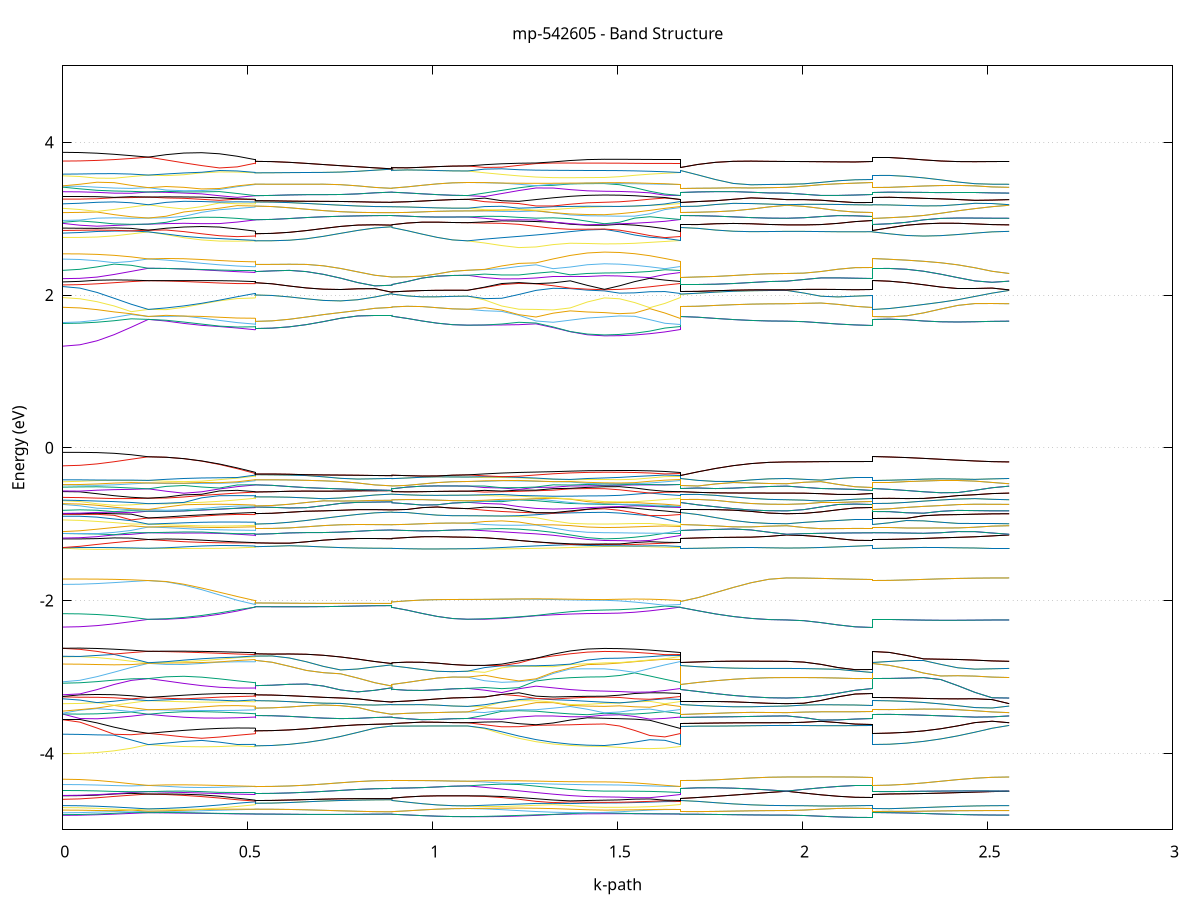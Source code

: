 set title 'mp-542605 - Band Structure'
set xlabel 'k-path'
set ylabel 'Energy (eV)'
set grid y
set yrange [-5:5]
set terminal png size 800,600
set output 'mp-542605_bands_gnuplot.png'
plot '-' using 1:2 with lines notitle, '-' using 1:2 with lines notitle, '-' using 1:2 with lines notitle, '-' using 1:2 with lines notitle, '-' using 1:2 with lines notitle, '-' using 1:2 with lines notitle, '-' using 1:2 with lines notitle, '-' using 1:2 with lines notitle, '-' using 1:2 with lines notitle, '-' using 1:2 with lines notitle, '-' using 1:2 with lines notitle, '-' using 1:2 with lines notitle, '-' using 1:2 with lines notitle, '-' using 1:2 with lines notitle, '-' using 1:2 with lines notitle, '-' using 1:2 with lines notitle, '-' using 1:2 with lines notitle, '-' using 1:2 with lines notitle, '-' using 1:2 with lines notitle, '-' using 1:2 with lines notitle, '-' using 1:2 with lines notitle, '-' using 1:2 with lines notitle, '-' using 1:2 with lines notitle, '-' using 1:2 with lines notitle, '-' using 1:2 with lines notitle, '-' using 1:2 with lines notitle, '-' using 1:2 with lines notitle, '-' using 1:2 with lines notitle, '-' using 1:2 with lines notitle, '-' using 1:2 with lines notitle, '-' using 1:2 with lines notitle, '-' using 1:2 with lines notitle, '-' using 1:2 with lines notitle, '-' using 1:2 with lines notitle, '-' using 1:2 with lines notitle, '-' using 1:2 with lines notitle, '-' using 1:2 with lines notitle, '-' using 1:2 with lines notitle, '-' using 1:2 with lines notitle, '-' using 1:2 with lines notitle, '-' using 1:2 with lines notitle, '-' using 1:2 with lines notitle, '-' using 1:2 with lines notitle, '-' using 1:2 with lines notitle, '-' using 1:2 with lines notitle, '-' using 1:2 with lines notitle, '-' using 1:2 with lines notitle, '-' using 1:2 with lines notitle, '-' using 1:2 with lines notitle, '-' using 1:2 with lines notitle, '-' using 1:2 with lines notitle, '-' using 1:2 with lines notitle, '-' using 1:2 with lines notitle, '-' using 1:2 with lines notitle, '-' using 1:2 with lines notitle, '-' using 1:2 with lines notitle, '-' using 1:2 with lines notitle, '-' using 1:2 with lines notitle, '-' using 1:2 with lines notitle, '-' using 1:2 with lines notitle, '-' using 1:2 with lines notitle, '-' using 1:2 with lines notitle, '-' using 1:2 with lines notitle, '-' using 1:2 with lines notitle, '-' using 1:2 with lines notitle, '-' using 1:2 with lines notitle, '-' using 1:2 with lines notitle, '-' using 1:2 with lines notitle, '-' using 1:2 with lines notitle, '-' using 1:2 with lines notitle, '-' using 1:2 with lines notitle, '-' using 1:2 with lines notitle, '-' using 1:2 with lines notitle, '-' using 1:2 with lines notitle, '-' using 1:2 with lines notitle, '-' using 1:2 with lines notitle, '-' using 1:2 with lines notitle, '-' using 1:2 with lines notitle, '-' using 1:2 with lines notitle, '-' using 1:2 with lines notitle, '-' using 1:2 with lines notitle, '-' using 1:2 with lines notitle, '-' using 1:2 with lines notitle, '-' using 1:2 with lines notitle, '-' using 1:2 with lines notitle, '-' using 1:2 with lines notitle, '-' using 1:2 with lines notitle, '-' using 1:2 with lines notitle, '-' using 1:2 with lines notitle, '-' using 1:2 with lines notitle, '-' using 1:2 with lines notitle, '-' using 1:2 with lines notitle, '-' using 1:2 with lines notitle, '-' using 1:2 with lines notitle, '-' using 1:2 with lines notitle, '-' using 1:2 with lines notitle, '-' using 1:2 with lines notitle, '-' using 1:2 with lines notitle, '-' using 1:2 with lines notitle, '-' using 1:2 with lines notitle, '-' using 1:2 with lines notitle, '-' using 1:2 with lines notitle, '-' using 1:2 with lines notitle, '-' using 1:2 with lines notitle, '-' using 1:2 with lines notitle, '-' using 1:2 with lines notitle, '-' using 1:2 with lines notitle, '-' using 1:2 with lines notitle, '-' using 1:2 with lines notitle, '-' using 1:2 with lines notitle, '-' using 1:2 with lines notitle, '-' using 1:2 with lines notitle, '-' using 1:2 with lines notitle, '-' using 1:2 with lines notitle, '-' using 1:2 with lines notitle, '-' using 1:2 with lines notitle, '-' using 1:2 with lines notitle, '-' using 1:2 with lines notitle, '-' using 1:2 with lines notitle, '-' using 1:2 with lines notitle, '-' using 1:2 with lines notitle, '-' using 1:2 with lines notitle, '-' using 1:2 with lines notitle, '-' using 1:2 with lines notitle, '-' using 1:2 with lines notitle, '-' using 1:2 with lines notitle, '-' using 1:2 with lines notitle, '-' using 1:2 with lines notitle, '-' using 1:2 with lines notitle, '-' using 1:2 with lines notitle, '-' using 1:2 with lines notitle, '-' using 1:2 with lines notitle, '-' using 1:2 with lines notitle, '-' using 1:2 with lines notitle, '-' using 1:2 with lines notitle, '-' using 1:2 with lines notitle, '-' using 1:2 with lines notitle, '-' using 1:2 with lines notitle, '-' using 1:2 with lines notitle, '-' using 1:2 with lines notitle, '-' using 1:2 with lines notitle, '-' using 1:2 with lines notitle, '-' using 1:2 with lines notitle, '-' using 1:2 with lines notitle, '-' using 1:2 with lines notitle, '-' using 1:2 with lines notitle, '-' using 1:2 with lines notitle, '-' using 1:2 with lines notitle, '-' using 1:2 with lines notitle, '-' using 1:2 with lines notitle, '-' using 1:2 with lines notitle, '-' using 1:2 with lines notitle, '-' using 1:2 with lines notitle, '-' using 1:2 with lines notitle, '-' using 1:2 with lines notitle, '-' using 1:2 with lines notitle, '-' using 1:2 with lines notitle, '-' using 1:2 with lines notitle, '-' using 1:2 with lines notitle, '-' using 1:2 with lines notitle, '-' using 1:2 with lines notitle, '-' using 1:2 with lines notitle, '-' using 1:2 with lines notitle, '-' using 1:2 with lines notitle, '-' using 1:2 with lines notitle, '-' using 1:2 with lines notitle, '-' using 1:2 with lines notitle, '-' using 1:2 with lines notitle, '-' using 1:2 with lines notitle, '-' using 1:2 with lines notitle, '-' using 1:2 with lines notitle, '-' using 1:2 with lines notitle, '-' using 1:2 with lines notitle, '-' using 1:2 with lines notitle, '-' using 1:2 with lines notitle, '-' using 1:2 with lines notitle, '-' using 1:2 with lines notitle, '-' using 1:2 with lines notitle, '-' using 1:2 with lines notitle, '-' using 1:2 with lines notitle, '-' using 1:2 with lines notitle, '-' using 1:2 with lines notitle, '-' using 1:2 with lines notitle, '-' using 1:2 with lines notitle
0.000000 -14.957241
0.046253 -14.955241
0.092506 -14.949341
0.138759 -14.939841
0.185012 -14.927341
0.231265 -14.912741
0.231265 -14.912741
0.279337 -14.913041
0.327409 -14.911341
0.375482 -14.907541
0.423554 -14.901941
0.471627 -14.894741
0.519699 -14.891641
0.519699 -14.891641
0.519699 -14.889441
0.519699 -14.889441
0.565976 -14.887941
0.612253 -14.883541
0.658529 -14.876841
0.704806 -14.868441
0.751083 -14.859341
0.797360 -14.850741
0.843637 -14.844141
0.889913 -14.841341
0.889913 -14.841341
0.889913 -14.843541
0.889913 -14.843541
0.930759 -14.847341
0.971605 -14.851241
1.012451 -14.854341
1.053296 -14.856341
1.094142 -14.857041
1.094142 -14.857041
1.140419 -14.861641
1.186696 -14.870341
1.232972 -14.881041
1.279249 -14.891941
1.325526 -14.901741
1.371803 -14.909341
1.418080 -14.914141
1.464356 -14.915841
1.464356 -14.915841
1.505202 -14.914941
1.546048 -14.912141
1.586894 -14.907241
1.627739 -14.900341
1.668585 -14.891641
1.668585 -14.843541
1.716657 -14.848641
1.764730 -14.854441
1.812802 -14.859441
1.860874 -14.863341
1.908947 -14.865741
1.957019 -14.866541
1.957019 -14.866541
2.003272 -14.867141
2.049525 -14.868741
2.095778 -14.870641
2.142031 -14.872041
2.188284 -14.872541
2.188284 -14.912741
2.234561 -14.911141
2.280838 -14.906741
2.327114 -14.899841
2.373391 -14.891341
2.419668 -14.882341
2.465945 -14.874241
2.512222 -14.868641
2.558498 -14.866541
e
0.000000 -14.863441
0.046253 -14.862341
0.092506 -14.868441
0.138759 -14.881641
0.185012 -14.896941
0.231265 -14.912741
0.231265 -14.912741
0.279337 -14.910241
0.327409 -14.905841
0.375482 -14.899741
0.423554 -14.892341
0.471627 -14.884141
0.519699 -14.886241
0.519699 -14.886241
0.519699 -14.889441
0.519699 -14.889441
0.565976 -14.887941
0.612253 -14.883541
0.658529 -14.876841
0.704806 -14.868441
0.751083 -14.859341
0.797360 -14.850741
0.843637 -14.844141
0.889913 -14.841341
0.889913 -14.841341
0.889913 -14.843541
0.889913 -14.843541
0.930759 -14.847341
0.971605 -14.851241
1.012451 -14.854341
1.053296 -14.856341
1.094142 -14.857041
1.094142 -14.857041
1.140419 -14.858441
1.186696 -14.864941
1.232972 -14.874541
1.279249 -14.884941
1.325526 -14.894641
1.371803 -14.902441
1.418080 -14.907341
1.464356 -14.909041
1.464356 -14.909041
1.505202 -14.907341
1.546048 -14.902541
1.586894 -14.895141
1.627739 -14.885841
1.668585 -14.886241
1.668585 -14.843541
1.716657 -14.848641
1.764730 -14.854441
1.812802 -14.859441
1.860874 -14.863341
1.908947 -14.865741
1.957019 -14.866541
1.957019 -14.866541
2.003272 -14.867141
2.049525 -14.868741
2.095778 -14.870641
2.142031 -14.872041
2.188284 -14.872541
2.188284 -14.912741
2.234561 -14.911141
2.280838 -14.906741
2.327114 -14.899841
2.373391 -14.891341
2.419668 -14.882341
2.465945 -14.874241
2.512222 -14.868641
2.558498 -14.866541
e
0.000000 -14.855941
0.046253 -14.859241
0.092506 -14.858941
0.138759 -14.853541
0.185012 -14.846741
0.231265 -14.839041
0.231265 -14.839041
0.279337 -14.844241
0.327409 -14.851541
0.375482 -14.860441
0.423554 -14.870441
0.471627 -14.880841
0.519699 -14.875241
0.519699 -14.875241
0.519699 -14.864041
0.519699 -14.864041
0.565976 -14.862841
0.612253 -14.859641
0.658529 -14.854741
0.704806 -14.848941
0.751083 -14.843241
0.797360 -14.838841
0.843637 -14.836441
0.889913 -14.836041
0.889913 -14.836041
0.889913 -14.833741
0.889913 -14.833741
0.930759 -14.830041
0.971605 -14.826141
1.012451 -14.823041
1.053296 -14.821041
1.094142 -14.820441
1.094142 -14.820441
1.140419 -14.822041
1.186696 -14.824541
1.232972 -14.828441
1.279249 -14.833541
1.325526 -14.838741
1.371803 -14.843241
1.418080 -14.846341
1.464356 -14.847341
1.464356 -14.847341
1.505202 -14.849541
1.546048 -14.855641
1.586894 -14.864541
1.627739 -14.875141
1.668585 -14.875241
1.668585 -14.833741
1.716657 -14.828541
1.764730 -14.822641
1.812802 -14.817441
1.860874 -14.813441
1.908947 -14.810941
1.957019 -14.810041
1.957019 -14.810041
2.003272 -14.809441
2.049525 -14.807841
2.095778 -14.806141
2.142031 -14.804741
2.188284 -14.804241
2.188284 -14.839041
2.234561 -14.837941
2.280838 -14.834841
2.327114 -14.830241
2.373391 -14.824741
2.419668 -14.819141
2.465945 -14.814341
2.512222 -14.811141
2.558498 -14.810041
e
0.000000 -14.814741
0.046253 -14.815741
0.092506 -14.819041
0.138759 -14.824341
0.185012 -14.831241
0.231265 -14.839041
0.231265 -14.839041
0.279337 -14.836041
0.327409 -14.835441
0.375482 -14.837141
0.423554 -14.840941
0.471627 -14.846441
0.519699 -14.853341
0.519699 -14.853341
0.519699 -14.864041
0.519699 -14.864041
0.565976 -14.862841
0.612253 -14.859641
0.658529 -14.854741
0.704806 -14.848941
0.751083 -14.843241
0.797360 -14.838841
0.843637 -14.836441
0.889913 -14.836041
0.889913 -14.836041
0.889913 -14.833741
0.889913 -14.833741
0.930759 -14.830041
0.971605 -14.826141
1.012451 -14.823041
1.053296 -14.821041
1.094142 -14.820441
1.094142 -14.820441
1.140419 -14.818741
1.186696 -14.817341
1.232972 -14.817041
1.279249 -14.817941
1.325526 -14.819641
1.371803 -14.821541
1.418080 -14.822941
1.464356 -14.823441
1.464356 -14.823441
1.505202 -14.824641
1.546048 -14.828541
1.586894 -14.834841
1.627739 -14.843341
1.668585 -14.853341
1.668585 -14.833741
1.716657 -14.828541
1.764730 -14.822641
1.812802 -14.817441
1.860874 -14.813441
1.908947 -14.810941
1.957019 -14.810041
1.957019 -14.810041
2.003272 -14.809441
2.049525 -14.807841
2.095778 -14.806141
2.142031 -14.804741
2.188284 -14.804241
2.188284 -14.839041
2.234561 -14.837941
2.280838 -14.834841
2.327114 -14.830241
2.373391 -14.824741
2.419668 -14.819141
2.465945 -14.814341
2.512222 -14.811141
2.558498 -14.810041
e
0.000000 -14.348941
0.046253 -14.345441
0.092506 -14.335241
0.138759 -14.319841
0.185012 -14.301341
0.231265 -14.281941
0.231265 -14.281941
0.279337 -14.283141
0.327409 -14.283641
0.375482 -14.283441
0.423554 -14.283741
0.471627 -14.288141
0.519699 -14.292641
0.519699 -14.292641
0.519699 -14.286141
0.519699 -14.286141
0.565976 -14.286641
0.612253 -14.288341
0.658529 -14.292641
0.704806 -14.300441
0.751083 -14.310341
0.797360 -14.319841
0.843637 -14.326341
0.889913 -14.328641
0.889913 -14.328641
0.889913 -14.330541
0.889913 -14.330541
0.930759 -14.331141
0.971605 -14.330141
1.012451 -14.327641
1.053296 -14.325041
1.094142 -14.323741
1.094142 -14.323741
1.140419 -14.322441
1.186696 -14.315641
1.232972 -14.308241
1.279249 -14.311441
1.325526 -14.317341
1.371803 -14.322141
1.418080 -14.325141
1.464356 -14.326241
1.464356 -14.326241
1.505202 -14.324841
1.546048 -14.320641
1.586894 -14.313441
1.627739 -14.303841
1.668585 -14.292641
1.668585 -14.330541
1.716657 -14.335741
1.764730 -14.341041
1.812802 -14.345541
1.860874 -14.348941
1.908947 -14.351041
1.957019 -14.351741
1.957019 -14.351741
2.003272 -14.350041
2.049525 -14.344941
2.095778 -14.337141
2.142031 -14.328341
2.188284 -14.323541
2.188284 -14.281941
2.234561 -14.283141
2.280838 -14.288041
2.327114 -14.298041
2.373391 -14.311941
2.419668 -14.326741
2.465945 -14.339741
2.512222 -14.348641
2.558498 -14.351741
e
0.000000 -14.278441
0.046253 -14.277341
0.092506 -14.274241
0.138759 -14.270041
0.185012 -14.265541
0.231265 -14.281941
0.231265 -14.281941
0.279337 -14.280341
0.327409 -14.279141
0.375482 -14.280241
0.423554 -14.282541
0.471627 -14.281041
0.519699 -14.278941
0.519699 -14.278941
0.519699 -14.286141
0.519699 -14.286141
0.565976 -14.286641
0.612253 -14.288341
0.658529 -14.292641
0.704806 -14.300441
0.751083 -14.310341
0.797360 -14.319841
0.843637 -14.326341
0.889913 -14.328641
0.889913 -14.328641
0.889913 -14.330541
0.889913 -14.330541
0.930759 -14.331141
0.971605 -14.330141
1.012451 -14.327641
1.053296 -14.325041
1.094142 -14.323741
1.094142 -14.323741
1.140419 -14.319041
1.186696 -14.309641
1.232972 -14.301041
1.279249 -14.299041
1.325526 -14.300041
1.371803 -14.301641
1.418080 -14.302741
1.464356 -14.303141
1.464356 -14.303141
1.505202 -14.300641
1.546048 -14.293641
1.586894 -14.283641
1.627739 -14.272041
1.668585 -14.278941
1.668585 -14.330541
1.716657 -14.335741
1.764730 -14.341041
1.812802 -14.345541
1.860874 -14.348941
1.908947 -14.351041
1.957019 -14.351741
1.957019 -14.351741
2.003272 -14.350041
2.049525 -14.344941
2.095778 -14.337141
2.142031 -14.328341
2.188284 -14.323541
2.188284 -14.281941
2.234561 -14.283141
2.280838 -14.288041
2.327114 -14.298041
2.373391 -14.311941
2.419668 -14.326741
2.465945 -14.339741
2.512222 -14.348641
2.558498 -14.351741
e
0.000000 -14.253041
0.046253 -14.255041
0.092506 -14.256941
0.138759 -14.259241
0.185012 -14.265341
0.231265 -14.261341
0.231265 -14.261341
0.279337 -14.264541
0.327409 -14.267241
0.375482 -14.267641
0.423554 -14.265641
0.471627 -14.262941
0.519699 -14.260441
0.519699 -14.260441
0.519699 -14.253041
0.519699 -14.253041
0.565976 -14.254841
0.612253 -14.260041
0.658529 -14.268841
0.704806 -14.280941
0.751083 -14.294541
0.797360 -14.307041
0.843637 -14.315841
0.889913 -14.318941
0.889913 -14.318941
0.889913 -14.316241
0.889913 -14.316241
0.930759 -14.311041
0.971605 -14.304141
1.012451 -14.296741
1.053296 -14.290241
1.094142 -14.286641
1.094142 -14.286641
1.140419 -14.290841
1.186696 -14.291541
1.232972 -14.294841
1.279249 -14.284541
1.325526 -14.270841
1.371803 -14.260141
1.418080 -14.254141
1.464356 -14.252241
1.464356 -14.252241
1.505202 -14.252641
1.546048 -14.254441
1.586894 -14.259041
1.627739 -14.267541
1.668585 -14.260441
1.668585 -14.316241
1.716657 -14.310841
1.764730 -14.305041
1.812802 -14.299841
1.860874 -14.295541
1.908947 -14.292841
1.957019 -14.291841
1.957019 -14.291841
2.003272 -14.291041
2.049525 -14.288941
2.095778 -14.287141
2.142031 -14.289941
2.188284 -14.293741
2.188284 -14.261341
2.234561 -14.262641
2.280838 -14.265541
2.327114 -14.268141
2.373391 -14.271441
2.419668 -14.277141
2.465945 -14.284141
2.512222 -14.289741
2.558498 -14.291841
e
0.000000 -14.252541
0.046253 -14.250141
0.092506 -14.247041
0.138759 -14.243941
0.185012 -14.255641
0.231265 -14.261341
0.231265 -14.261341
0.279337 -14.258141
0.327409 -14.255241
0.375482 -14.252841
0.423554 -14.250841
0.471627 -14.249341
0.519699 -14.248441
0.519699 -14.248441
0.519699 -14.253041
0.519699 -14.253041
0.565976 -14.254841
0.612253 -14.260041
0.658529 -14.268841
0.704806 -14.280941
0.751083 -14.294541
0.797360 -14.307041
0.843637 -14.315841
0.889913 -14.318941
0.889913 -14.318941
0.889913 -14.316241
0.889913 -14.316241
0.930759 -14.311041
0.971605 -14.304141
1.012451 -14.296741
1.053296 -14.290241
1.094142 -14.286641
1.094142 -14.286641
1.140419 -14.284541
1.186696 -14.291041
1.232972 -14.285641
1.279249 -14.272141
1.325526 -14.257041
1.371803 -14.247941
1.418080 -14.242641
1.464356 -14.240841
1.464356 -14.240841
1.505202 -14.241141
1.546048 -14.242141
1.586894 -14.243441
1.627739 -14.244941
1.668585 -14.248441
1.668585 -14.316241
1.716657 -14.310841
1.764730 -14.305041
1.812802 -14.299841
1.860874 -14.295541
1.908947 -14.292841
1.957019 -14.291841
1.957019 -14.291841
2.003272 -14.291041
2.049525 -14.288941
2.095778 -14.287141
2.142031 -14.289941
2.188284 -14.293741
2.188284 -14.261341
2.234561 -14.262641
2.280838 -14.265541
2.327114 -14.268141
2.373391 -14.271441
2.419668 -14.277141
2.465945 -14.284141
2.512222 -14.289741
2.558498 -14.291841
e
0.000000 -14.222841
0.046253 -14.223641
0.092506 -14.228241
0.138759 -14.241541
0.185012 -14.239541
0.231265 -14.235641
0.231265 -14.235641
0.279337 -14.237341
0.327409 -14.238241
0.375482 -14.238341
0.423554 -14.237541
0.471627 -14.235941
0.519699 -14.233541
0.519699 -14.233541
0.519699 -14.232441
0.519699 -14.232441
0.565976 -14.234741
0.612253 -14.240841
0.658529 -14.247641
0.704806 -14.251741
0.751083 -14.252441
0.797360 -14.251141
0.843637 -14.249441
0.889913 -14.248741
0.889913 -14.248741
0.889913 -14.249341
0.889913 -14.249341
0.930759 -14.253541
0.971605 -14.260241
1.012451 -14.267941
1.053296 -14.274941
1.094142 -14.278741
1.094142 -14.278741
1.140419 -14.278441
1.186696 -14.273041
1.232972 -14.269241
1.279249 -14.262841
1.325526 -14.254241
1.371803 -14.241741
1.418080 -14.231841
1.464356 -14.228041
1.464356 -14.228041
1.505202 -14.228341
1.546048 -14.229141
1.586894 -14.230541
1.627739 -14.232141
1.668585 -14.233541
1.668585 -14.249341
1.716657 -14.248341
1.764730 -14.247441
1.812802 -14.246841
1.860874 -14.246541
1.908947 -14.246641
1.957019 -14.246641
1.957019 -14.246641
2.003272 -14.250841
2.049525 -14.259641
2.095778 -14.269341
2.142031 -14.274741
2.188284 -14.275241
2.188284 -14.235641
2.234561 -14.236541
2.280838 -14.239041
2.327114 -14.242741
2.373391 -14.246641
2.419668 -14.248741
2.465945 -14.248541
2.512222 -14.247341
2.558498 -14.246641
e
0.000000 -14.217841
0.046253 -14.218241
0.092506 -14.225641
0.138759 -14.228441
0.185012 -14.231841
0.231265 -14.235641
0.231265 -14.235641
0.279337 -14.233541
0.327409 -14.231141
0.375482 -14.228941
0.423554 -14.227541
0.471627 -14.227941
0.519699 -14.230241
0.519699 -14.230241
0.519699 -14.232441
0.519699 -14.232441
0.565976 -14.234741
0.612253 -14.240841
0.658529 -14.247641
0.704806 -14.251741
0.751083 -14.252441
0.797360 -14.251141
0.843637 -14.249441
0.889913 -14.248741
0.889913 -14.248741
0.889913 -14.249341
0.889913 -14.249341
0.930759 -14.253541
0.971605 -14.260241
1.012451 -14.267941
1.053296 -14.274941
1.094142 -14.278741
1.094142 -14.278741
1.140419 -14.275341
1.186696 -14.267141
1.232972 -14.254141
1.279249 -14.241741
1.325526 -14.232441
1.371803 -14.225141
1.418080 -14.218441
1.464356 -14.214941
1.464356 -14.214941
1.505202 -14.216641
1.546048 -14.220341
1.586894 -14.224341
1.627739 -14.227741
1.668585 -14.230241
1.668585 -14.249341
1.716657 -14.248341
1.764730 -14.247441
1.812802 -14.246841
1.860874 -14.246541
1.908947 -14.246641
1.957019 -14.246641
1.957019 -14.246641
2.003272 -14.250841
2.049525 -14.259641
2.095778 -14.269341
2.142031 -14.274741
2.188284 -14.275241
2.188284 -14.235641
2.234561 -14.236541
2.280838 -14.239041
2.327114 -14.242741
2.373391 -14.246641
2.419668 -14.248741
2.465945 -14.248541
2.512222 -14.247341
2.558498 -14.246641
e
0.000000 -14.214441
0.046253 -14.217341
0.092506 -14.216241
0.138759 -14.214341
0.185012 -14.211641
0.231265 -14.208041
0.231265 -14.208041
0.279337 -14.209241
0.327409 -14.211041
0.375482 -14.213241
0.423554 -14.215041
0.471627 -14.215641
0.519699 -14.214441
0.519699 -14.214441
0.519699 -14.214041
0.519699 -14.214041
0.565976 -14.214841
0.612253 -14.216841
0.658529 -14.219441
0.704806 -14.222341
0.751083 -14.225241
0.797360 -14.227941
0.843637 -14.230141
0.889913 -14.231041
0.889913 -14.231041
0.889913 -14.231441
0.889913 -14.231441
0.930759 -14.232141
0.971605 -14.233841
1.012451 -14.236441
1.053296 -14.238941
1.094142 -14.240141
1.094142 -14.240141
1.140419 -14.240841
1.186696 -14.239241
1.232972 -14.236041
1.279249 -14.231241
1.325526 -14.223941
1.371803 -14.216541
1.418080 -14.212441
1.464356 -14.211841
1.464356 -14.211841
1.505202 -14.211941
1.546048 -14.212241
1.586894 -14.212641
1.627739 -14.213041
1.668585 -14.214441
1.668585 -14.231441
1.716657 -14.232441
1.764730 -14.233741
1.812802 -14.234941
1.860874 -14.235941
1.908947 -14.236441
1.957019 -14.236541
1.957019 -14.236541
2.003272 -14.235141
2.049525 -14.234041
2.095778 -14.234541
2.142031 -14.235741
2.188284 -14.236441
2.188284 -14.208041
2.234561 -14.209641
2.280838 -14.214241
2.327114 -14.220141
2.373391 -14.225641
2.419668 -14.229941
2.465945 -14.233241
2.512222 -14.235541
2.558498 -14.236541
e
0.000000 -14.197841
0.046253 -14.197541
0.092506 -14.198041
0.138759 -14.200341
0.185012 -14.203941
0.231265 -14.208041
0.231265 -14.208041
0.279337 -14.207441
0.327409 -14.207441
0.375482 -14.208141
0.423554 -14.209441
0.471627 -14.211141
0.519699 -14.213141
0.519699 -14.213141
0.519699 -14.214041
0.519699 -14.214041
0.565976 -14.214841
0.612253 -14.216841
0.658529 -14.219441
0.704806 -14.222341
0.751083 -14.225241
0.797360 -14.227941
0.843637 -14.230141
0.889913 -14.231041
0.889913 -14.231041
0.889913 -14.231441
0.889913 -14.231441
0.930759 -14.232141
0.971605 -14.233841
1.012451 -14.236441
1.053296 -14.238941
1.094142 -14.240141
1.094142 -14.240141
1.140419 -14.236341
1.186696 -14.230041
1.232972 -14.223041
1.279249 -14.216441
1.325526 -14.211141
1.371803 -14.207641
1.418080 -14.206141
1.464356 -14.205941
1.464356 -14.205941
1.505202 -14.206141
1.546048 -14.207241
1.586894 -14.209641
1.627739 -14.212441
1.668585 -14.213141
1.668585 -14.231441
1.716657 -14.232441
1.764730 -14.233741
1.812802 -14.234941
1.860874 -14.235941
1.908947 -14.236441
1.957019 -14.236541
1.957019 -14.236541
2.003272 -14.235141
2.049525 -14.234041
2.095778 -14.234541
2.142031 -14.235741
2.188284 -14.236441
2.188284 -14.208041
2.234561 -14.209641
2.280838 -14.214241
2.327114 -14.220141
2.373391 -14.225641
2.419668 -14.229941
2.465945 -14.233241
2.512222 -14.235541
2.558498 -14.236541
e
0.000000 -12.764641
0.046253 -12.763741
0.092506 -12.761041
0.138759 -12.756741
0.185012 -12.750841
0.231265 -12.743841
0.231265 -12.743841
0.279337 -12.746541
0.327409 -12.748941
0.375482 -12.750941
0.423554 -12.752341
0.471627 -12.753041
0.519699 -12.753141
0.519699 -12.753141
0.519699 -12.747541
0.519699 -12.747541
0.565976 -12.746041
0.612253 -12.742041
0.658529 -12.737141
0.704806 -12.732741
0.751083 -12.729341
0.797360 -12.726441
0.843637 -12.723641
0.889913 -12.721841
0.889913 -12.721841
0.889913 -12.724641
0.889913 -12.724641
0.930759 -12.727641
0.971605 -12.729341
1.012451 -12.729841
1.053296 -12.729841
1.094142 -12.729741
1.094142 -12.729741
1.140419 -12.733841
1.186696 -12.738241
1.232972 -12.743641
1.279249 -12.750541
1.325526 -12.758541
1.371803 -12.766141
1.418080 -12.771741
1.464356 -12.773741
1.464356 -12.773741
1.505202 -12.772941
1.546048 -12.770241
1.586894 -12.766041
1.627739 -12.760241
1.668585 -12.753141
1.668585 -12.724641
1.716657 -12.727641
1.764730 -12.730441
1.812802 -12.732741
1.860874 -12.734441
1.908947 -12.735441
1.957019 -12.735741
1.957019 -12.735841
2.003272 -12.734241
2.049525 -12.730341
2.095778 -12.725341
2.142031 -12.721541
2.188284 -12.720141
2.188284 -12.743841
2.234561 -12.742541
2.280838 -12.739441
2.327114 -12.736141
2.373391 -12.734241
2.419668 -12.734041
2.465945 -12.734741
2.512222 -12.735441
2.558498 -12.735741
e
0.000000 -12.751041
0.046253 -12.749641
0.092506 -12.745641
0.138759 -12.739141
0.185012 -12.736241
0.231265 -12.743841
0.231265 -12.743841
0.279337 -12.741341
0.327409 -12.739541
0.375482 -12.738941
0.423554 -12.739441
0.471627 -12.740441
0.519699 -12.741441
0.519699 -12.741441
0.519699 -12.747541
0.519699 -12.747541
0.565976 -12.746041
0.612253 -12.742041
0.658529 -12.737141
0.704806 -12.732741
0.751083 -12.729341
0.797360 -12.726441
0.843637 -12.723641
0.889913 -12.721841
0.889913 -12.721841
0.889913 -12.724641
0.889913 -12.724641
0.930759 -12.727641
0.971605 -12.729341
1.012451 -12.729841
1.053296 -12.729841
1.094142 -12.729741
1.094142 -12.729741
1.140419 -12.725441
1.186696 -12.721441
1.232972 -12.718641
1.279249 -12.719141
1.325526 -12.725041
1.371803 -12.733241
1.418080 -12.739541
1.464356 -12.741841
1.464356 -12.741841
1.505202 -12.740941
1.546048 -12.738341
1.586894 -12.734141
1.627739 -12.732841
1.668585 -12.741441
1.668585 -12.724641
1.716657 -12.727641
1.764730 -12.730441
1.812802 -12.732741
1.860874 -12.734441
1.908947 -12.735441
1.957019 -12.735741
1.957019 -12.735741
2.003272 -12.734241
2.049525 -12.730341
2.095778 -12.725341
2.142031 -12.721541
2.188284 -12.720141
2.188284 -12.743841
2.234561 -12.742541
2.280838 -12.739441
2.327114 -12.736141
2.373391 -12.734241
2.419668 -12.734041
2.465945 -12.734741
2.512222 -12.735441
2.558498 -12.735741
e
0.000000 -12.715241
0.046253 -12.717041
0.092506 -12.721941
0.138759 -12.728641
0.185012 -12.730641
0.231265 -12.720841
0.231265 -12.720841
0.279337 -12.722141
0.327409 -12.722641
0.375482 -12.721841
0.423554 -12.719741
0.471627 -12.719841
0.519699 -12.721841
0.519699 -12.721841
0.519699 -12.717941
0.519699 -12.717941
0.565976 -12.716741
0.612253 -12.713641
0.658529 -12.710441
0.704806 -12.708641
0.751083 -12.709141
0.797360 -12.711641
0.843637 -12.714941
0.889913 -12.717041
0.889913 -12.717041
0.889913 -12.713641
0.889913 -12.713641
0.930759 -12.707141
0.971605 -12.699541
1.012451 -12.691941
1.053296 -12.685341
1.094142 -12.682341
1.094142 -12.682341
1.140419 -12.684641
1.186696 -12.686341
1.232972 -12.689141
1.279249 -12.697141
1.325526 -12.702041
1.371803 -12.704341
1.418080 -12.709241
1.464356 -12.711741
1.464356 -12.711741
1.505202 -12.713341
1.546048 -12.717941
1.586894 -12.724741
1.627739 -12.728541
1.668585 -12.721841
1.668585 -12.713641
1.716657 -12.710841
1.764730 -12.708141
1.812802 -12.706041
1.860874 -12.704541
1.908947 -12.703641
1.957019 -12.703341
1.957019 -12.703341
2.003272 -12.702641
2.049525 -12.700441
2.095778 -12.696341
2.142031 -12.689841
2.188284 -12.684741
2.188284 -12.720841
2.234561 -12.719341
2.280838 -12.715241
2.327114 -12.710141
2.373391 -12.706041
2.419668 -12.703841
2.465945 -12.703241
2.512222 -12.703241
2.558498 -12.703341
e
0.000000 -12.709141
0.046253 -12.707741
0.092506 -12.703941
0.138759 -12.701641
0.185012 -12.710741
0.231265 -12.720841
0.231265 -12.720841
0.279337 -12.719541
0.327409 -12.718441
0.375482 -12.718141
0.423554 -12.718541
0.471627 -12.716941
0.519699 -12.714041
0.519699 -12.714041
0.519699 -12.717941
0.519699 -12.717941
0.565976 -12.716741
0.612253 -12.713641
0.658529 -12.710441
0.704806 -12.708641
0.751083 -12.709141
0.797360 -12.711641
0.843637 -12.714941
0.889913 -12.717041
0.889913 -12.717041
0.889913 -12.713641
0.889913 -12.713641
0.930759 -12.707141
0.971605 -12.699541
1.012451 -12.691941
1.053296 -12.685341
1.094142 -12.682341
1.094142 -12.682341
1.140419 -12.680441
1.186696 -12.679741
1.232972 -12.684141
1.279249 -12.683841
1.325526 -12.688041
1.371803 -12.699241
1.418080 -12.702741
1.464356 -12.703041
1.464356 -12.703041
1.505202 -12.702641
1.546048 -12.701341
1.586894 -12.699641
1.627739 -12.706541
1.668585 -12.714041
1.668585 -12.713641
1.716657 -12.710841
1.764730 -12.708141
1.812802 -12.706041
1.860874 -12.704541
1.908947 -12.703641
1.957019 -12.703341
1.957019 -12.703341
2.003272 -12.702641
2.049525 -12.700441
2.095778 -12.696341
2.142031 -12.689841
2.188284 -12.684741
2.188284 -12.720841
2.234561 -12.719341
2.280838 -12.715241
2.327114 -12.710141
2.373391 -12.706041
2.419668 -12.703841
2.465945 -12.703241
2.512222 -12.703241
2.558498 -12.703341
e
0.000000 -12.691241
0.046253 -12.692041
0.092506 -12.695141
0.138759 -12.698541
0.185012 -12.692441
0.231265 -12.687041
0.231265 -12.687041
0.279337 -12.688241
0.327409 -12.689541
0.375482 -12.690841
0.423554 -12.691741
0.471627 -12.692441
0.519699 -12.692841
0.519699 -12.692841
0.519699 -12.690241
0.519699 -12.690241
0.565976 -12.689141
0.612253 -12.685641
0.658529 -12.679341
0.704806 -12.670841
0.751083 -12.661141
0.797360 -12.652441
0.843637 -12.646241
0.889913 -12.644041
0.889913 -12.644041
0.889913 -12.644641
0.889913 -12.644641
0.930759 -12.647041
0.971605 -12.651141
1.012451 -12.655941
1.053296 -12.660641
1.094142 -12.662941
1.094142 -12.662941
1.140419 -12.668541
1.186696 -12.676641
1.232972 -12.680641
1.279249 -12.682141
1.325526 -12.683641
1.371803 -12.685341
1.418080 -12.687441
1.464356 -12.688441
1.464356 -12.688441
1.505202 -12.689841
1.546048 -12.693841
1.586894 -12.699341
1.627739 -12.696441
1.668585 -12.692841
1.668585 -12.644641
1.716657 -12.644941
1.764730 -12.645641
1.812802 -12.646441
1.860874 -12.647041
1.908947 -12.647441
1.957019 -12.647541
1.957019 -12.647541
2.003272 -12.648841
2.049525 -12.652641
2.095778 -12.659041
2.142031 -12.667341
2.188284 -12.673141
2.188284 -12.687041
2.234561 -12.686541
2.280838 -12.684741
2.327114 -12.680541
2.373391 -12.673441
2.419668 -12.664341
2.465945 -12.655741
2.512222 -12.649741
2.558498 -12.647541
e
0.000000 -12.673941
0.046253 -12.675041
0.092506 -12.677341
0.138759 -12.679841
0.185012 -12.682741
0.231265 -12.687041
0.231265 -12.687041
0.279337 -12.686041
0.327409 -12.685641
0.375482 -12.685641
0.423554 -12.685941
0.471627 -12.686541
0.519699 -12.687141
0.519699 -12.687141
0.519699 -12.690241
0.519699 -12.690241
0.565976 -12.689141
0.612253 -12.685641
0.658529 -12.679341
0.704806 -12.670741
0.751083 -12.661141
0.797360 -12.652441
0.843637 -12.646241
0.889913 -12.644041
0.889913 -12.644041
0.889913 -12.644641
0.889913 -12.644641
0.930759 -12.647041
0.971605 -12.651141
1.012451 -12.655941
1.053296 -12.660641
1.094142 -12.662941
1.094142 -12.662941
1.140419 -12.659941
1.186696 -12.658141
1.232972 -12.658341
1.279249 -12.673241
1.325526 -12.680841
1.371803 -12.678041
1.418080 -12.675841
1.464356 -12.674941
1.464356 -12.674941
1.505202 -12.675441
1.546048 -12.676941
1.586894 -12.679441
1.627739 -12.683041
1.668585 -12.687141
1.668585 -12.644641
1.716657 -12.644941
1.764730 -12.645641
1.812802 -12.646441
1.860874 -12.647041
1.908947 -12.647441
1.957019 -12.647541
1.957019 -12.647541
2.003272 -12.648841
2.049525 -12.652641
2.095778 -12.659041
2.142031 -12.667341
2.188284 -12.673141
2.188284 -12.687041
2.234561 -12.686541
2.280838 -12.684741
2.327114 -12.680541
2.373391 -12.673441
2.419668 -12.664341
2.465945 -12.655741
2.512222 -12.649741
2.558498 -12.647541
e
0.000000 -12.664041
0.046253 -12.663641
0.092506 -12.662441
0.138759 -12.660541
0.185012 -12.657541
0.231265 -12.653741
0.231265 -12.653741
0.279337 -12.653641
0.327409 -12.653341
0.375482 -12.652941
0.423554 -12.652541
0.471627 -12.652241
0.519699 -12.652241
0.519699 -12.652241
0.519699 -12.649441
0.519699 -12.649441
0.565976 -12.649541
0.612253 -12.649241
0.658529 -12.647541
0.704806 -12.643541
0.751083 -12.637241
0.797360 -12.630741
0.843637 -12.625841
0.889913 -12.624041
0.889913 -12.624041
0.889913 -12.624041
0.889913 -12.624041
0.930759 -12.624541
0.971605 -12.625541
1.012451 -12.626941
1.053296 -12.628241
1.094142 -12.628841
1.094142 -12.628841
1.140419 -12.634641
1.186696 -12.644841
1.232972 -12.656841
1.279249 -12.657241
1.325526 -12.661741
1.371803 -12.666641
1.418080 -12.669141
1.464356 -12.669741
1.464356 -12.669741
1.505202 -12.668741
1.546048 -12.665941
1.586894 -12.661841
1.627739 -12.657041
1.668585 -12.652241
1.668585 -12.624041
1.716657 -12.623541
1.764730 -12.622941
1.812802 -12.622341
1.860874 -12.621841
1.908947 -12.621541
1.957019 -12.621441
1.957019 -12.621441
2.003272 -12.622041
2.049525 -12.623541
2.095778 -12.625241
2.142031 -12.626441
2.188284 -12.626841
2.188284 -12.653741
2.234561 -12.653241
2.280838 -12.651741
2.327114 -12.648341
2.373391 -12.642741
2.419668 -12.635541
2.465945 -12.628441
2.512222 -12.623341
2.558498 -12.621441
e
0.000000 -12.638041
0.046253 -12.638841
0.092506 -12.641041
0.138759 -12.644741
0.185012 -12.649241
0.231265 -12.653741
0.231265 -12.653741
0.279337 -12.653341
0.327409 -12.652641
0.375482 -12.651441
0.423554 -12.650041
0.471627 -12.648741
0.519699 -12.647441
0.519699 -12.647441
0.519699 -12.649441
0.519699 -12.649441
0.565976 -12.649541
0.612253 -12.649241
0.658529 -12.647541
0.704806 -12.643541
0.751083 -12.637241
0.797360 -12.630741
0.843637 -12.625841
0.889913 -12.624041
0.889913 -12.624041
0.889913 -12.624041
0.889913 -12.624041
0.930759 -12.624541
0.971605 -12.625541
1.012451 -12.626941
1.053296 -12.628241
1.094142 -12.628841
1.094142 -12.628841
1.140419 -12.627841
1.186696 -12.631141
1.232972 -12.637341
1.279249 -12.643241
1.325526 -12.645041
1.371803 -12.644341
1.418080 -12.643641
1.464356 -12.643341
1.464356 -12.643341
1.505202 -12.643241
1.546048 -12.643141
1.586894 -12.643641
1.627739 -12.645041
1.668585 -12.647441
1.668585 -12.624041
1.716657 -12.623541
1.764730 -12.622941
1.812802 -12.622341
1.860874 -12.621841
1.908947 -12.621541
1.957019 -12.621441
1.957019 -12.621441
2.003272 -12.622041
2.049525 -12.623541
2.095778 -12.625241
2.142031 -12.626441
2.188284 -12.626841
2.188284 -12.653741
2.234561 -12.653241
2.280838 -12.651741
2.327114 -12.648341
2.373391 -12.642741
2.419668 -12.635541
2.465945 -12.628441
2.512222 -12.623341
2.558498 -12.621441
e
0.000000 -10.773941
0.046253 -10.770341
0.092506 -10.760041
0.138759 -10.744041
0.185012 -10.724041
0.231265 -10.702241
0.231265 -10.702241
0.279337 -10.704241
0.327409 -10.705241
0.375482 -10.704841
0.423554 -10.703141
0.471627 -10.704041
0.519699 -10.710541
0.519699 -10.710541
0.519699 -10.703141
0.519699 -10.703141
0.565976 -10.702041
0.612253 -10.699241
0.658529 -10.697341
0.704806 -10.697941
0.751083 -10.699641
0.797360 -10.701141
0.843637 -10.701841
0.889913 -10.701941
0.889913 -10.701941
0.889913 -10.702941
0.889913 -10.702941
0.930759 -10.707641
0.971605 -10.713441
1.012451 -10.718441
1.053296 -10.721741
1.094142 -10.722941
1.094142 -10.722941
1.140419 -10.724741
1.186696 -10.723541
1.232972 -10.720341
1.279249 -10.717841
1.325526 -10.727141
1.371803 -10.740341
1.418080 -10.749041
1.464356 -10.752041
1.464356 -10.752041
1.505202 -10.750341
1.546048 -10.745141
1.586894 -10.736441
1.627739 -10.724541
1.668585 -10.710541
1.668585 -10.702941
1.716657 -10.702141
1.764730 -10.701041
1.812802 -10.699841
1.860874 -10.698741
1.908947 -10.697841
1.957019 -10.697441
1.957019 -10.697441
2.003272 -10.701941
2.049525 -10.709841
2.095778 -10.717041
2.142031 -10.721941
2.188284 -10.723641
2.188284 -10.702241
2.234561 -10.700841
2.280838 -10.697441
2.327114 -10.695041
2.373391 -10.695741
2.419668 -10.697441
2.465945 -10.698341
2.512222 -10.698041
2.558498 -10.697441
e
0.000000 -10.710741
0.046253 -10.708741
0.092506 -10.702741
0.138759 -10.693741
0.185012 -10.682841
0.231265 -10.702241
0.231265 -10.702241
0.279337 -10.699341
0.327409 -10.696241
0.375482 -10.694641
0.423554 -10.697941
0.471627 -10.700141
0.519699 -10.695941
0.519699 -10.695941
0.519699 -10.703141
0.519699 -10.703141
0.565976 -10.702041
0.612253 -10.699241
0.658529 -10.697341
0.704806 -10.697941
0.751083 -10.699641
0.797360 -10.701141
0.843637 -10.701841
0.889913 -10.701941
0.889913 -10.701941
0.889913 -10.702941
0.889913 -10.702941
0.930759 -10.707641
0.971605 -10.713441
1.012451 -10.718441
1.053296 -10.721741
1.094142 -10.722941
1.094142 -10.722941
1.140419 -10.718041
1.186696 -10.710241
1.232972 -10.702941
1.279249 -10.711841
1.325526 -10.719941
1.371803 -10.725941
1.418080 -10.731141
1.464356 -10.733041
1.464356 -10.733041
1.505202 -10.730041
1.546048 -10.721641
1.586894 -10.708941
1.627739 -10.693341
1.668585 -10.695941
1.668585 -10.702941
1.716657 -10.702141
1.764730 -10.701041
1.812802 -10.699841
1.860874 -10.698741
1.908947 -10.697841
1.957019 -10.697441
1.957019 -10.697441
2.003272 -10.701941
2.049525 -10.709841
2.095778 -10.717041
2.142031 -10.721941
2.188284 -10.723641
2.188284 -10.702241
2.234561 -10.700841
2.280838 -10.697441
2.327114 -10.695041
2.373391 -10.695741
2.419668 -10.697441
2.465945 -10.698341
2.512222 -10.698041
2.558498 -10.697441
e
0.000000 -10.679741
0.046253 -10.678441
0.092506 -10.674541
0.138759 -10.668541
0.185012 -10.681441
0.231265 -10.671841
0.231265 -10.671841
0.279337 -10.674941
0.327409 -10.679541
0.375482 -10.683241
0.423554 -10.682641
0.471627 -10.679541
0.519699 -10.676641
0.519699 -10.676641
0.519699 -10.669141
0.519699 -10.669141
0.565976 -10.670941
0.612253 -10.673041
0.658529 -10.671941
0.704806 -10.668041
0.751083 -10.667541
0.797360 -10.671541
0.843637 -10.675841
0.889913 -10.677541
0.889913 -10.677541
0.889913 -10.677041
0.889913 -10.677041
0.930759 -10.675541
0.971605 -10.675741
1.012451 -10.677841
1.053296 -10.680041
1.094142 -10.680941
1.094142 -10.680941
1.140419 -10.682441
1.186696 -10.682541
1.232972 -10.687941
1.279249 -10.682041
1.325526 -10.680841
1.371803 -10.677041
1.418080 -10.674841
1.464356 -10.674241
1.464356 -10.674241
1.505202 -10.674741
1.546048 -10.676341
1.586894 -10.679341
1.627739 -10.685141
1.668585 -10.676641
1.668585 -10.677041
1.716657 -10.677541
1.764730 -10.678241
1.812802 -10.679141
1.860874 -10.680041
1.908947 -10.680741
1.957019 -10.681041
1.957019 -10.681041
2.003272 -10.678641
2.049525 -10.676741
2.095778 -10.678141
2.142031 -10.680441
2.188284 -10.681441
2.188284 -10.671841
2.234561 -10.673441
2.280838 -10.676041
2.327114 -10.675641
2.373391 -10.671341
2.419668 -10.669041
2.465945 -10.672941
2.512222 -10.678541
2.558498 -10.681041
e
0.000000 -10.658841
0.046253 -10.659141
0.092506 -10.660641
0.138759 -10.666341
0.185012 -10.662441
0.231265 -10.671841
0.231265 -10.671841
0.279337 -10.670741
0.327409 -10.671041
0.375482 -10.671441
0.423554 -10.671241
0.471627 -10.670041
0.519699 -10.667741
0.519699 -10.667741
0.519699 -10.669141
0.519699 -10.669141
0.565976 -10.670941
0.612253 -10.673041
0.658529 -10.671941
0.704806 -10.668041
0.751083 -10.667541
0.797360 -10.671541
0.843637 -10.675841
0.889913 -10.677541
0.889913 -10.677541
0.889913 -10.677041
0.889913 -10.677041
0.930759 -10.675541
0.971605 -10.675741
1.012451 -10.677841
1.053296 -10.680041
1.094142 -10.680941
1.094142 -10.680941
1.140419 -10.679041
1.186696 -10.680741
1.232972 -10.682041
1.279249 -10.681641
1.325526 -10.669241
1.371803 -10.666141
1.418080 -10.659341
1.464356 -10.654941
1.464356 -10.654941
1.505202 -10.656241
1.546048 -10.659241
1.586894 -10.662341
1.627739 -10.664841
1.668585 -10.667741
1.668585 -10.677041
1.716657 -10.677541
1.764730 -10.678241
1.812802 -10.679141
1.860874 -10.680041
1.908947 -10.680741
1.957019 -10.681041
1.957019 -10.681041
2.003272 -10.678641
2.049525 -10.676741
2.095778 -10.678141
2.142031 -10.680441
2.188284 -10.681441
2.188284 -10.671841
2.234561 -10.673441
2.280838 -10.676041
2.327114 -10.675641
2.373391 -10.671341
2.419668 -10.669041
2.465945 -10.672941
2.512222 -10.678541
2.558498 -10.681041
e
0.000000 -10.632641
0.046253 -10.635241
0.092506 -10.642841
0.138759 -10.653541
0.185012 -10.660741
0.231265 -10.651641
0.231265 -10.651641
0.279337 -10.651241
0.327409 -10.651141
0.375482 -10.652941
0.423554 -10.656841
0.471627 -10.661441
0.519699 -10.665641
0.519699 -10.665641
0.519699 -10.661341
0.519699 -10.661341
0.565976 -10.659141
0.612253 -10.655541
0.658529 -10.653041
0.704806 -10.651641
0.751083 -10.646741
0.797360 -10.637741
0.843637 -10.628841
0.889913 -10.623541
0.889913 -10.623541
0.889913 -10.626841
0.889913 -10.626841
0.930759 -10.632341
0.971605 -10.634541
1.012451 -10.633941
1.053296 -10.632541
1.094142 -10.631941
1.094142 -10.631941
1.140419 -10.636641
1.186696 -10.646041
1.232972 -10.658841
1.279249 -10.667541
1.325526 -10.667241
1.371803 -10.651541
1.418080 -10.636741
1.464356 -10.629441
1.464356 -10.629441
1.505202 -10.632141
1.546048 -10.639641
1.586894 -10.650241
1.627739 -10.660841
1.668585 -10.665641
1.668585 -10.626841
1.716657 -10.627041
1.764730 -10.627541
1.812802 -10.628241
1.860874 -10.628841
1.908947 -10.629241
1.957019 -10.629441
1.957019 -10.629441
2.003272 -10.632241
2.049525 -10.634741
2.095778 -10.633841
2.142031 -10.631841
2.188284 -10.630941
2.188284 -10.651641
2.234561 -10.649541
2.280838 -10.645141
2.327114 -10.642141
2.373391 -10.643041
2.419668 -10.643241
2.465945 -10.638141
2.512222 -10.632041
2.558498 -10.629441
e
0.000000 -10.613541
0.046253 -10.615641
0.092506 -10.621841
0.138759 -10.631041
0.185012 -10.641541
0.231265 -10.651641
0.231265 -10.651641
0.279337 -10.651041
0.327409 -10.649641
0.375482 -10.648341
0.423554 -10.647741
0.471627 -10.648241
0.519699 -10.649841
0.519699 -10.649841
0.519699 -10.661341
0.519699 -10.661341
0.565976 -10.659141
0.612253 -10.655541
0.658529 -10.653041
0.704806 -10.651641
0.751083 -10.646741
0.797360 -10.637741
0.843637 -10.628841
0.889913 -10.623541
0.889913 -10.623541
0.889913 -10.626841
0.889913 -10.626841
0.930759 -10.632341
0.971605 -10.634541
1.012451 -10.633941
1.053296 -10.632541
1.094142 -10.631941
1.094142 -10.631941
1.140419 -10.635141
1.186696 -10.641441
1.232972 -10.638641
1.279249 -10.630441
1.325526 -10.620941
1.371803 -10.615741
1.418080 -10.624741
1.464356 -10.628941
1.464356 -10.628941
1.505202 -10.627241
1.546048 -10.623041
1.586894 -10.623441
1.627739 -10.635341
1.668585 -10.649841
1.668585 -10.626841
1.716657 -10.627041
1.764730 -10.627541
1.812802 -10.628241
1.860874 -10.628841
1.908947 -10.629241
1.957019 -10.629441
1.957019 -10.629441
2.003272 -10.632241
2.049525 -10.634741
2.095778 -10.633841
2.142031 -10.631841
2.188284 -10.630941
2.188284 -10.651641
2.234561 -10.649541
2.280838 -10.645141
2.327114 -10.642141
2.373391 -10.643041
2.419668 -10.643241
2.465945 -10.638141
2.512222 -10.632041
2.558498 -10.629441
e
0.000000 -10.603541
0.046253 -10.604341
0.092506 -10.607441
0.138759 -10.610541
0.185012 -10.612341
0.231265 -10.612141
0.231265 -10.612141
0.279337 -10.616441
0.327409 -10.619141
0.375482 -10.618941
0.423554 -10.616141
0.471627 -10.612041
0.519699 -10.607841
0.519699 -10.607841
0.519699 -10.603441
0.519699 -10.603441
0.565976 -10.604441
0.612253 -10.607041
0.658529 -10.609841
0.704806 -10.611441
0.751083 -10.612041
0.797360 -10.612741
0.843637 -10.615041
0.889913 -10.617741
0.889913 -10.617741
0.889913 -10.614041
0.889913 -10.614041
0.930759 -10.605441
0.971605 -10.597341
1.012451 -10.590941
1.053296 -10.586841
1.094142 -10.585441
1.094142 -10.585441
1.140419 -10.589641
1.186696 -10.591341
1.232972 -10.594041
1.279249 -10.599141
1.325526 -10.606741
1.371803 -10.613041
1.418080 -10.609141
1.464356 -10.609741
1.464356 -10.609741
1.505202 -10.610941
1.546048 -10.615341
1.586894 -10.617841
1.627739 -10.612641
1.668585 -10.607841
1.668585 -10.614041
1.716657 -10.614241
1.764730 -10.614041
1.812802 -10.613641
1.860874 -10.613141
1.908947 -10.612941
1.957019 -10.612741
1.957019 -10.612741
2.003272 -10.607941
2.049525 -10.599341
2.095778 -10.591641
2.142031 -10.586441
2.188284 -10.584641
2.188284 -10.612141
2.234561 -10.613441
2.280838 -10.616841
2.327114 -10.619841
2.373391 -10.619341
2.419668 -10.616441
2.465945 -10.613841
2.512222 -10.612841
2.558498 -10.612741
e
0.000000 -10.602941
0.046253 -10.604141
0.092506 -10.605741
0.138759 -10.608041
0.185012 -10.610441
0.231265 -10.612141
0.231265 -10.612141
0.279337 -10.607541
0.327409 -10.603541
0.375482 -10.600641
0.423554 -10.599041
0.471627 -10.598941
0.519699 -10.600241
0.519699 -10.600241
0.519699 -10.603441
0.519699 -10.603441
0.565976 -10.604441
0.612253 -10.607041
0.658529 -10.609841
0.704806 -10.611441
0.751083 -10.612041
0.797360 -10.612741
0.843637 -10.615041
0.889913 -10.617741
0.889913 -10.617741
0.889913 -10.614041
0.889913 -10.614041
0.930759 -10.605441
0.971605 -10.597341
1.012451 -10.590941
1.053296 -10.586841
1.094142 -10.585441
1.094142 -10.585441
1.140419 -10.578141
1.186696 -10.571441
1.232972 -10.567841
1.279249 -10.568241
1.325526 -10.572741
1.371803 -10.580441
1.418080 -10.588841
1.464356 -10.592541
1.464356 -10.592541
1.505202 -10.593041
1.546048 -10.594441
1.586894 -10.596141
1.627739 -10.597941
1.668585 -10.600241
1.668585 -10.614041
1.716657 -10.614241
1.764730 -10.614041
1.812802 -10.613641
1.860874 -10.613141
1.908947 -10.612941
1.957019 -10.612741
1.957019 -10.612741
2.003272 -10.607941
2.049525 -10.599341
2.095778 -10.591641
2.142031 -10.586441
2.188284 -10.584641
2.188284 -10.612141
2.234561 -10.613441
2.280838 -10.616841
2.327114 -10.619841
2.373391 -10.619341
2.419668 -10.616441
2.465945 -10.613841
2.512222 -10.612841
2.558498 -10.612741
e
0.000000 -9.613941
0.046253 -9.612441
0.092506 -9.608341
0.138759 -9.601941
0.185012 -9.594041
0.231265 -9.585341
0.231265 -9.585341
0.279337 -9.584241
0.327409 -9.578641
0.375482 -9.569041
0.423554 -9.556041
0.471627 -9.540241
0.519699 -9.522841
0.519699 -9.522841
0.519699 -9.519641
0.519699 -9.519641
0.565976 -9.521241
0.612253 -9.525941
0.658529 -9.532741
0.704806 -9.540541
0.751083 -9.548241
0.797360 -9.554641
0.843637 -9.558941
0.889913 -9.560441
0.889913 -9.560441
0.889913 -9.562641
0.889913 -9.562641
0.930759 -9.561941
0.971605 -9.561541
1.012451 -9.561341
1.053296 -9.561241
1.094142 -9.561141
1.094142 -9.561141
1.140419 -9.563341
1.186696 -9.562141
1.232972 -9.558041
1.279249 -9.552041
1.325526 -9.545441
1.371803 -9.539441
1.418080 -9.535241
1.464356 -9.533741
1.464356 -9.533741
1.505202 -9.533041
1.546048 -9.530841
1.586894 -9.527341
1.627739 -9.522541
1.668585 -9.522841
1.668585 -9.562641
1.716657 -9.578441
1.764730 -9.595941
1.812802 -9.611241
1.860874 -9.623041
1.908947 -9.630341
1.957019 -9.632941
1.957019 -9.632941
2.003272 -9.632941
2.049525 -9.633141
2.095778 -9.633441
2.142031 -9.633641
2.188284 -9.633641
2.188284 -9.585341
2.234561 -9.587141
2.280838 -9.592141
2.327114 -9.599741
2.373391 -9.608841
2.419668 -9.617941
2.465945 -9.625741
2.512222 -9.631041
2.558498 -9.632941
e
0.000000 -9.558441
0.046253 -9.559741
0.092506 -9.563441
0.138759 -9.569341
0.185012 -9.576841
0.231265 -9.585341
0.231265 -9.585341
0.279337 -9.582041
0.327409 -9.574441
0.375482 -9.563041
0.423554 -9.548541
0.471627 -9.531841
0.519699 -9.516941
0.519699 -9.516941
0.519699 -9.519641
0.519699 -9.519641
0.565976 -9.521241
0.612253 -9.525941
0.658529 -9.532741
0.704806 -9.540541
0.751083 -9.548241
0.797360 -9.554641
0.843637 -9.558941
0.889913 -9.560441
0.889913 -9.560441
0.889913 -9.562641
0.889913 -9.562641
0.930759 -9.561941
0.971605 -9.561541
1.012451 -9.561341
1.053296 -9.561241
1.094142 -9.561141
1.094142 -9.561141
1.140419 -9.555441
1.186696 -9.546641
1.232972 -9.538241
1.279249 -9.535241
1.325526 -9.532341
1.371803 -9.529641
1.418080 -9.527741
1.464356 -9.527141
1.464356 -9.527141
1.505202 -9.526341
1.546048 -9.524141
1.586894 -9.520741
1.627739 -9.516741
1.668585 -9.516941
1.668585 -9.562641
1.716657 -9.578441
1.764730 -9.595941
1.812802 -9.611241
1.860874 -9.623041
1.908947 -9.630341
1.957019 -9.632941
1.957019 -9.632941
2.003272 -9.632941
2.049525 -9.633141
2.095778 -9.633441
2.142031 -9.633641
2.188284 -9.633641
2.188284 -9.585341
2.234561 -9.587141
2.280838 -9.592141
2.327114 -9.599741
2.373391 -9.608841
2.419668 -9.617941
2.465945 -9.625741
2.512222 -9.631041
2.558498 -9.632941
e
0.000000 -9.446541
0.046253 -9.446041
0.092506 -9.444641
0.138759 -9.442541
0.185012 -9.439941
0.231265 -9.437141
0.231265 -9.437141
0.279337 -9.441741
0.327409 -9.450641
0.375482 -9.463141
0.423554 -9.478841
0.471627 -9.496541
0.519699 -9.512341
0.519699 -9.512341
0.519699 -9.502841
0.519699 -9.502841
0.565976 -9.503941
0.612253 -9.506941
0.658529 -9.511841
0.704806 -9.517741
0.751083 -9.523941
0.797360 -9.529441
0.843637 -9.533141
0.889913 -9.534541
0.889913 -9.534541
0.889913 -9.532241
0.889913 -9.532241
0.930759 -9.533041
0.971605 -9.533541
1.012451 -9.533841
1.053296 -9.534041
1.094142 -9.534041
1.094142 -9.534041
1.140419 -9.536941
1.186696 -9.537641
1.232972 -9.533941
1.279249 -9.522441
1.325526 -9.510941
1.371803 -9.501441
1.418080 -9.495141
1.464356 -9.492941
1.464356 -9.492941
1.505202 -9.496941
1.546048 -9.502241
1.586894 -9.508641
1.627739 -9.515541
1.668585 -9.512341
1.668585 -9.532241
1.716657 -9.516441
1.764730 -9.499041
1.812802 -9.483741
1.860874 -9.471941
1.908947 -9.464641
1.957019 -9.462141
1.957019 -9.462141
2.003272 -9.462041
2.049525 -9.462041
2.095778 -9.462041
2.142031 -9.462041
2.188284 -9.462041
2.188284 -9.437141
2.234561 -9.438041
2.280838 -9.440741
2.327114 -9.444741
2.373391 -9.449441
2.419668 -9.454241
2.465945 -9.458341
2.512222 -9.461141
2.558498 -9.462141
e
0.000000 -9.428641
0.046253 -9.429041
0.092506 -9.430241
0.138759 -9.432041
0.185012 -9.434441
0.231265 -9.437141
0.231265 -9.437141
0.279337 -9.436941
0.327409 -9.441241
0.375482 -9.449641
0.423554 -9.461641
0.471627 -9.476341
0.519699 -9.492941
0.519699 -9.492941
0.519699 -9.502841
0.519699 -9.502841
0.565976 -9.503941
0.612253 -9.506941
0.658529 -9.511841
0.704806 -9.517741
0.751083 -9.523941
0.797360 -9.529441
0.843637 -9.533141
0.889913 -9.534541
0.889913 -9.534541
0.889913 -9.532241
0.889913 -9.532241
0.930759 -9.533041
0.971605 -9.533541
1.012451 -9.533841
1.053296 -9.534041
1.094142 -9.534041
1.094142 -9.534041
1.140419 -9.529141
1.186696 -9.522641
1.232972 -9.515341
1.279249 -9.508041
1.325526 -9.501641
1.371803 -9.496741
1.418080 -9.493641
1.464356 -9.492541
1.464356 -9.492541
1.505202 -9.490041
1.546048 -9.488741
1.586894 -9.488941
1.627739 -9.490341
1.668585 -9.492941
1.668585 -9.532241
1.716657 -9.516441
1.764730 -9.499041
1.812802 -9.483741
1.860874 -9.471941
1.908947 -9.464641
1.957019 -9.462141
1.957019 -9.462141
2.003272 -9.462041
2.049525 -9.462041
2.095778 -9.462041
2.142031 -9.462041
2.188284 -9.462041
2.188284 -9.437141
2.234561 -9.438041
2.280838 -9.440741
2.327114 -9.444741
2.373391 -9.449441
2.419668 -9.454241
2.465945 -9.458341
2.512222 -9.461141
2.558498 -9.462141
e
0.000000 -4.810941
0.046253 -4.808941
0.092506 -4.803341
0.138759 -4.795141
0.185012 -4.785641
0.231265 -4.775941
0.231265 -4.775941
0.279337 -4.779041
0.327409 -4.781941
0.375482 -4.784941
0.423554 -4.788341
0.471627 -4.791441
0.519699 -4.793741
0.519699 -4.793741
0.519699 -4.793941
0.519699 -4.793941
0.565976 -4.794841
0.612253 -4.796841
0.658529 -4.798741
0.704806 -4.799541
0.751083 -4.799141
0.797360 -4.797541
0.843637 -4.795641
0.889913 -4.794741
0.889913 -4.794741
0.889913 -4.796741
0.889913 -4.796741
0.930759 -4.805341
0.971605 -4.814741
1.012451 -4.822141
1.053296 -4.826741
1.094142 -4.828341
1.094142 -4.828341
1.140419 -4.828941
1.186696 -4.826341
1.232972 -4.820441
1.279249 -4.811641
1.325526 -4.800741
1.371803 -4.793741
1.418080 -4.790841
1.464356 -4.789741
1.464356 -4.789741
1.505202 -4.789841
1.546048 -4.790041
1.586894 -4.791441
1.627739 -4.793041
1.668585 -4.793741
1.668585 -4.796741
1.716657 -4.796841
1.764730 -4.799241
1.812802 -4.802541
1.860874 -4.805441
1.908947 -4.807441
1.957019 -4.808141
1.957019 -4.808141
2.003272 -4.813041
2.049525 -4.822841
2.095778 -4.831841
2.142031 -4.837841
2.188284 -4.839841
2.188284 -4.775941
2.234561 -4.776541
2.280838 -4.780141
2.327114 -4.786641
2.373391 -4.793741
2.419668 -4.799841
2.465945 -4.804441
2.512222 -4.807241
2.558498 -4.808141
e
0.000000 -4.801641
0.046253 -4.799841
0.092506 -4.794141
0.138759 -4.784741
0.185012 -4.772541
0.231265 -4.775941
0.231265 -4.775941
0.279337 -4.773641
0.327409 -4.775641
0.375482 -4.780441
0.423554 -4.785441
0.471627 -4.789641
0.519699 -4.792641
0.519699 -4.792641
0.519699 -4.793941
0.519699 -4.793941
0.565976 -4.794841
0.612253 -4.796841
0.658529 -4.798741
0.704806 -4.799541
0.751083 -4.799141
0.797360 -4.797541
0.843637 -4.795641
0.889913 -4.794741
0.889913 -4.794741
0.889913 -4.796741
0.889913 -4.796741
0.930759 -4.805341
0.971605 -4.814741
1.012451 -4.822141
1.053296 -4.826741
1.094142 -4.828341
1.094142 -4.828341
1.140419 -4.824741
1.186696 -4.818941
1.232972 -4.811941
1.279249 -4.804641
1.325526 -4.798341
1.371803 -4.788741
1.418080 -4.777741
1.464356 -4.777441
1.464356 -4.777441
1.505202 -4.783141
1.546048 -4.788341
1.586894 -4.790441
1.627739 -4.791341
1.668585 -4.792641
1.668585 -4.796741
1.716657 -4.796841
1.764730 -4.799241
1.812802 -4.802541
1.860874 -4.805441
1.908947 -4.807441
1.957019 -4.808141
1.957019 -4.808141
2.003272 -4.813041
2.049525 -4.822841
2.095778 -4.831841
2.142031 -4.837841
2.188284 -4.839841
2.188284 -4.775941
2.234561 -4.776541
2.280838 -4.780141
2.327114 -4.786641
2.373391 -4.793741
2.419668 -4.799841
2.465945 -4.804441
2.512222 -4.807241
2.558498 -4.808141
e
0.000000 -4.777641
0.046253 -4.775141
0.092506 -4.768341
0.138759 -4.762041
0.185012 -4.766241
0.231265 -4.756941
0.231265 -4.756941
0.279337 -4.759941
0.327409 -4.757341
0.375482 -4.750941
0.423554 -4.743841
0.471627 -4.737441
0.519699 -4.731941
0.519699 -4.731941
0.519699 -4.730441
0.519699 -4.730441
0.565976 -4.731241
0.612253 -4.734041
0.658529 -4.738841
0.704806 -4.745041
0.751083 -4.751741
0.797360 -4.758041
0.843637 -4.762841
0.889913 -4.764741
0.889913 -4.764741
0.889913 -4.762441
0.889913 -4.762441
0.930759 -4.752241
0.971605 -4.740341
1.012451 -4.730241
1.053296 -4.723941
1.094142 -4.721841
1.094142 -4.721841
1.140419 -4.726741
1.186696 -4.736541
1.232972 -4.749141
1.279249 -4.761041
1.325526 -4.770041
1.371803 -4.775041
1.418080 -4.776941
1.464356 -4.772441
1.464356 -4.772441
1.505202 -4.764441
1.546048 -4.753241
1.586894 -4.742741
1.627739 -4.735241
1.668585 -4.731941
1.668585 -4.762441
1.716657 -4.762141
1.764730 -4.759341
1.812802 -4.755541
1.860874 -4.751841
1.908947 -4.749341
1.957019 -4.748341
1.957019 -4.748341
2.003272 -4.742341
2.049525 -4.730141
2.095778 -4.720641
2.142031 -4.718741
2.188284 -4.719141
2.188284 -4.756941
2.234561 -4.758441
2.280838 -4.759141
2.327114 -4.756641
2.373391 -4.753341
2.419668 -4.750841
2.465945 -4.749341
2.512222 -4.748641
2.558498 -4.748341
e
0.000000 -4.742341
0.046253 -4.743841
0.092506 -4.747741
0.138759 -4.749741
0.185012 -4.742041
0.231265 -4.756941
0.231265 -4.756941
0.279337 -4.751541
0.327409 -4.744041
0.375482 -4.733841
0.423554 -4.730541
0.471627 -4.730141
0.519699 -4.730941
0.519699 -4.730941
0.519699 -4.730441
0.519699 -4.730441
0.565976 -4.731241
0.612253 -4.734041
0.658529 -4.738841
0.704806 -4.745041
0.751083 -4.751741
0.797360 -4.758041
0.843637 -4.762841
0.889913 -4.764741
0.889913 -4.764741
0.889913 -4.762441
0.889913 -4.762441
0.930759 -4.752241
0.971605 -4.740341
1.012451 -4.730241
1.053296 -4.723941
1.094142 -4.721841
1.094142 -4.721841
1.140419 -4.719341
1.186696 -4.717141
1.232972 -4.716141
1.279249 -4.717941
1.325526 -4.722941
1.371803 -4.730341
1.418080 -4.738141
1.464356 -4.742341
1.464356 -4.742341
1.505202 -4.741241
1.546048 -4.738441
1.586894 -4.735341
1.627739 -4.733041
1.668585 -4.730941
1.668585 -4.762441
1.716657 -4.762141
1.764730 -4.759341
1.812802 -4.755541
1.860874 -4.751841
1.908947 -4.749341
1.957019 -4.748341
1.957019 -4.748341
2.003272 -4.742341
2.049525 -4.730141
2.095778 -4.720641
2.142031 -4.718741
2.188284 -4.719141
2.188284 -4.756941
2.234561 -4.758441
2.280838 -4.759141
2.327114 -4.756641
2.373391 -4.753341
2.419668 -4.750841
2.465945 -4.749341
2.512222 -4.748641
2.558498 -4.748341
e
0.000000 -4.710341
0.046253 -4.712441
0.092506 -4.718541
0.138759 -4.728741
0.185012 -4.740341
0.231265 -4.727041
0.231265 -4.727041
0.279337 -4.730641
0.327409 -4.731441
0.375482 -4.729441
0.423554 -4.715441
0.471627 -4.694741
0.519699 -4.672241
0.519699 -4.672241
0.519699 -4.652841
0.519699 -4.652841
0.565976 -4.650541
0.612253 -4.643541
0.658529 -4.633541
0.704806 -4.623941
0.751083 -4.616841
0.797360 -4.611941
0.843637 -4.608441
0.889913 -4.606941
0.889913 -4.606941
0.889913 -4.616441
0.889913 -4.616441
0.930759 -4.637941
0.971605 -4.658541
1.012451 -4.674641
1.053296 -4.684541
1.094142 -4.687741
1.094142 -4.687741
1.140419 -4.694341
1.186696 -4.694341
1.232972 -4.688341
1.279249 -4.679341
1.325526 -4.671141
1.371803 -4.683541
1.418080 -4.700141
1.464356 -4.706341
1.464356 -4.706341
1.505202 -4.705741
1.546048 -4.703441
1.586894 -4.697541
1.627739 -4.686641
1.668585 -4.672241
1.668585 -4.616441
1.716657 -4.628241
1.764730 -4.645541
1.812802 -4.661241
1.860874 -4.673341
1.908947 -4.681041
1.957019 -4.683741
1.957019 -4.683741
2.003272 -4.685241
2.049525 -4.688541
2.095778 -4.689541
2.142031 -4.685541
2.188284 -4.682841
2.188284 -4.727041
2.234561 -4.723941
2.280838 -4.717041
2.327114 -4.709041
2.373391 -4.700941
2.419668 -4.693641
2.465945 -4.688141
2.512222 -4.684841
2.558498 -4.683741
e
0.000000 -4.683441
0.046253 -4.685641
0.092506 -4.691941
0.138759 -4.701541
0.185012 -4.713641
0.231265 -4.727041
0.231265 -4.727041
0.279337 -4.719941
0.327409 -4.709141
0.375482 -4.694341
0.423554 -4.675341
0.471627 -4.652641
0.519699 -4.634541
0.519699 -4.634541
0.519699 -4.652841
0.519699 -4.652841
0.565976 -4.650541
0.612253 -4.643541
0.658529 -4.633541
0.704806 -4.623941
0.751083 -4.616841
0.797360 -4.611941
0.843637 -4.608441
0.889913 -4.606941
0.889913 -4.606941
0.889913 -4.616441
0.889913 -4.616441
0.930759 -4.637941
0.971605 -4.658541
1.012451 -4.674641
1.053296 -4.684541
1.094142 -4.687741
1.094142 -4.687741
1.140419 -4.678841
1.186696 -4.671041
1.232972 -4.663841
1.279249 -4.655141
1.325526 -4.653741
1.371803 -4.656841
1.418080 -4.651041
1.464356 -4.648841
1.464356 -4.648841
1.505202 -4.647541
1.546048 -4.643641
1.586894 -4.637541
1.627739 -4.631341
1.668585 -4.634541
1.668585 -4.616441
1.716657 -4.628241
1.764730 -4.645541
1.812802 -4.661241
1.860874 -4.673341
1.908947 -4.681041
1.957019 -4.683741
1.957019 -4.683741
2.003272 -4.685241
2.049525 -4.688541
2.095778 -4.689541
2.142031 -4.685541
2.188284 -4.682841
2.188284 -4.727041
2.234561 -4.723941
2.280838 -4.717041
2.327114 -4.709041
2.373391 -4.700941
2.419668 -4.693641
2.465945 -4.688141
2.512222 -4.684841
2.558498 -4.683741
e
0.000000 -4.601241
0.046253 -4.595641
0.092506 -4.581141
0.138759 -4.563341
0.185012 -4.546841
0.231265 -4.532241
0.231265 -4.532241
0.279337 -4.538641
0.327409 -4.550041
0.375482 -4.565341
0.423554 -4.584541
0.471627 -4.606941
0.519699 -4.623741
0.519699 -4.623741
0.519699 -4.617441
0.519699 -4.617441
0.565976 -4.615441
0.612253 -4.610541
0.658529 -4.604841
0.704806 -4.599141
0.751083 -4.594441
0.797360 -4.592141
0.843637 -4.592241
0.889913 -4.592641
0.889913 -4.592641
0.889913 -4.585641
0.889913 -4.585641
0.930759 -4.570441
0.971605 -4.559841
1.012451 -4.555841
1.053296 -4.555641
1.094142 -4.556041
1.094142 -4.556041
1.140419 -4.563041
1.186696 -4.578241
1.232972 -4.600641
1.279249 -4.627741
1.325526 -4.644141
1.371803 -4.634841
1.418080 -4.638741
1.464356 -4.641541
1.464356 -4.641541
1.505202 -4.639841
1.546048 -4.635041
1.586894 -4.628041
1.627739 -4.620041
1.668585 -4.623741
1.668585 -4.585641
1.716657 -4.577441
1.764730 -4.562341
1.812802 -4.545941
1.860874 -4.528941
1.908947 -4.511741
1.957019 -4.495841
1.957019 -4.495841
2.003272 -4.519141
2.049525 -4.542241
2.095778 -4.561441
2.142031 -4.574641
2.188284 -4.579441
2.188284 -4.532241
2.234561 -4.531441
2.280838 -4.529041
2.327114 -4.525341
2.373391 -4.520141
2.419668 -4.513641
2.465945 -4.506541
2.512222 -4.499941
2.558498 -4.495841
e
0.000000 -4.555141
0.046253 -4.553241
0.092506 -4.546341
0.138759 -4.531641
0.185012 -4.523241
0.231265 -4.532241
0.231265 -4.532241
0.279337 -4.531141
0.327409 -4.534641
0.375482 -4.543441
0.423554 -4.560741
0.471627 -4.585841
0.519699 -4.612041
0.519699 -4.612041
0.519699 -4.617441
0.519699 -4.617441
0.565976 -4.615441
0.612253 -4.610541
0.658529 -4.604841
0.704806 -4.599141
0.751083 -4.594441
0.797360 -4.592141
0.843637 -4.592241
0.889913 -4.592641
0.889913 -4.592641
0.889913 -4.585641
0.889913 -4.585641
0.930759 -4.570441
0.971605 -4.559841
1.012451 -4.555841
1.053296 -4.555641
1.094142 -4.556041
1.094142 -4.556041
1.140419 -4.556741
1.186696 -4.564041
1.232972 -4.576941
1.279249 -4.593541
1.325526 -4.610541
1.371803 -4.621841
1.418080 -4.616541
1.464356 -4.612441
1.464356 -4.612441
1.505202 -4.608941
1.546048 -4.598941
1.586894 -4.596341
1.627739 -4.612241
1.668585 -4.612041
1.668585 -4.585641
1.716657 -4.577441
1.764730 -4.562341
1.812802 -4.545941
1.860874 -4.528941
1.908947 -4.511741
1.957019 -4.495841
1.957019 -4.495841
2.003272 -4.519141
2.049525 -4.542241
2.095778 -4.561441
2.142031 -4.574641
2.188284 -4.579441
2.188284 -4.532241
2.234561 -4.531441
2.280838 -4.529041
2.327114 -4.525341
2.373391 -4.520141
2.419668 -4.513641
2.465945 -4.506541
2.512222 -4.499941
2.558498 -4.495841
e
0.000000 -4.551041
0.046253 -4.547941
0.092506 -4.539541
0.138759 -4.528541
0.185012 -4.511841
0.231265 -4.500941
0.231265 -4.500941
0.279337 -4.506741
0.327409 -4.512241
0.375482 -4.518941
0.423554 -4.526441
0.471627 -4.533341
0.519699 -4.538241
0.519699 -4.538241
0.519699 -4.525441
0.519699 -4.525441
0.565976 -4.523541
0.612253 -4.517741
0.658529 -4.508841
0.704806 -4.497541
0.751083 -4.484741
0.797360 -4.472041
0.843637 -4.462641
0.889913 -4.459141
0.889913 -4.459141
0.889913 -4.456441
0.889913 -4.456441
0.930759 -4.453241
0.971605 -4.448141
1.012451 -4.439341
1.053296 -4.429941
1.094142 -4.425641
1.094142 -4.425641
1.140419 -4.444841
1.186696 -4.467141
1.232972 -4.490241
1.279249 -4.512641
1.325526 -4.533741
1.371803 -4.552141
1.418080 -4.565141
1.464356 -4.569841
1.464356 -4.569841
1.505202 -4.572641
1.546048 -4.580441
1.586894 -4.580041
1.627739 -4.560341
1.668585 -4.538241
1.668585 -4.456441
1.716657 -4.450841
1.764730 -4.450141
1.812802 -4.455241
1.860874 -4.465341
1.908947 -4.478841
1.957019 -4.493541
1.957019 -4.493541
2.003272 -4.471141
2.049525 -4.450141
2.095778 -4.432741
2.142031 -4.420541
2.188284 -4.416041
2.188284 -4.500941
2.234561 -4.500041
2.280838 -4.497841
2.327114 -4.495441
2.373391 -4.493341
2.419668 -4.491741
2.465945 -4.491041
2.512222 -4.491641
2.558498 -4.493541
e
0.000000 -4.485641
0.046253 -4.487041
0.092506 -4.491441
0.138759 -4.498041
0.185012 -4.501841
0.231265 -4.500941
0.231265 -4.500941
0.279337 -4.495041
0.327409 -4.493141
0.375482 -4.500441
0.423554 -4.510141
0.471627 -4.514641
0.519699 -4.514641
0.519699 -4.514641
0.519699 -4.525441
0.519699 -4.525441
0.565976 -4.523541
0.612253 -4.517741
0.658529 -4.508841
0.704806 -4.497541
0.751083 -4.484741
0.797360 -4.472041
0.843637 -4.462641
0.889913 -4.459141
0.889913 -4.459141
0.889913 -4.456441
0.889913 -4.456441
0.930759 -4.453241
0.971605 -4.448141
1.012451 -4.439341
1.053296 -4.429941
1.094142 -4.425641
1.094142 -4.425641
1.140419 -4.411141
1.186696 -4.402241
1.232972 -4.407341
1.279249 -4.428641
1.325526 -4.450941
1.371803 -4.471841
1.418080 -4.487741
1.464356 -4.493941
1.464356 -4.493941
1.505202 -4.494141
1.546048 -4.495041
1.586894 -4.497541
1.627739 -4.503341
1.668585 -4.514641
1.668585 -4.456441
1.716657 -4.450841
1.764730 -4.450141
1.812802 -4.455241
1.860874 -4.465341
1.908947 -4.478841
1.957019 -4.493541
1.957019 -4.493541
2.003272 -4.471141
2.049525 -4.450141
2.095778 -4.432741
2.142031 -4.420541
2.188284 -4.416041
2.188284 -4.500941
2.234561 -4.500041
2.280838 -4.497841
2.327114 -4.495441
2.373391 -4.493341
2.419668 -4.491741
2.465945 -4.491041
2.512222 -4.491641
2.558498 -4.493541
e
0.000000 -4.407741
0.046253 -4.409341
0.092506 -4.414241
0.138759 -4.421241
0.185012 -4.426241
0.231265 -4.419241
0.231265 -4.419241
0.279337 -4.431141
0.327409 -4.443341
0.375482 -4.447241
0.423554 -4.443541
0.471627 -4.437541
0.519699 -4.432941
0.519699 -4.432941
0.519699 -4.434141
0.519699 -4.434141
0.565976 -4.432341
0.612253 -4.426641
0.658529 -4.416141
0.704806 -4.401341
0.751083 -4.384441
0.797360 -4.368941
0.843637 -4.358241
0.889913 -4.354441
0.889913 -4.354441
0.889913 -4.355141
0.889913 -4.355141
0.930759 -4.355341
0.971605 -4.355841
1.012451 -4.358241
1.053296 -4.362141
1.094142 -4.364341
1.094142 -4.364341
1.140419 -4.374441
1.186696 -4.388941
1.232972 -4.398241
1.279249 -4.398241
1.325526 -4.401341
1.371803 -4.406041
1.418080 -4.410241
1.464356 -4.411941
1.464356 -4.411941
1.505202 -4.413841
1.546048 -4.418841
1.586894 -4.425241
1.627739 -4.430841
1.668585 -4.432941
1.668585 -4.355141
1.716657 -4.353641
1.764730 -4.346141
1.812802 -4.334141
1.860874 -4.321541
1.908947 -4.312341
1.957019 -4.309041
1.957019 -4.309041
2.003272 -4.308541
2.049525 -4.307941
2.095778 -4.308441
2.142031 -4.310141
2.188284 -4.311041
2.188284 -4.419241
2.234561 -4.415541
2.280838 -4.404341
2.327114 -4.386641
2.373391 -4.365041
2.419668 -4.343241
2.465945 -4.325041
2.512222 -4.313141
2.558498 -4.309041
e
0.000000 -4.338041
0.046253 -4.342241
0.092506 -4.354441
0.138759 -4.373941
0.185012 -4.398041
0.231265 -4.419241
0.231265 -4.419241
0.279337 -4.412441
0.327409 -4.411441
0.375482 -4.414541
0.423554 -4.419741
0.471627 -4.425941
0.519699 -4.431341
0.519699 -4.431341
0.519699 -4.434141
0.519699 -4.434141
0.565976 -4.432341
0.612253 -4.426641
0.658529 -4.416141
0.704806 -4.401341
0.751083 -4.384441
0.797360 -4.368941
0.843637 -4.358241
0.889913 -4.354441
0.889913 -4.354441
0.889913 -4.355141
0.889913 -4.355141
0.930759 -4.355341
0.971605 -4.355841
1.012451 -4.358241
1.053296 -4.362141
1.094142 -4.364341
1.094142 -4.364341
1.140419 -4.358641
1.186696 -4.357041
1.232972 -4.358841
1.279249 -4.362841
1.325526 -4.367341
1.371803 -4.370741
1.418080 -4.372641
1.464356 -4.373241
1.464356 -4.373241
1.505202 -4.376641
1.546048 -4.386341
1.586894 -4.400941
1.627739 -4.417441
1.668585 -4.431341
1.668585 -4.355141
1.716657 -4.353641
1.764730 -4.346141
1.812802 -4.334141
1.860874 -4.321541
1.908947 -4.312341
1.957019 -4.309041
1.957019 -4.309041
2.003272 -4.308541
2.049525 -4.307941
2.095778 -4.308441
2.142031 -4.310141
2.188284 -4.311041
2.188284 -4.419241
2.234561 -4.415541
2.280838 -4.404341
2.327114 -4.386641
2.373391 -4.365041
2.419668 -4.343241
2.465945 -4.325041
2.512222 -4.313141
2.558498 -4.309041
e
0.000000 -4.004141
0.046253 -4.000341
0.092506 -3.988441
0.138759 -3.966541
0.185012 -3.932541
0.231265 -3.885041
0.231265 -3.885041
0.279337 -3.900541
0.327409 -3.910641
0.375482 -3.914241
0.423554 -3.910741
0.471627 -3.899841
0.519699 -3.912241
0.519699 -3.912241
0.519699 -3.901341
0.519699 -3.901341
0.565976 -3.896441
0.612253 -3.881741
0.658529 -3.857241
0.704806 -3.822741
0.751083 -3.778341
0.797360 -3.725241
0.843637 -3.669841
0.889913 -3.641841
0.889913 -3.641841
0.889913 -3.642341
0.889913 -3.642341
0.930759 -3.642541
0.971605 -3.641841
1.012451 -3.640941
1.053296 -3.640741
1.094142 -3.640941
1.094142 -3.640941
1.140419 -3.676741
1.186696 -3.743841
1.232972 -3.802341
1.279249 -3.847141
1.325526 -3.877641
1.371803 -3.896041
1.418080 -3.905341
1.464356 -3.908141
1.464356 -3.908141
1.505202 -3.921341
1.546048 -3.933241
1.586894 -3.937641
1.627739 -3.931541
1.668585 -3.912241
1.668585 -3.642341
1.716657 -3.643141
1.764730 -3.642841
1.812802 -3.640941
1.860874 -3.637941
1.908947 -3.635141
1.957019 -3.634041
1.957019 -3.634041
2.003272 -3.635641
2.049525 -3.637741
2.095778 -3.637941
2.142031 -3.636441
2.188284 -3.634441
2.188284 -3.885041
2.234561 -3.880241
2.280838 -3.866041
2.327114 -3.842741
2.373391 -3.810741
2.419668 -3.770341
2.465945 -3.722641
2.512222 -3.671141
2.558498 -3.634041
e
0.000000 -3.748741
0.046253 -3.751641
0.092506 -3.757641
0.138759 -3.760941
0.185012 -3.823641
0.231265 -3.885041
0.231265 -3.885041
0.279337 -3.865341
0.327409 -3.843441
0.375482 -3.830141
0.423554 -3.852841
0.471627 -3.883541
0.519699 -3.882141
0.519699 -3.882141
0.519699 -3.901341
0.519699 -3.901341
0.565976 -3.896441
0.612253 -3.881741
0.658529 -3.857241
0.704806 -3.822741
0.751083 -3.778341
0.797360 -3.725241
0.843637 -3.669841
0.889913 -3.641841
0.889913 -3.641841
0.889913 -3.642341
0.889913 -3.642341
0.930759 -3.642541
0.971605 -3.641841
1.012451 -3.640941
1.053296 -3.640741
1.094142 -3.640941
1.094142 -3.640941
1.140419 -3.668941
1.186696 -3.717541
1.232972 -3.772841
1.279249 -3.819641
1.325526 -3.855041
1.371803 -3.878941
1.418080 -3.892541
1.464356 -3.896941
1.464356 -3.896941
1.505202 -3.879041
1.546048 -3.852241
1.586894 -3.820741
1.627739 -3.828741
1.668585 -3.882141
1.668585 -3.642341
1.716657 -3.643141
1.764730 -3.642841
1.812802 -3.640941
1.860874 -3.637941
1.908947 -3.635141
1.957019 -3.634041
1.957019 -3.634041
2.003272 -3.635641
2.049525 -3.637741
2.095778 -3.637941
2.142031 -3.636441
2.188284 -3.634441
2.188284 -3.885041
2.234561 -3.880241
2.280838 -3.866041
2.327114 -3.842741
2.373391 -3.810741
2.419668 -3.770341
2.465945 -3.722641
2.512222 -3.671141
2.558498 -3.634041
e
0.000000 -3.559241
0.046253 -3.590841
0.092506 -3.668141
0.138759 -3.749941
0.185012 -3.755741
0.231265 -3.737541
0.231265 -3.737541
0.279337 -3.759841
0.327409 -3.784341
0.375482 -3.802141
0.423554 -3.785941
0.471627 -3.763141
0.519699 -3.742641
0.519699 -3.742641
0.519699 -3.704841
0.519699 -3.704841
0.565976 -3.701841
0.612253 -3.692741
0.658529 -3.678141
0.704806 -3.659241
0.751083 -3.639941
0.797360 -3.626141
0.843637 -3.619341
0.889913 -3.613141
0.889913 -3.613141
0.889913 -3.609841
0.889913 -3.609841
0.930759 -3.600041
0.971605 -3.590641
1.012451 -3.592241
1.053296 -3.597041
1.094142 -3.598741
1.094142 -3.598741
1.140419 -3.625641
1.186696 -3.651841
1.232972 -3.650541
1.279249 -3.632241
1.325526 -3.629041
1.371803 -3.625741
1.418080 -3.619041
1.464356 -3.615141
1.464356 -3.615141
1.505202 -3.641541
1.546048 -3.699641
1.586894 -3.765841
1.627739 -3.784241
1.668585 -3.742641
1.668585 -3.609841
1.716657 -3.606041
1.764730 -3.602641
1.812802 -3.600441
1.860874 -3.599241
1.908947 -3.598741
1.957019 -3.598641
1.957019 -3.598641
2.003272 -3.592541
2.049525 -3.580241
2.095778 -3.596741
2.142031 -3.616241
2.188284 -3.624241
2.188284 -3.737541
2.234561 -3.734341
2.280838 -3.724141
2.327114 -3.705741
2.373391 -3.677641
2.419668 -3.639741
2.465945 -3.597141
2.512222 -3.579041
2.558498 -3.598641
e
0.000000 -3.556841
0.046253 -3.556041
0.092506 -3.600641
0.138759 -3.656741
0.185012 -3.704141
0.231265 -3.737541
0.231265 -3.737541
0.279337 -3.717141
0.327409 -3.698841
0.375482 -3.683441
0.423554 -3.672441
0.471627 -3.667441
0.519699 -3.669041
0.519699 -3.669041
0.519699 -3.704841
0.519699 -3.704841
0.565976 -3.701841
0.612253 -3.692741
0.658529 -3.678141
0.704806 -3.659241
0.751083 -3.639941
0.797360 -3.626141
0.843637 -3.619341
0.889913 -3.613141
0.889913 -3.613141
0.889913 -3.609841
0.889913 -3.609841
0.930759 -3.600041
0.971605 -3.590641
1.012451 -3.592241
1.053296 -3.597041
1.094142 -3.598741
1.094142 -3.598741
1.140419 -3.589641
1.186696 -3.585741
1.232972 -3.610941
1.279249 -3.624941
1.325526 -3.602041
1.371803 -3.563641
1.418080 -3.533841
1.464356 -3.540341
1.464356 -3.540341
1.505202 -3.545641
1.546048 -3.551941
1.586894 -3.566341
1.627739 -3.619241
1.668585 -3.669041
1.668585 -3.609841
1.716657 -3.606041
1.764730 -3.602641
1.812802 -3.600441
1.860874 -3.599241
1.908947 -3.598741
1.957019 -3.598641
1.957019 -3.598641
2.003272 -3.592541
2.049525 -3.580241
2.095778 -3.596741
2.142031 -3.616241
2.188284 -3.624241
2.188284 -3.737541
2.234561 -3.734341
2.280838 -3.724141
2.327114 -3.705741
2.373391 -3.677641
2.419668 -3.639741
2.465945 -3.597141
2.512222 -3.579041
2.558498 -3.598641
e
0.000000 -3.485341
0.046253 -3.543441
0.092506 -3.547141
0.138759 -3.532941
0.185012 -3.513141
0.231265 -3.487641
0.231265 -3.487641
0.279337 -3.509641
0.327409 -3.526941
0.375482 -3.536641
0.423554 -3.538241
0.471627 -3.533541
0.519699 -3.524641
0.519699 -3.524641
0.519699 -3.504041
0.519699 -3.504041
0.565976 -3.507041
0.612253 -3.515241
0.658529 -3.526841
0.704806 -3.538241
0.751083 -3.544541
0.797360 -3.540941
0.843637 -3.530441
0.889913 -3.524541
0.889913 -3.524541
0.889913 -3.529141
0.889913 -3.529141
0.930759 -3.546141
0.971605 -3.558741
1.012451 -3.555241
1.053296 -3.546541
1.094142 -3.542941
1.094142 -3.542941
1.140419 -3.550541
1.186696 -3.553641
1.232972 -3.524641
1.279249 -3.509741
1.325526 -3.510441
1.371803 -3.520641
1.418080 -3.520141
1.464356 -3.499241
1.464356 -3.499241
1.505202 -3.494341
1.546048 -3.516541
1.586894 -3.551341
1.627739 -3.542041
1.668585 -3.524641
1.668585 -3.529141
1.716657 -3.525941
1.764730 -3.523141
1.812802 -3.520241
1.860874 -3.516341
1.908947 -3.511841
1.957019 -3.509541
1.957019 -3.509541
2.003272 -3.531141
2.049525 -3.563741
2.095778 -3.561441
2.142031 -3.550841
2.188284 -3.546941
2.188284 -3.487641
2.234561 -3.489141
2.280838 -3.493541
2.327114 -3.500141
2.373391 -3.508041
2.419668 -3.516441
2.465945 -3.525041
2.512222 -3.522141
2.558498 -3.509541
e
0.000000 -3.484441
0.046253 -3.485541
0.092506 -3.482141
0.138759 -3.470741
0.185012 -3.458141
0.231265 -3.487641
0.231265 -3.487641
0.279337 -3.466241
0.327409 -3.454041
0.375482 -3.453541
0.423554 -3.459641
0.471627 -3.469141
0.519699 -3.480641
0.519699 -3.480641
0.519699 -3.504041
0.519699 -3.504041
0.565976 -3.507041
0.612253 -3.515241
0.658529 -3.526841
0.704806 -3.538241
0.751083 -3.544541
0.797360 -3.540941
0.843637 -3.530441
0.889913 -3.524541
0.889913 -3.524541
0.889913 -3.529141
0.889913 -3.529141
0.930759 -3.546141
0.971605 -3.558741
1.012451 -3.555241
1.053296 -3.546541
1.094142 -3.542941
1.094142 -3.542941
1.140419 -3.500541
1.186696 -3.449141
1.232972 -3.441241
1.279249 -3.447941
1.325526 -3.467041
1.371803 -3.483341
1.418080 -3.493941
1.464356 -3.474341
1.464356 -3.474341
1.505202 -3.482841
1.546048 -3.484941
1.586894 -3.471741
1.627739 -3.453641
1.668585 -3.480641
1.668585 -3.529141
1.716657 -3.525941
1.764730 -3.523141
1.812802 -3.520241
1.860874 -3.516341
1.908947 -3.511841
1.957019 -3.509541
1.957019 -3.509541
2.003272 -3.531141
2.049525 -3.563741
2.095778 -3.561441
2.142031 -3.550841
2.188284 -3.546941
2.188284 -3.487641
2.234561 -3.489141
2.280838 -3.493541
2.327114 -3.500141
2.373391 -3.508041
2.419668 -3.516441
2.465945 -3.525041
2.512222 -3.522141
2.558498 -3.509541
e
0.000000 -3.473741
0.046253 -3.434341
0.092506 -3.413641
0.138759 -3.429741
0.185012 -3.452341
0.231265 -3.428541
0.231265 -3.428541
0.279337 -3.432541
0.327409 -3.436141
0.375482 -3.438641
0.423554 -3.438941
0.471627 -3.436141
0.519699 -3.430241
0.519699 -3.430241
0.519699 -3.407641
0.519699 -3.407641
0.565976 -3.403741
0.612253 -3.392741
0.658529 -3.377241
0.704806 -3.366941
0.751083 -3.374941
0.797360 -3.398141
0.843637 -3.452441
0.889913 -3.488941
0.889913 -3.488941
0.889913 -3.485341
0.889913 -3.485341
0.930759 -3.475541
0.971605 -3.469341
1.012451 -3.465141
1.053296 -3.460141
1.094142 -3.457141
1.094142 -3.457141
1.140419 -3.465141
1.186696 -3.436541
1.232972 -3.428941
1.279249 -3.428441
1.325526 -3.407841
1.371803 -3.386041
1.418080 -3.422241
1.464356 -3.468841
1.464356 -3.468841
1.505202 -3.458241
1.546048 -3.431041
1.586894 -3.419641
1.627739 -3.450941
1.668585 -3.430241
1.668585 -3.485341
1.716657 -3.483041
1.764730 -3.475841
1.812802 -3.467341
1.860874 -3.463141
1.908947 -3.464741
1.957019 -3.466641
1.957019 -3.466641
2.003272 -3.459441
2.049525 -3.455541
2.095778 -3.455141
2.142031 -3.455041
2.188284 -3.454941
2.188284 -3.428541
2.234561 -3.426941
2.280838 -3.423041
2.327114 -3.419741
2.373391 -3.420741
2.419668 -3.428741
2.465945 -3.441841
2.512222 -3.457241
2.558498 -3.466641
e
0.000000 -3.446641
0.046253 -3.427441
0.092506 -3.406341
0.138759 -3.372441
0.185012 -3.400741
0.231265 -3.428541
0.231265 -3.428541
0.279337 -3.423141
0.327409 -3.411241
0.375482 -3.392541
0.423554 -3.376741
0.471627 -3.374541
0.519699 -3.382441
0.519699 -3.382441
0.519699 -3.407641
0.519699 -3.407641
0.565976 -3.403741
0.612253 -3.392741
0.658529 -3.377241
0.704806 -3.366941
0.751083 -3.374941
0.797360 -3.398141
0.843637 -3.452441
0.889913 -3.488941
0.889913 -3.488941
0.889913 -3.485341
0.889913 -3.485341
0.930759 -3.475541
0.971605 -3.469341
1.012451 -3.465141
1.053296 -3.460141
1.094142 -3.457141
1.094142 -3.457141
1.140419 -3.402941
1.186696 -3.410341
1.232972 -3.377941
1.279249 -3.335941
1.325526 -3.335441
1.371803 -3.371841
1.418080 -3.380941
1.464356 -3.384541
1.464356 -3.384541
1.505202 -3.377441
1.546048 -3.390041
1.586894 -3.396141
1.627739 -3.359441
1.668585 -3.382441
1.668585 -3.485341
1.716657 -3.483041
1.764730 -3.475841
1.812802 -3.467341
1.860874 -3.463141
1.908947 -3.464741
1.957019 -3.466641
1.957019 -3.466641
2.003272 -3.459441
2.049525 -3.455541
2.095778 -3.455141
2.142031 -3.455041
2.188284 -3.454941
2.188284 -3.428541
2.234561 -3.426941
2.280838 -3.423041
2.327114 -3.419741
2.373391 -3.420741
2.419668 -3.428741
2.465945 -3.441841
2.512222 -3.457241
2.558498 -3.466641
e
0.000000 -3.349641
0.046253 -3.346141
0.092506 -3.335641
0.138759 -3.369541
0.185012 -3.338841
0.231265 -3.309541
0.231265 -3.309541
0.279337 -3.317641
0.327409 -3.324041
0.375482 -3.328941
0.423554 -3.329241
0.471627 -3.317941
0.519699 -3.324541
0.519699 -3.324541
0.519699 -3.309541
0.519699 -3.309541
0.565976 -3.313041
0.612253 -3.322441
0.658529 -3.334741
0.704806 -3.342641
0.751083 -3.345441
0.797360 -3.364141
0.843637 -3.367141
0.889913 -3.360741
0.889913 -3.360741
0.889913 -3.363141
0.889913 -3.363141
0.930759 -3.362541
0.971605 -3.361941
1.012451 -3.368341
1.053296 -3.379441
1.094142 -3.385241
1.094142 -3.385241
1.140419 -3.389041
1.186696 -3.329541
1.232972 -3.310241
1.279249 -3.310941
1.325526 -3.327741
1.371803 -3.360041
1.418080 -3.358041
1.464356 -3.343741
1.464356 -3.343741
1.505202 -3.340641
1.546048 -3.325541
1.586894 -3.319041
1.627739 -3.349841
1.668585 -3.324541
1.668585 -3.363141
1.716657 -3.372441
1.764730 -3.382641
1.812802 -3.389741
1.860874 -3.389841
1.908947 -3.384241
1.957019 -3.380541
1.957019 -3.380541
2.003272 -3.367841
2.049525 -3.362541
2.095778 -3.364641
2.142031 -3.366641
2.188284 -3.367441
2.188284 -3.309541
2.234561 -3.311941
2.280838 -3.319641
2.327114 -3.333341
2.373391 -3.352141
2.419668 -3.375741
2.465945 -3.400341
2.512222 -3.405841
2.558498 -3.380541
e
0.000000 -3.285341
0.046253 -3.302141
0.092506 -3.335241
0.138759 -3.316841
0.185012 -3.292841
0.231265 -3.309541
0.231265 -3.309541
0.279337 -3.299341
0.327409 -3.289741
0.375482 -3.296341
0.423554 -3.303841
0.471627 -3.312841
0.519699 -3.299541
0.519699 -3.299541
0.519699 -3.309541
0.519699 -3.309541
0.565976 -3.313041
0.612253 -3.322441
0.658529 -3.334741
0.704806 -3.342641
0.751083 -3.345441
0.797360 -3.364141
0.843637 -3.367141
0.889913 -3.360741
0.889913 -3.360741
0.889913 -3.363141
0.889913 -3.363141
0.930759 -3.362541
0.971605 -3.361941
1.012451 -3.368341
1.053296 -3.379441
1.094142 -3.385241
1.094142 -3.385241
1.140419 -3.363041
1.186696 -3.328041
1.232972 -3.295241
1.279249 -3.282141
1.325526 -3.296741
1.371803 -3.305441
1.418080 -3.318041
1.464356 -3.330241
1.464356 -3.330241
1.505202 -3.338341
1.546048 -3.323241
1.586894 -3.301141
1.627739 -3.285241
1.668585 -3.299541
1.668585 -3.363141
1.716657 -3.372441
1.764730 -3.382641
1.812802 -3.389741
1.860874 -3.389841
1.908947 -3.384241
1.957019 -3.380541
1.957019 -3.380541
2.003272 -3.367841
2.049525 -3.362541
2.095778 -3.364641
2.142031 -3.366641
2.188284 -3.367441
2.188284 -3.309541
2.234561 -3.311941
2.280838 -3.319641
2.327114 -3.333341
2.373391 -3.352141
2.419668 -3.375741
2.465945 -3.400341
2.512222 -3.405841
2.558498 -3.380541
e
0.000000 -3.259541
0.046253 -3.265141
0.092506 -3.265541
0.138759 -3.272441
0.185012 -3.287041
0.231265 -3.267141
0.231265 -3.267141
0.279337 -3.278841
0.327409 -3.285941
0.375482 -3.275041
0.423554 -3.264141
0.471627 -3.255841
0.519699 -3.250441
0.519699 -3.250441
0.519699 -3.233441
0.519699 -3.233441
0.565976 -3.236641
0.612253 -3.244641
0.658529 -3.255041
0.704806 -3.266341
0.751083 -3.274741
0.797360 -3.285941
0.843637 -3.311441
0.889913 -3.328341
0.889913 -3.328341
0.889913 -3.324641
0.889913 -3.324641
0.930759 -3.314741
0.971605 -3.302041
1.012451 -3.287141
1.053296 -3.274341
1.094142 -3.269341
1.094142 -3.269341
1.140419 -3.261741
1.186696 -3.227941
1.232972 -3.246041
1.279249 -3.280541
1.325526 -3.288341
1.371803 -3.275641
1.418080 -3.265841
1.464356 -3.262741
1.464356 -3.262741
1.505202 -3.267941
1.546048 -3.285541
1.586894 -3.291441
1.627739 -3.275641
1.668585 -3.250441
1.668585 -3.324641
1.716657 -3.321441
1.764730 -3.320741
1.812802 -3.325241
1.860874 -3.334541
1.908947 -3.344441
1.957019 -3.348941
1.957019 -3.348941
2.003272 -3.343541
2.049525 -3.307041
2.095778 -3.259241
2.142031 -3.223141
2.188284 -3.209841
2.188284 -3.267141
2.234561 -3.269341
2.280838 -3.274541
2.327114 -3.280241
2.373391 -3.284741
2.419668 -3.286341
2.465945 -3.284741
2.512222 -3.295641
2.558498 -3.348941
e
0.000000 -3.254741
0.046253 -3.233441
0.092506 -3.228741
0.138759 -3.231941
0.185012 -3.245341
0.231265 -3.267141
0.231265 -3.267141
0.279337 -3.253141
0.327409 -3.238341
0.375482 -3.225441
0.423554 -3.217341
0.471627 -3.215741
0.519699 -3.219041
0.519699 -3.219041
0.519699 -3.233441
0.519699 -3.233441
0.565976 -3.236641
0.612253 -3.244641
0.658529 -3.255041
0.704806 -3.266341
0.751083 -3.274741
0.797360 -3.285941
0.843637 -3.311441
0.889913 -3.328341
0.889913 -3.328341
0.889913 -3.324641
0.889913 -3.324641
0.930759 -3.314741
0.971605 -3.302041
1.012451 -3.287141
1.053296 -3.274341
1.094142 -3.269341
1.094142 -3.269341
1.140419 -3.261141
1.186696 -3.227841
1.232972 -3.206841
1.279249 -3.250641
1.325526 -3.261941
1.371803 -3.256441
1.418080 -3.252941
1.464356 -3.251641
1.464356 -3.251641
1.505202 -3.237741
1.546048 -3.216041
1.586894 -3.206341
1.627739 -3.207741
1.668585 -3.219041
1.668585 -3.324641
1.716657 -3.321441
1.764730 -3.320741
1.812802 -3.325241
1.860874 -3.334541
1.908947 -3.344441
1.957019 -3.348941
1.957019 -3.348941
2.003272 -3.343541
2.049525 -3.307041
2.095778 -3.259241
2.142031 -3.223141
2.188284 -3.209841
2.188284 -3.267141
2.234561 -3.269341
2.280838 -3.274541
2.327114 -3.280241
2.373391 -3.284741
2.419668 -3.286341
2.465945 -3.284741
2.512222 -3.295641
2.558498 -3.348941
e
0.000000 -3.232541
0.046253 -3.221341
0.092506 -3.165141
0.138759 -3.098041
0.185012 -3.044641
0.231265 -3.020641
0.231265 -3.020641
0.279337 -3.051641
0.327409 -3.084141
0.375482 -3.113041
0.423554 -3.134241
0.471627 -3.144441
0.519699 -3.144141
0.519699 -3.144141
0.519699 -3.112941
0.519699 -3.112941
0.565976 -3.107541
0.612253 -3.095941
0.658529 -3.091841
0.704806 -3.118341
0.751083 -3.169441
0.797360 -3.194841
0.843637 -3.174041
0.889913 -3.141241
0.889913 -3.141241
0.889913 -3.160541
0.889913 -3.160541
0.930759 -3.173841
0.971605 -3.176041
1.012451 -3.167641
1.053296 -3.155241
1.094142 -3.148941
1.094142 -3.148941
1.140419 -3.172541
1.186696 -3.203941
1.232972 -3.153841
1.279249 -3.119941
1.325526 -3.141741
1.371803 -3.164441
1.418080 -3.179541
1.464356 -3.184741
1.464356 -3.184741
1.505202 -3.190441
1.546048 -3.199241
1.586894 -3.196641
1.627739 -3.177041
1.668585 -3.144141
1.668585 -3.160541
1.716657 -3.189641
1.764730 -3.217641
1.812802 -3.241741
1.860874 -3.259741
1.908947 -3.271341
1.957019 -3.275441
1.957019 -3.275441
2.003272 -3.267541
2.049525 -3.245541
2.095778 -3.212441
2.142031 -3.174141
2.188284 -3.154241
2.188284 -3.020641
2.234561 -3.018941
2.280838 -3.014241
2.327114 -3.008141
2.373391 -3.033241
2.419668 -3.113641
2.465945 -3.201341
2.512222 -3.271841
2.558498 -3.275441
e
0.000000 -3.081141
0.046253 -3.075541
0.092506 -3.060641
0.138759 -3.041041
0.185012 -3.024041
0.231265 -3.020641
0.231265 -3.020641
0.279337 -2.997541
0.327409 -2.990641
0.375482 -3.002041
0.423554 -3.024241
0.471627 -3.050041
0.519699 -3.074641
0.519699 -3.074641
0.519699 -3.112941
0.519699 -3.112941
0.565976 -3.107541
0.612253 -3.095941
0.658529 -3.091841
0.704806 -3.118341
0.751083 -3.169441
0.797360 -3.194841
0.843637 -3.174041
0.889913 -3.141241
0.889913 -3.141241
0.889913 -3.160541
0.889913 -3.160541
0.930759 -3.173841
0.971605 -3.176041
1.012451 -3.167641
1.053296 -3.155241
1.094142 -3.148941
1.094142 -3.148941
1.140419 -3.137741
1.186696 -3.152541
1.232972 -3.139941
1.279249 -3.052341
1.325526 -3.024341
1.371803 -3.009141
1.418080 -3.000441
1.464356 -2.997641
1.464356 -2.997641
1.505202 -2.980541
1.546048 -2.946341
1.586894 -2.986841
1.627739 -3.029841
1.668585 -3.074641
1.668585 -3.160541
1.716657 -3.189641
1.764730 -3.217641
1.812802 -3.241741
1.860874 -3.259741
1.908947 -3.271341
1.957019 -3.275441
1.957019 -3.275441
2.003272 -3.267541
2.049525 -3.245541
2.095778 -3.212441
2.142031 -3.174141
2.188284 -3.154241
2.188284 -3.020641
2.234561 -3.018941
2.280838 -3.014241
2.327114 -3.008141
2.373391 -3.033241
2.419668 -3.113641
2.465945 -3.201341
2.512222 -3.271841
2.558498 -3.275441
e
0.000000 -3.062941
0.046253 -3.043141
0.092506 -2.995441
0.138759 -2.936741
0.185012 -2.875341
0.231265 -2.821441
0.231265 -2.821441
0.279337 -2.835441
0.327409 -2.836241
0.375482 -2.822341
0.423554 -2.805341
0.471627 -2.800941
0.519699 -2.801041
0.519699 -2.801041
0.519699 -2.781841
0.519699 -2.781841
0.565976 -2.807241
0.612253 -2.859441
0.658529 -2.914041
0.704806 -2.943441
0.751083 -2.958141
0.797360 -3.014041
0.843637 -3.074941
0.889913 -3.118841
0.889913 -3.118841
0.889913 -3.097641
0.889913 -3.097641
0.930759 -3.070941
0.971605 -3.041441
1.012451 -3.013741
1.053296 -3.000741
1.094142 -3.001441
1.094142 -3.001441
1.140419 -3.049041
1.186696 -3.069741
1.232972 -3.060741
1.279249 -3.036941
1.325526 -2.954341
1.371803 -2.894841
1.418080 -2.892741
1.464356 -2.893441
1.464356 -2.893441
1.505202 -2.911241
1.546048 -2.939241
1.586894 -2.889341
1.627739 -2.841341
1.668585 -2.801041
1.668585 -3.097641
1.716657 -3.071541
1.764730 -3.048341
1.812802 -3.029641
1.860874 -3.016641
1.908947 -3.009341
1.957019 -3.007041
1.957019 -3.007041
2.003272 -3.007441
2.049525 -3.009241
2.095778 -3.013641
2.142031 -3.020441
2.188284 -3.024541
2.188284 -2.821441
2.234561 -2.847741
2.280838 -2.890841
2.327114 -2.948041
2.373391 -2.986741
2.419668 -2.983241
2.465945 -2.988441
2.512222 -3.001241
2.558498 -3.007041
e
0.000000 -2.830541
0.046253 -2.832341
0.092506 -2.836741
0.138759 -2.840541
0.185012 -2.837541
0.231265 -2.821441
0.231265 -2.821441
0.279337 -2.816541
0.327409 -2.815041
0.375482 -2.810941
0.423554 -2.802241
0.471627 -2.784341
0.519699 -2.771341
0.519699 -2.771341
0.519699 -2.781841
0.519699 -2.781841
0.565976 -2.807241
0.612253 -2.859441
0.658529 -2.914041
0.704806 -2.943441
0.751083 -2.958141
0.797360 -3.014041
0.843637 -3.074941
0.889913 -3.118841
0.889913 -3.118841
0.889913 -3.097641
0.889913 -3.097641
0.930759 -3.070941
0.971605 -3.041441
1.012451 -3.013741
1.053296 -3.000741
1.094142 -3.001441
1.094142 -3.001441
1.140419 -2.976941
1.186696 -3.018541
1.232972 -3.051241
1.279249 -3.023741
1.325526 -2.939641
1.371803 -2.881041
1.418080 -2.837841
1.464356 -2.830741
1.464356 -2.830741
1.505202 -2.817141
1.546048 -2.799941
1.586894 -2.782441
1.627739 -2.767041
1.668585 -2.771341
1.668585 -3.097641
1.716657 -3.071541
1.764730 -3.048341
1.812802 -3.029641
1.860874 -3.016641
1.908947 -3.009341
1.957019 -3.007041
1.957019 -3.007041
2.003272 -3.007441
2.049525 -3.009241
2.095778 -3.013641
2.142031 -3.020441
2.188284 -3.024541
2.188284 -2.821441
2.234561 -2.847741
2.280838 -2.890841
2.327114 -2.948041
2.373391 -2.986741
2.419668 -2.983241
2.465945 -2.988441
2.512222 -3.001241
2.558498 -3.007041
e
0.000000 -2.736241
0.046253 -2.733041
0.092506 -2.745541
0.138759 -2.766241
0.185012 -2.793441
0.231265 -2.813141
0.231265 -2.813141
0.279337 -2.808041
0.327409 -2.798841
0.375482 -2.785941
0.423554 -2.768441
0.471627 -2.746741
0.519699 -2.736641
0.519699 -2.736641
0.519699 -2.726441
0.519699 -2.726441
0.565976 -2.724741
0.612253 -2.750941
0.658529 -2.800541
0.704806 -2.861441
0.751083 -2.907641
0.797360 -2.895441
0.843637 -2.866441
0.889913 -2.840541
0.889913 -2.840541
0.889913 -2.853641
0.889913 -2.853641
0.930759 -2.876741
0.971605 -2.902741
1.012451 -2.925241
1.053296 -2.930441
1.094142 -2.924241
1.094142 -2.924241
1.140419 -2.938941
1.186696 -2.879641
1.232972 -2.856341
1.279249 -2.862641
1.325526 -2.864941
1.371803 -2.837341
1.418080 -2.826441
1.464356 -2.815141
1.464356 -2.815141
1.505202 -2.811241
1.546048 -2.794941
1.586894 -2.776741
1.627739 -2.760541
1.668585 -2.736641
1.668585 -2.853641
1.716657 -2.865441
1.764730 -2.876241
1.812802 -2.883841
1.860874 -2.887441
1.908947 -2.888041
1.957019 -2.887841
1.957019 -2.887841
2.003272 -2.889541
2.049525 -2.894241
2.095778 -2.900341
2.142031 -2.921441
2.188284 -2.941541
2.188284 -2.813141
2.234561 -2.796541
2.280838 -2.783241
2.327114 -2.784541
2.373391 -2.834541
2.419668 -2.879541
2.465945 -2.897241
2.512222 -2.892741
2.558498 -2.887841
e
0.000000 -2.728941
0.046253 -2.731141
0.092506 -2.717641
0.138759 -2.704741
0.185012 -2.755641
0.231265 -2.813141
0.231265 -2.813141
0.279337 -2.799641
0.327409 -2.778941
0.375482 -2.761141
0.423554 -2.747841
0.471627 -2.739441
0.519699 -2.724441
0.519699 -2.724441
0.519699 -2.726441
0.519699 -2.726441
0.565976 -2.724741
0.612253 -2.750941
0.658529 -2.800541
0.704806 -2.861441
0.751083 -2.907641
0.797360 -2.895441
0.843637 -2.866441
0.889913 -2.840541
0.889913 -2.840541
0.889913 -2.853641
0.889913 -2.853641
0.930759 -2.876741
0.971605 -2.902741
1.012451 -2.925241
1.053296 -2.930441
1.094142 -2.924241
1.094142 -2.924241
1.140419 -2.876841
1.186696 -2.853041
1.232972 -2.854641
1.279249 -2.852841
1.325526 -2.846441
1.371803 -2.831941
1.418080 -2.778041
1.464356 -2.756541
1.464356 -2.756541
1.505202 -2.753741
1.546048 -2.745741
1.586894 -2.734041
1.627739 -2.720641
1.668585 -2.724441
1.668585 -2.853641
1.716657 -2.865441
1.764730 -2.876241
1.812802 -2.883841
1.860874 -2.887441
1.908947 -2.888041
1.957019 -2.887841
1.957019 -2.887841
2.003272 -2.889541
2.049525 -2.894241
2.095778 -2.900341
2.142031 -2.921441
2.188284 -2.941541
2.188284 -2.813141
2.234561 -2.796541
2.280838 -2.783241
2.327114 -2.784541
2.373391 -2.834541
2.419668 -2.879541
2.465945 -2.897241
2.512222 -2.892741
2.558498 -2.887841
e
0.000000 -2.625041
0.046253 -2.637941
0.092506 -2.664741
0.138759 -2.699641
0.185012 -2.680841
0.231265 -2.663641
0.231265 -2.663641
0.279337 -2.667741
0.327409 -2.673541
0.375482 -2.680941
0.423554 -2.689541
0.471627 -2.698941
0.519699 -2.706841
0.519699 -2.706841
0.519699 -2.696441
0.519699 -2.696441
0.565976 -2.700141
0.612253 -2.698741
0.658529 -2.702441
0.704806 -2.715841
0.751083 -2.737741
0.797360 -2.765941
0.843637 -2.797541
0.889913 -2.824041
0.889913 -2.824041
0.889913 -2.813541
0.889913 -2.813541
0.930759 -2.805641
0.971605 -2.807341
1.012451 -2.818941
1.053296 -2.836741
1.094142 -2.847541
1.094142 -2.847541
1.140419 -2.849741
1.186696 -2.850441
1.232972 -2.816341
1.279249 -2.755741
1.325526 -2.724341
1.371803 -2.696341
1.418080 -2.674241
1.464356 -2.665441
1.464356 -2.665441
1.505202 -2.668341
1.546048 -2.676841
1.586894 -2.690341
1.627739 -2.707441
1.668585 -2.706841
1.668585 -2.813541
1.716657 -2.802841
1.764730 -2.795841
1.812802 -2.792741
1.860874 -2.792641
1.908947 -2.793941
1.957019 -2.794641
1.957019 -2.794641
2.003272 -2.805041
2.049525 -2.834541
2.095778 -2.876741
2.142031 -2.903741
2.188284 -2.905841
2.188284 -2.663641
2.234561 -2.678241
2.280838 -2.717541
2.327114 -2.762741
2.373391 -2.767241
2.419668 -2.770641
2.465945 -2.779041
2.512222 -2.789441
2.558498 -2.794641
e
0.000000 -2.623841
0.046253 -2.621841
0.092506 -2.626741
0.138759 -2.636241
0.185012 -2.648741
0.231265 -2.663641
0.231265 -2.663641
0.279337 -2.661641
0.327409 -2.661941
0.375482 -2.664541
0.423554 -2.669341
0.471627 -2.675541
0.519699 -2.681541
0.519699 -2.681541
0.519699 -2.696441
0.519699 -2.696441
0.565976 -2.700141
0.612253 -2.698741
0.658529 -2.702441
0.704806 -2.715841
0.751083 -2.737741
0.797360 -2.765941
0.843637 -2.797541
0.889913 -2.824041
0.889913 -2.824041
0.889913 -2.813541
0.889913 -2.813541
0.930759 -2.805641
0.971605 -2.807341
1.012451 -2.818941
1.053296 -2.836741
1.094142 -2.847541
1.094142 -2.847541
1.140419 -2.847641
1.186696 -2.831541
1.232972 -2.791141
1.279249 -2.755341
1.325526 -2.701041
1.371803 -2.659141
1.418080 -2.634041
1.464356 -2.626141
1.464356 -2.626141
1.505202 -2.628541
1.546048 -2.635541
1.586894 -2.647241
1.627739 -2.663041
1.668585 -2.681541
1.668585 -2.813541
1.716657 -2.802841
1.764730 -2.795841
1.812802 -2.792741
1.860874 -2.792641
1.908947 -2.793941
1.957019 -2.794641
1.957019 -2.794641
2.003272 -2.805041
2.049525 -2.834541
2.095778 -2.876741
2.142031 -2.903741
2.188284 -2.905841
2.188284 -2.663641
2.234561 -2.678241
2.280838 -2.717541
2.327114 -2.762741
2.373391 -2.767241
2.419668 -2.770641
2.465945 -2.779041
2.512222 -2.789441
2.558498 -2.794641
e
0.000000 -2.346541
0.046253 -2.341741
0.092506 -2.327441
0.138759 -2.304541
0.185012 -2.275641
0.231265 -2.245341
0.231265 -2.245341
0.279337 -2.243641
0.327409 -2.232041
0.375482 -2.210441
0.423554 -2.178441
0.471627 -2.136441
0.519699 -2.085541
0.519699 -2.085541
0.519699 -2.080041
0.519699 -2.080041
0.565976 -2.080241
0.612253 -2.080641
0.658529 -2.080441
0.704806 -2.078741
0.751083 -2.075341
0.797360 -2.071041
0.843637 -2.067241
0.889913 -2.065741
0.889913 -2.065741
0.889913 -2.088541
0.889913 -2.088541
0.930759 -2.124741
0.971605 -2.168141
1.012451 -2.207341
1.053296 -2.234441
1.094142 -2.244141
1.094142 -2.244141
1.140419 -2.243641
1.186696 -2.234741
1.232972 -2.217641
1.279249 -2.198541
1.325526 -2.185941
1.371803 -2.175941
1.418080 -2.169641
1.464356 -2.167441
1.464356 -2.167441
1.505202 -2.163641
1.546048 -2.152241
1.586894 -2.134241
1.627739 -2.111141
1.668585 -2.085541
1.668585 -2.088541
1.716657 -2.132341
1.764730 -2.174541
1.812802 -2.208541
1.860874 -2.233241
1.908947 -2.248141
1.957019 -2.253141
1.957019 -2.253141
2.003272 -2.262741
2.049525 -2.287841
2.095778 -2.318441
2.142031 -2.343041
2.188284 -2.352341
2.188284 -2.245341
2.234561 -2.247041
2.280838 -2.251241
2.327114 -2.255441
2.373391 -2.257641
2.419668 -2.257341
2.465945 -2.255641
2.512222 -2.253841
2.558498 -2.253141
e
0.000000 -2.171041
0.046253 -2.173641
0.092506 -2.181941
0.138759 -2.196541
0.185012 -2.218041
0.231265 -2.245341
0.231265 -2.245341
0.279337 -2.237441
0.327409 -2.220341
0.375482 -2.194641
0.423554 -2.161141
0.471627 -2.121241
0.519699 -2.085541
0.519699 -2.085541
0.519699 -2.080041
0.519699 -2.080041
0.565976 -2.080241
0.612253 -2.080641
0.658529 -2.080441
0.704806 -2.078741
0.751083 -2.075341
0.797360 -2.071041
0.843637 -2.067241
0.889913 -2.065741
0.889913 -2.065741
0.889913 -2.088541
0.889913 -2.088541
0.930759 -2.124741
0.971605 -2.168141
1.012451 -2.207341
1.053296 -2.234441
1.094142 -2.244141
1.094142 -2.244141
1.140419 -2.237641
1.186696 -2.226341
1.232972 -2.212541
1.279249 -2.194341
1.325526 -2.168441
1.371803 -2.145141
1.418080 -2.129041
1.464356 -2.123341
1.464356 -2.123341
1.505202 -2.119341
1.546048 -2.108141
1.586894 -2.091241
1.627739 -2.071241
1.668585 -2.085541
1.668585 -2.088541
1.716657 -2.132341
1.764730 -2.174541
1.812802 -2.208541
1.860874 -2.233241
1.908947 -2.248141
1.957019 -2.253141
1.957019 -2.253141
2.003272 -2.262741
2.049525 -2.287841
2.095778 -2.318441
2.142031 -2.343041
2.188284 -2.352341
2.188284 -2.245341
2.234561 -2.247041
2.280838 -2.251241
2.327114 -2.255441
2.373391 -2.257641
2.419668 -2.257341
2.465945 -2.255641
2.512222 -2.253841
2.558498 -2.253141
e
0.000000 -1.788141
0.046253 -1.785241
0.092506 -1.776941
0.138759 -1.764441
0.185012 -1.750341
0.231265 -1.737441
0.231265 -1.737441
0.279337 -1.753841
0.327409 -1.796441
0.375482 -1.856841
0.423554 -1.925741
0.471627 -1.995441
0.519699 -2.050941
0.519699 -2.050941
0.519699 -2.030941
0.519699 -2.030941
0.565976 -2.031941
0.612253 -2.034041
0.658529 -2.035541
0.704806 -2.035841
0.751083 -2.035741
0.797360 -2.036041
0.843637 -2.036641
0.889913 -2.037041
0.889913 -2.037041
0.889913 -2.017741
0.889913 -2.017741
0.930759 -2.003041
0.971605 -1.992441
1.012451 -1.987241
1.053296 -1.985241
1.094142 -1.984841
1.094142 -1.984841
1.140419 -1.984141
1.186696 -1.981341
1.232972 -1.980341
1.279249 -1.981941
1.325526 -1.985841
1.371803 -1.990441
1.418080 -1.994041
1.464356 -1.995341
1.464356 -1.995341
1.505202 -2.003841
1.546048 -2.019341
1.586894 -2.038641
1.627739 -2.060941
1.668585 -2.050941
1.668585 -2.017741
1.716657 -1.961641
1.764730 -1.894941
1.812802 -1.827441
1.860874 -1.765941
1.908947 -1.720541
1.957019 -1.703141
1.957019 -1.703141
2.003272 -1.704741
2.049525 -1.709141
2.095778 -1.714841
2.142031 -1.719641
2.188284 -1.721441
2.188284 -1.737441
2.234561 -1.735241
2.280838 -1.729641
2.327114 -1.722341
2.373391 -1.715241
2.419668 -1.709741
2.465945 -1.705941
2.512222 -1.703841
2.558498 -1.703141
e
0.000000 -1.717241
0.046253 -1.717541
0.092506 -1.718641
0.138759 -1.721741
0.185012 -1.727741
0.231265 -1.737441
0.231265 -1.737441
0.279337 -1.749941
0.327409 -1.785741
0.375482 -1.835141
0.423554 -1.890441
0.471627 -1.946441
0.519699 -1.999741
0.519699 -1.999741
0.519699 -2.030941
0.519699 -2.030941
0.565976 -2.031941
0.612253 -2.034041
0.658529 -2.035541
0.704806 -2.035841
0.751083 -2.035741
0.797360 -2.036041
0.843637 -2.036641
0.889913 -2.037041
0.889913 -2.037041
0.889913 -2.017741
0.889913 -2.017741
0.930759 -2.003041
0.971605 -1.992441
1.012451 -1.987241
1.053296 -1.985241
1.094142 -1.984841
1.094142 -1.984841
1.140419 -1.983341
1.186696 -1.981241
1.232972 -1.978241
1.279249 -1.976841
1.325526 -1.978141
1.371803 -1.981441
1.418080 -1.984941
1.464356 -1.986341
1.464356 -1.986341
1.505202 -1.982141
1.546048 -1.979441
1.586894 -1.981341
1.627739 -1.988041
1.668585 -1.999741
1.668585 -2.017741
1.716657 -1.961641
1.764730 -1.894941
1.812802 -1.827441
1.860874 -1.765941
1.908947 -1.720541
1.957019 -1.703141
1.957019 -1.703141
2.003272 -1.704741
2.049525 -1.709141
2.095778 -1.714841
2.142031 -1.719641
2.188284 -1.721441
2.188284 -1.737441
2.234561 -1.735241
2.280838 -1.729641
2.327114 -1.722341
2.373391 -1.715241
2.419668 -1.709741
2.465945 -1.705941
2.512222 -1.703841
2.558498 -1.703141
e
0.000000 -1.312541
0.046253 -1.324541
0.092506 -1.328941
0.138759 -1.326441
0.185012 -1.320841
0.231265 -1.314941
0.231265 -1.314941
0.279337 -1.316041
0.327409 -1.316041
0.375482 -1.316741
0.423554 -1.315441
0.471627 -1.310241
0.519699 -1.301641
0.519699 -1.301641
0.519699 -1.294241
0.519699 -1.294241
0.565976 -1.288941
0.612253 -1.281541
0.658529 -1.287741
0.704806 -1.297741
0.751083 -1.305941
0.797360 -1.311341
0.843637 -1.314441
0.889913 -1.315341
0.889913 -1.315341
0.889913 -1.316541
0.889913 -1.316541
0.930759 -1.320741
0.971605 -1.323741
1.012451 -1.323841
1.053296 -1.322141
1.094142 -1.321141
1.094142 -1.321141
1.140419 -1.324041
1.186696 -1.323441
1.232972 -1.320241
1.279249 -1.315941
1.325526 -1.311341
1.371803 -1.305541
1.418080 -1.297341
1.464356 -1.291841
1.464356 -1.291841
1.505202 -1.290441
1.546048 -1.287041
1.586894 -1.295041
1.627739 -1.301241
1.668585 -1.301641
1.668585 -1.316541
1.716657 -1.314941
1.764730 -1.311341
1.812802 -1.306641
1.860874 -1.304641
1.908947 -1.308541
1.957019 -1.312041
1.957019 -1.312041
2.003272 -1.310141
2.049525 -1.304841
2.095778 -1.296641
2.142031 -1.287841
2.188284 -1.283541
2.188284 -1.314941
2.234561 -1.312641
2.280838 -1.307441
2.327114 -1.304141
2.373391 -1.305341
2.419668 -1.308941
2.465945 -1.311441
2.512222 -1.312041
2.558498 -1.312041
e
0.000000 -1.309041
0.046253 -1.304841
0.092506 -1.304441
0.138759 -1.306041
0.185012 -1.309841
0.231265 -1.314941
0.231265 -1.314941
0.279337 -1.308441
0.327409 -1.296941
0.375482 -1.285441
0.423554 -1.278841
0.471627 -1.279341
0.519699 -1.285941
0.519699 -1.285941
0.519699 -1.294241
0.519699 -1.294241
0.565976 -1.288941
0.612253 -1.281541
0.658529 -1.287741
0.704806 -1.297741
0.751083 -1.305941
0.797360 -1.311341
0.843637 -1.314441
0.889913 -1.315341
0.889913 -1.315341
0.889913 -1.316541
0.889913 -1.316541
0.930759 -1.320641
0.971605 -1.323741
1.012451 -1.323841
1.053296 -1.322141
1.094142 -1.321141
1.094142 -1.321141
1.140419 -1.314541
1.186696 -1.305141
1.232972 -1.294441
1.279249 -1.284041
1.325526 -1.275041
1.371803 -1.267741
1.418080 -1.277541
1.464356 -1.282541
1.464356 -1.282541
1.505202 -1.282141
1.546048 -1.285641
1.586894 -1.283241
1.627739 -1.282241
1.668585 -1.285941
1.668585 -1.316541
1.716657 -1.314941
1.764730 -1.311341
1.812802 -1.306641
1.860874 -1.304641
1.908947 -1.308541
1.957019 -1.312041
1.957019 -1.312041
2.003272 -1.310141
2.049525 -1.304841
2.095778 -1.296641
2.142031 -1.287841
2.188284 -1.283541
2.188284 -1.314941
2.234561 -1.312641
2.280838 -1.307441
2.327114 -1.304141
2.373391 -1.305341
2.419668 -1.308941
2.465945 -1.311441
2.512222 -1.312041
2.558498 -1.312041
e
0.000000 -1.305441
0.046253 -1.289141
0.092506 -1.264341
0.138759 -1.240941
0.185012 -1.220341
0.231265 -1.200041
0.231265 -1.200041
0.279337 -1.214841
0.327409 -1.228941
0.375482 -1.237841
0.423554 -1.242641
0.471627 -1.244841
0.519699 -1.245041
0.519699 -1.245041
0.519699 -1.243841
0.519699 -1.243841
0.565976 -1.247641
0.612253 -1.248341
0.658529 -1.230441
0.704806 -1.208541
0.751083 -1.194341
0.797360 -1.189741
0.843637 -1.189741
0.889913 -1.190241
0.889913 -1.190241
0.889913 -1.185841
0.889913 -1.185841
0.930759 -1.174241
0.971605 -1.164041
1.012451 -1.162541
1.053296 -1.167441
1.094142 -1.170241
1.094142 -1.170241
1.140419 -1.176941
1.186696 -1.193541
1.232972 -1.212941
1.279249 -1.231841
1.325526 -1.249741
1.371803 -1.265541
1.418080 -1.263841
1.464356 -1.266141
1.464356 -1.266141
1.505202 -1.262741
1.546048 -1.264941
1.586894 -1.256641
1.627739 -1.248441
1.668585 -1.245041
1.668585 -1.185841
1.716657 -1.179841
1.764730 -1.173941
1.812802 -1.171141
1.860874 -1.169241
1.908947 -1.159141
1.957019 -1.140141
1.957019 -1.140141
2.003272 -1.148341
2.049525 -1.164041
2.095778 -1.188841
2.142031 -1.210641
2.188284 -1.219341
2.188284 -1.200041
2.234561 -1.198641
2.280838 -1.194141
2.327114 -1.186341
2.373391 -1.178241
2.419668 -1.171941
2.465945 -1.164441
2.512222 -1.153041
2.558498 -1.140141
e
0.000000 -1.192341
0.046253 -1.192241
0.092506 -1.188541
0.138759 -1.179341
0.185012 -1.181641
0.231265 -1.200041
0.231265 -1.200041
0.279337 -1.193041
0.327409 -1.197341
0.375482 -1.208341
0.423554 -1.220541
0.471627 -1.231741
0.519699 -1.240941
0.519699 -1.240941
0.519699 -1.243841
0.519699 -1.243841
0.565976 -1.247641
0.612253 -1.248341
0.658529 -1.230441
0.704806 -1.208541
0.751083 -1.194341
0.797360 -1.189741
0.843637 -1.189741
0.889913 -1.190241
0.889913 -1.190241
0.889913 -1.185841
0.889913 -1.185841
0.930759 -1.174241
0.971605 -1.164041
1.012451 -1.162541
1.053296 -1.167441
1.094142 -1.170241
1.094142 -1.170241
1.140419 -1.176841
1.186696 -1.192841
1.232972 -1.212441
1.279249 -1.230741
1.325526 -1.245341
1.371803 -1.256541
1.418080 -1.261541
1.464356 -1.257941
1.464356 -1.257941
1.505202 -1.258841
1.546048 -1.239941
1.586894 -1.228641
1.627739 -1.236641
1.668585 -1.240941
1.668585 -1.185841
1.716657 -1.179841
1.764730 -1.173941
1.812802 -1.171141
1.860874 -1.169241
1.908947 -1.159141
1.957019 -1.140141
1.957019 -1.140141
2.003272 -1.148341
2.049525 -1.164041
2.095778 -1.188841
2.142031 -1.210641
2.188284 -1.219341
2.188284 -1.200041
2.234561 -1.198641
2.280838 -1.194141
2.327114 -1.186341
2.373391 -1.178241
2.419668 -1.171941
2.465945 -1.164441
2.512222 -1.153041
2.558498 -1.140141
e
0.000000 -1.181141
0.046253 -1.176741
0.092506 -1.163041
0.138759 -1.139941
0.185012 -1.132241
0.231265 -1.111341
0.231265 -1.111341
0.279337 -1.115541
0.327409 -1.115941
0.375482 -1.115541
0.423554 -1.119741
0.471627 -1.130841
0.519699 -1.145241
0.519699 -1.145241
0.519699 -1.131241
0.519699 -1.131241
0.565976 -1.124841
0.612253 -1.113941
0.658529 -1.109541
0.704806 -1.108841
0.751083 -1.103641
0.797360 -1.092341
0.843637 -1.080441
0.889913 -1.075041
0.889913 -1.075041
0.889913 -1.076541
0.889913 -1.076541
0.930759 -1.082441
0.971605 -1.087341
1.012451 -1.084841
1.053296 -1.076841
1.094142 -1.072341
1.094142 -1.072341
1.140419 -1.085541
1.186696 -1.099641
1.232972 -1.112941
1.279249 -1.126241
1.325526 -1.144341
1.371803 -1.170741
1.418080 -1.199241
1.464356 -1.213041
1.464356 -1.213041
1.505202 -1.214841
1.546048 -1.220341
1.586894 -1.212641
1.627739 -1.179441
1.668585 -1.145241
1.668585 -1.076541
1.716657 -1.074141
1.764730 -1.068041
1.812802 -1.062441
1.860874 -1.075141
1.908947 -1.104641
1.957019 -1.131541
1.957019 -1.131541
2.003272 -1.123741
2.049525 -1.118941
2.095778 -1.116341
2.142031 -1.113641
2.188284 -1.112741
2.188284 -1.111341
2.234561 -1.112441
2.280838 -1.116041
2.327114 -1.118741
2.373391 -1.111541
2.419668 -1.096641
2.465945 -1.097141
2.512222 -1.114941
2.558498 -1.131541
e
0.000000 -1.121341
0.046253 -1.125141
0.092506 -1.127541
0.138759 -1.137541
0.185012 -1.111241
0.231265 -1.111341
0.231265 -1.111341
0.279337 -1.106241
0.327409 -1.101541
0.375482 -1.102141
0.423554 -1.114141
0.471627 -1.124241
0.519699 -1.122941
0.519699 -1.122941
0.519699 -1.131241
0.519699 -1.131241
0.565976 -1.124841
0.612253 -1.113941
0.658529 -1.109541
0.704806 -1.108841
0.751083 -1.103641
0.797360 -1.092341
0.843637 -1.080441
0.889913 -1.075041
0.889913 -1.075041
0.889913 -1.076541
0.889913 -1.076541
0.930759 -1.082441
0.971605 -1.087341
1.012451 -1.084841
1.053296 -1.076841
1.094142 -1.072341
1.094142 -1.072341
1.140419 -1.061541
1.186696 -1.057641
1.232972 -1.064641
1.279249 -1.081741
1.325526 -1.106641
1.371803 -1.140141
1.418080 -1.175741
1.464356 -1.192141
1.464356 -1.192141
1.505202 -1.185641
1.546048 -1.170241
1.586894 -1.148341
1.627739 -1.118041
1.668585 -1.122941
1.668585 -1.076541
1.716657 -1.074141
1.764730 -1.068041
1.812802 -1.062441
1.860874 -1.075141
1.908947 -1.104641
1.957019 -1.131541
1.957019 -1.131541
2.003272 -1.123741
2.049525 -1.118941
2.095778 -1.116341
2.142031 -1.113641
2.188284 -1.112741
2.188284 -1.111341
2.234561 -1.112441
2.280838 -1.116041
2.327114 -1.118741
2.373391 -1.111541
2.419668 -1.096641
2.465945 -1.097141
2.512222 -1.114941
2.558498 -1.131541
e
0.000000 -1.120241
0.046253 -1.121541
0.092506 -1.123341
0.138759 -1.106841
0.185012 -1.081041
0.231265 -1.036741
0.231265 -1.036741
0.279337 -1.044641
0.327409 -1.056341
0.375482 -1.067741
0.423554 -1.073241
0.471627 -1.076841
0.519699 -1.080341
0.519699 -1.080341
0.519699 -1.056141
0.519699 -1.056141
0.565976 -1.055141
0.612253 -1.048341
0.658529 -1.033641
0.704806 -1.017941
0.751083 -1.007341
0.797360 -1.003441
0.843637 -1.005041
0.889913 -1.006941
0.889913 -1.006941
0.889913 -1.006341
0.889913 -1.006341
0.930759 -1.001841
0.971605 -0.994241
1.012451 -0.986841
1.053296 -0.984741
1.094142 -0.985641
1.094142 -0.985641
1.140419 -1.003941
1.186696 -1.012941
1.232972 -1.013641
1.279249 -1.010141
1.325526 -1.050341
1.371803 -1.086541
1.418080 -1.105441
1.464356 -1.111041
1.464356 -1.111041
1.505202 -1.112541
1.546048 -1.115441
1.586894 -1.117341
1.627739 -1.117741
1.668585 -1.080341
1.668585 -1.006341
1.716657 -1.011141
1.764730 -1.021641
1.812802 -1.034641
1.860874 -1.035141
1.908947 -1.025341
1.957019 -1.019741
1.957019 -1.019741
2.003272 -1.042941
2.049525 -1.058341
2.095778 -1.057241
2.142031 -1.055241
2.188284 -1.054841
2.188284 -1.036741
2.234561 -1.043041
2.280838 -1.049641
2.327114 -1.050341
2.373391 -1.048841
2.419668 -1.048641
2.465945 -1.039541
2.512222 -1.024941
2.558498 -1.019741
e
0.000000 -1.096741
0.046253 -1.085841
0.092506 -1.065141
0.138759 -1.042841
0.185012 -1.021741
0.231265 -1.036741
0.231265 -1.036741
0.279337 -1.031241
0.327409 -1.033741
0.375482 -1.040941
0.423554 -1.042941
0.471627 -1.038941
0.519699 -1.034041
0.519699 -1.034041
0.519699 -1.056141
0.519699 -1.056141
0.565976 -1.055141
0.612253 -1.048341
0.658529 -1.033641
0.704806 -1.017941
0.751083 -1.007341
0.797360 -1.003441
0.843637 -1.005041
0.889913 -1.006941
0.889913 -1.006941
0.889913 -1.006341
0.889913 -1.006341
0.930759 -1.001841
0.971605 -0.994241
1.012451 -0.986841
1.053296 -0.984741
1.094142 -0.985641
1.094142 -0.985641
1.140419 -0.964941
1.186696 -0.956241
1.232972 -0.971541
1.279249 -1.006541
1.325526 -1.008141
1.371803 -1.017841
1.418080 -1.036541
1.464356 -1.043641
1.464356 -1.043641
1.505202 -1.041141
1.546048 -1.034841
1.586894 -1.027941
1.627739 -1.022941
1.668585 -1.034041
1.668585 -1.006341
1.716657 -1.011141
1.764730 -1.021641
1.812802 -1.034641
1.860874 -1.035141
1.908947 -1.025341
1.957019 -1.019741
1.957019 -1.019741
2.003272 -1.042941
2.049525 -1.058341
2.095778 -1.057241
2.142031 -1.055241
2.188284 -1.054841
2.188284 -1.036741
2.234561 -1.043041
2.280838 -1.049641
2.327114 -1.050341
2.373391 -1.048841
2.419668 -1.048641
2.465945 -1.039541
2.512222 -1.024941
2.558498 -1.019741
e
0.000000 -0.943841
0.046253 -0.950041
0.092506 -0.963541
0.138759 -0.978641
0.185012 -0.996941
0.231265 -0.998941
0.231265 -0.998941
0.279337 -1.007741
0.327409 -1.014941
0.375482 -1.021441
0.423554 -1.023941
0.471627 -1.021041
0.519699 -1.014741
0.519699 -1.014741
0.519699 -0.997941
0.519699 -0.997941
0.565976 -0.991341
0.612253 -0.974441
0.658529 -0.950841
0.704806 -0.922941
0.751083 -0.895741
0.797360 -0.871641
0.843637 -0.851041
0.889913 -0.841141
0.889913 -0.841141
0.889913 -0.844041
0.889913 -0.844041
0.930759 -0.847441
0.971605 -0.865241
1.012451 -0.881541
1.053296 -0.888441
1.094142 -0.888941
1.094142 -0.888941
1.140419 -0.891241
1.186696 -0.895141
1.232972 -0.899841
1.279249 -0.914741
1.325526 -0.955941
1.371803 -0.988641
1.418080 -0.996441
1.464356 -0.997941
1.464356 -0.997941
1.505202 -0.995441
1.546048 -0.990541
1.586894 -0.990841
1.627739 -1.005241
1.668585 -1.014741
1.668585 -0.844041
1.716657 -0.873241
1.764730 -0.913341
1.812802 -0.951441
1.860874 -0.977341
1.908947 -0.989941
1.957019 -0.994241
1.957019 -0.994241
2.003272 -0.976241
2.049525 -0.962141
2.095778 -0.950841
2.142031 -0.938241
2.188284 -0.932241
2.188284 -0.998941
2.234561 -0.981341
2.280838 -0.951541
2.327114 -0.956241
2.373391 -0.973841
2.419668 -0.989341
2.465945 -0.995841
2.512222 -0.995841
2.558498 -0.994241
e
0.000000 -0.895341
0.046253 -0.895841
0.092506 -0.907241
0.138759 -0.931241
0.185012 -0.953641
0.231265 -0.998941
0.231265 -0.998941
0.279337 -0.990241
0.327409 -0.981641
0.375482 -0.974741
0.423554 -0.971341
0.471627 -0.971441
0.519699 -0.973741
0.519699 -0.973741
0.519699 -0.997941
0.519699 -0.997941
0.565976 -0.991341
0.612253 -0.974441
0.658529 -0.950841
0.704806 -0.922941
0.751083 -0.895741
0.797360 -0.871641
0.843637 -0.851041
0.889913 -0.841141
0.889913 -0.841141
0.889913 -0.844041
0.889913 -0.844041
0.930759 -0.847441
0.971605 -0.865241
1.012451 -0.881541
1.053296 -0.888441
1.094142 -0.888941
1.094142 -0.888941
1.140419 -0.890441
1.186696 -0.892741
1.232972 -0.888141
1.279249 -0.876341
1.325526 -0.858041
1.371803 -0.851541
1.418080 -0.846841
1.464356 -0.844041
1.464356 -0.844041
1.505202 -0.854141
1.546048 -0.872741
1.586894 -0.888341
1.627739 -0.931441
1.668585 -0.973741
1.668585 -0.844041
1.716657 -0.873241
1.764730 -0.913341
1.812802 -0.951441
1.860874 -0.977341
1.908947 -0.989941
1.957019 -0.994241
1.957019 -0.994241
2.003272 -0.976241
2.049525 -0.962141
2.095778 -0.950841
2.142031 -0.938241
2.188284 -0.932241
2.188284 -0.998941
2.234561 -0.981341
2.280838 -0.951541
2.327114 -0.956241
2.373391 -0.973841
2.419668 -0.989341
2.465945 -0.995841
2.512222 -0.995841
2.558498 -0.994241
e
0.000000 -0.870041
0.046253 -0.871541
0.092506 -0.870641
0.138759 -0.883241
0.185012 -0.943441
0.231265 -0.918641
0.231265 -0.918641
0.279337 -0.920141
0.327409 -0.910341
0.375482 -0.894241
0.423554 -0.879141
0.471627 -0.871841
0.519699 -0.874041
0.519699 -0.874041
0.519699 -0.861041
0.519699 -0.861041
0.565976 -0.856641
0.612253 -0.843541
0.658529 -0.830341
0.704806 -0.825441
0.751083 -0.817641
0.797360 -0.809141
0.843637 -0.809041
0.889913 -0.812141
0.889913 -0.812141
0.889913 -0.812141
0.889913 -0.812141
0.930759 -0.807041
0.971605 -0.782841
1.012451 -0.774441
1.053296 -0.789041
1.094142 -0.795841
1.094142 -0.795841
1.140419 -0.817241
1.186696 -0.833341
1.232972 -0.844041
1.279249 -0.850941
1.325526 -0.856641
1.371803 -0.837041
1.418080 -0.806141
1.464356 -0.797741
1.464356 -0.797741
1.505202 -0.817741
1.546048 -0.850041
1.586894 -0.886341
1.627739 -0.887241
1.668585 -0.874041
1.668585 -0.812141
1.716657 -0.807841
1.764730 -0.809041
1.812802 -0.815941
1.860874 -0.832141
1.908947 -0.853841
1.957019 -0.862941
1.957019 -0.862941
2.003272 -0.857741
2.049525 -0.838641
2.095778 -0.811041
2.142031 -0.786541
2.188284 -0.777741
2.188284 -0.918641
2.234561 -0.923641
2.280838 -0.923141
2.327114 -0.888941
2.373391 -0.877541
2.419668 -0.873941
2.465945 -0.868741
2.512222 -0.864341
2.558498 -0.862941
e
0.000000 -0.862441
0.046253 -0.862241
0.092506 -0.856741
0.138759 -0.862641
0.185012 -0.868241
0.231265 -0.918641
0.231265 -0.918641
0.279337 -0.905541
0.327409 -0.889941
0.375482 -0.878041
0.423554 -0.866841
0.471627 -0.855741
0.519699 -0.846341
0.519699 -0.846341
0.519699 -0.861041
0.519699 -0.861041
0.565976 -0.856641
0.612253 -0.843541
0.658529 -0.830341
0.704806 -0.825441
0.751083 -0.817641
0.797360 -0.809141
0.843637 -0.809041
0.889913 -0.812141
0.889913 -0.812141
0.889913 -0.812141
0.889913 -0.812141
0.930759 -0.807041
0.971605 -0.782841
1.012451 -0.774441
1.053296 -0.789041
1.094142 -0.795841
1.094142 -0.795841
1.140419 -0.776241
1.186696 -0.783241
1.232972 -0.813441
1.279249 -0.849741
1.325526 -0.849541
1.371803 -0.826641
1.418080 -0.803841
1.464356 -0.783441
1.464356 -0.783441
1.505202 -0.778241
1.546048 -0.790041
1.586894 -0.810041
1.627739 -0.826741
1.668585 -0.846341
1.668585 -0.812141
1.716657 -0.807841
1.764730 -0.809041
1.812802 -0.815941
1.860874 -0.832141
1.908947 -0.853841
1.957019 -0.862941
1.957019 -0.862941
2.003272 -0.857741
2.049525 -0.838641
2.095778 -0.811041
2.142031 -0.786541
2.188284 -0.777741
2.188284 -0.918641
2.234561 -0.923641
2.280838 -0.923141
2.327114 -0.888941
2.373391 -0.877541
2.419668 -0.873941
2.465945 -0.868741
2.512222 -0.864341
2.558498 -0.862941
e
0.000000 -0.858441
0.046253 -0.855141
0.092506 -0.845941
0.138759 -0.841841
0.185012 -0.848741
0.231265 -0.829241
0.231265 -0.829241
0.279337 -0.831841
0.327409 -0.826141
0.375482 -0.815441
0.423554 -0.804641
0.471627 -0.791641
0.519699 -0.782741
0.519699 -0.782741
0.519699 -0.774141
0.519699 -0.774141
0.565976 -0.778841
0.612253 -0.787341
0.658529 -0.783341
0.704806 -0.757141
0.751083 -0.727141
0.797360 -0.713441
0.843637 -0.710341
0.889913 -0.707041
0.889913 -0.707041
0.889913 -0.719341
0.889913 -0.719341
0.930759 -0.733041
0.971605 -0.748941
1.012451 -0.745841
1.053296 -0.723141
1.094142 -0.713741
1.094142 -0.713741
1.140419 -0.728741
1.186696 -0.736641
1.232972 -0.769341
1.279249 -0.793141
1.325526 -0.801341
1.371803 -0.796341
1.418080 -0.783041
1.464356 -0.774741
1.464356 -0.774741
1.505202 -0.767641
1.546048 -0.759341
1.586894 -0.765841
1.627739 -0.774341
1.668585 -0.782741
1.668585 -0.719341
1.716657 -0.746441
1.764730 -0.771641
1.812802 -0.795741
1.860874 -0.814741
1.908947 -0.822741
1.957019 -0.825241
1.957019 -0.825241
2.003272 -0.809041
2.049525 -0.774241
2.095778 -0.741741
2.142031 -0.736241
2.188284 -0.736041
2.188284 -0.829241
2.234561 -0.835241
2.280838 -0.849941
2.327114 -0.855841
2.373391 -0.831341
2.419668 -0.819041
2.465945 -0.822041
2.512222 -0.824941
2.558498 -0.825241
e
0.000000 -0.818241
0.046253 -0.811741
0.092506 -0.817041
0.138759 -0.835541
0.185012 -0.822341
0.231265 -0.829241
0.231265 -0.829241
0.279337 -0.828841
0.327409 -0.825641
0.375482 -0.813141
0.423554 -0.801541
0.471627 -0.790141
0.519699 -0.773041
0.519699 -0.773041
0.519699 -0.774141
0.519699 -0.774141
0.565976 -0.778841
0.612253 -0.787341
0.658529 -0.783341
0.704806 -0.757141
0.751083 -0.727141
0.797360 -0.713441
0.843637 -0.710341
0.889913 -0.707041
0.889913 -0.707041
0.889913 -0.719341
0.889913 -0.719341
0.930759 -0.733041
0.971605 -0.748941
1.012451 -0.745841
1.053296 -0.723141
1.094142 -0.713741
1.094142 -0.713741
1.140419 -0.700741
1.186696 -0.704341
1.232972 -0.681541
1.279249 -0.691941
1.325526 -0.710841
1.371803 -0.728341
1.418080 -0.734341
1.464356 -0.740541
1.464356 -0.740541
1.505202 -0.740841
1.546048 -0.748841
1.586894 -0.753341
1.627739 -0.772541
1.668585 -0.773041
1.668585 -0.719341
1.716657 -0.746441
1.764730 -0.771641
1.812802 -0.795741
1.860874 -0.814741
1.908947 -0.822741
1.957019 -0.825241
1.957019 -0.825241
2.003272 -0.809041
2.049525 -0.774241
2.095778 -0.741741
2.142031 -0.736241
2.188284 -0.736041
2.188284 -0.829241
2.234561 -0.835241
2.280838 -0.849941
2.327114 -0.855841
2.373391 -0.831341
2.419668 -0.819041
2.465945 -0.822041
2.512222 -0.824941
2.558498 -0.825241
e
0.000000 -0.740541
0.046253 -0.759241
0.092506 -0.790341
0.138759 -0.797141
0.185012 -0.811041
0.231265 -0.806741
0.231265 -0.806741
0.279337 -0.817341
0.327409 -0.810541
0.375482 -0.795141
0.423554 -0.774341
0.471627 -0.762141
0.519699 -0.761841
0.519699 -0.761841
0.519699 -0.760841
0.519699 -0.760841
0.565976 -0.754941
0.612253 -0.738741
0.658529 -0.715741
0.704806 -0.694041
0.751083 -0.696241
0.797360 -0.695641
0.843637 -0.687741
0.889913 -0.687041
0.889913 -0.687041
0.889913 -0.681041
0.889913 -0.681041
0.930759 -0.677241
0.971605 -0.678041
1.012451 -0.684541
1.053296 -0.690941
1.094142 -0.693541
1.094142 -0.693541
1.140419 -0.697841
1.186696 -0.688441
1.232972 -0.680241
1.279249 -0.669441
1.325526 -0.691141
1.371803 -0.715541
1.418080 -0.732941
1.464356 -0.730641
1.464356 -0.730641
1.505202 -0.738541
1.546048 -0.740741
1.586894 -0.749641
1.627739 -0.752841
1.668585 -0.761841
1.668585 -0.681041
1.716657 -0.675541
1.764730 -0.687741
1.812802 -0.710841
1.860874 -0.729041
1.908947 -0.737841
1.957019 -0.740141
1.957019 -0.740141
2.003272 -0.733141
2.049525 -0.715841
2.095778 -0.715341
2.142031 -0.707741
2.188284 -0.703241
2.188284 -0.806741
2.234561 -0.798041
2.280838 -0.780341
2.327114 -0.766441
2.373391 -0.755841
2.419668 -0.743341
2.465945 -0.738141
2.512222 -0.739241
2.558498 -0.740141
e
0.000000 -0.731241
0.046253 -0.736241
0.092506 -0.751741
0.138759 -0.777941
0.185012 -0.796741
0.231265 -0.806741
0.231265 -0.806741
0.279337 -0.774841
0.327409 -0.745141
0.375482 -0.739941
0.423554 -0.738441
0.471627 -0.741341
0.519699 -0.749441
0.519699 -0.749441
0.519699 -0.760841
0.519699 -0.760841
0.565976 -0.754941
0.612253 -0.738741
0.658529 -0.715741
0.704806 -0.694041
0.751083 -0.696241
0.797360 -0.695641
0.843637 -0.687741
0.889913 -0.687041
0.889913 -0.687041
0.889913 -0.681041
0.889913 -0.681041
0.930759 -0.677241
0.971605 -0.678041
1.012451 -0.684541
1.053296 -0.690941
1.094142 -0.693541
1.094142 -0.693541
1.140419 -0.686241
1.186696 -0.674241
1.232972 -0.673541
1.279249 -0.666041
1.325526 -0.660741
1.371803 -0.671941
1.418080 -0.704441
1.464356 -0.721741
1.464356 -0.721741
1.505202 -0.715941
1.546048 -0.716941
1.586894 -0.727341
1.627739 -0.738141
1.668585 -0.749441
1.668585 -0.681041
1.716657 -0.675541
1.764730 -0.687741
1.812802 -0.710841
1.860874 -0.729041
1.908947 -0.737841
1.957019 -0.740141
1.957019 -0.740141
2.003272 -0.733141
2.049525 -0.715841
2.095778 -0.715341
2.142031 -0.707741
2.188284 -0.703241
2.188284 -0.806741
2.234561 -0.798041
2.280838 -0.780341
2.327114 -0.766441
2.373391 -0.755841
2.419668 -0.743341
2.465945 -0.738141
2.512222 -0.739241
2.558498 -0.740141
e
0.000000 -0.692841
0.046253 -0.703141
0.092506 -0.732141
0.138759 -0.753041
0.185012 -0.746441
0.231265 -0.731041
0.231265 -0.731041
0.279337 -0.734641
0.327409 -0.720041
0.375482 -0.713141
0.423554 -0.700541
0.471627 -0.681441
0.519699 -0.660541
0.519699 -0.660541
0.519699 -0.641741
0.519699 -0.641741
0.565976 -0.642741
0.612253 -0.646741
0.658529 -0.655541
0.704806 -0.666441
0.751083 -0.656741
0.797360 -0.637841
0.843637 -0.617741
0.889913 -0.605641
0.889913 -0.605641
0.889913 -0.607041
0.889913 -0.607041
0.930759 -0.615041
0.971605 -0.621541
1.012451 -0.622041
1.053296 -0.620541
1.094142 -0.619741
1.094142 -0.619741
1.140419 -0.624441
1.186696 -0.630941
1.232972 -0.630741
1.279249 -0.646441
1.325526 -0.653141
1.371803 -0.669241
1.418080 -0.687141
1.464356 -0.704141
1.464356 -0.704141
1.505202 -0.707341
1.546048 -0.705541
1.586894 -0.691741
1.627739 -0.676541
1.668585 -0.660541
1.668585 -0.607041
1.716657 -0.609241
1.764730 -0.621941
1.812802 -0.642541
1.860874 -0.661541
1.908947 -0.674841
1.957019 -0.679641
1.957019 -0.679641
2.003272 -0.684841
2.049525 -0.696141
2.095778 -0.686441
2.142031 -0.672641
2.188284 -0.669241
2.188284 -0.731041
2.234561 -0.726441
2.280838 -0.714341
2.327114 -0.697741
2.373391 -0.683241
2.419668 -0.670641
2.465945 -0.665141
2.512222 -0.673741
2.558498 -0.679641
e
0.000000 -0.684741
0.046253 -0.689241
0.092506 -0.696841
0.138759 -0.704041
0.185012 -0.715241
0.231265 -0.731041
0.231265 -0.731041
0.279337 -0.725141
0.327409 -0.714741
0.375482 -0.654341
0.423554 -0.626641
0.471627 -0.625841
0.519699 -0.626941
0.519699 -0.626941
0.519699 -0.641741
0.519699 -0.641741
0.565976 -0.642741
0.612253 -0.646741
0.658529 -0.655541
0.704806 -0.666441
0.751083 -0.656741
0.797360 -0.637841
0.843637 -0.617741
0.889913 -0.605641
0.889913 -0.605641
0.889913 -0.607041
0.889913 -0.607041
0.930759 -0.615041
0.971605 -0.621541
1.012451 -0.622041
1.053296 -0.620541
1.094142 -0.619741
1.094142 -0.619741
1.140419 -0.614241
1.186696 -0.610741
1.232972 -0.623541
1.279249 -0.628341
1.325526 -0.633741
1.371803 -0.633041
1.418080 -0.629641
1.464356 -0.628441
1.464356 -0.628441
1.505202 -0.622041
1.546048 -0.607341
1.586894 -0.591741
1.627739 -0.610541
1.668585 -0.626941
1.668585 -0.607041
1.716657 -0.609241
1.764730 -0.621941
1.812802 -0.642541
1.860874 -0.661541
1.908947 -0.674841
1.957019 -0.679641
1.957019 -0.679641
2.003272 -0.684841
2.049525 -0.696141
2.095778 -0.686441
2.142031 -0.672641
2.188284 -0.669241
2.188284 -0.731041
2.234561 -0.726441
2.280838 -0.714341
2.327114 -0.697741
2.373391 -0.683241
2.419668 -0.670641
2.465945 -0.665141
2.512222 -0.673741
2.558498 -0.679641
e
0.000000 -0.648741
0.046253 -0.651641
0.092506 -0.658441
0.138759 -0.664241
0.185012 -0.664641
0.231265 -0.659341
0.231265 -0.659341
0.279337 -0.657241
0.327409 -0.643341
0.375482 -0.623241
0.423554 -0.607941
0.471627 -0.591641
0.519699 -0.579941
0.519699 -0.579941
0.519699 -0.578141
0.519699 -0.578141
0.565976 -0.574741
0.612253 -0.568541
0.658529 -0.566241
0.704806 -0.567841
0.751083 -0.566241
0.797360 -0.562741
0.843637 -0.561941
0.889913 -0.560441
0.889913 -0.560441
0.889913 -0.573341
0.889913 -0.573341
0.930759 -0.576341
0.971605 -0.574141
1.012451 -0.570541
1.053296 -0.568041
1.094142 -0.567341
1.094142 -0.567341
1.140419 -0.579241
1.186696 -0.574641
1.232972 -0.569541
1.279249 -0.562141
1.325526 -0.554141
1.371803 -0.536741
1.418080 -0.533541
1.464356 -0.535041
1.464356 -0.535041
1.505202 -0.549341
1.546048 -0.571241
1.586894 -0.591541
1.627739 -0.580141
1.668585 -0.579941
1.668585 -0.573341
1.716657 -0.583041
1.764730 -0.589241
1.812802 -0.591241
1.860874 -0.591841
1.908947 -0.592341
1.957019 -0.592541
1.957019 -0.592541
2.003272 -0.593641
2.049525 -0.600341
2.095778 -0.610341
2.142031 -0.610541
2.188284 -0.603841
2.188284 -0.659341
2.234561 -0.661041
2.280838 -0.664141
2.327114 -0.662541
2.373391 -0.646841
2.419668 -0.625541
2.465945 -0.613841
2.512222 -0.598941
2.558498 -0.592541
e
0.000000 -0.572941
0.046253 -0.575841
0.092506 -0.600641
0.138759 -0.626741
0.185012 -0.647141
0.231265 -0.659341
0.231265 -0.659341
0.279337 -0.645141
0.327409 -0.615441
0.375482 -0.608141
0.423554 -0.564341
0.471627 -0.556341
0.519699 -0.573841
0.519699 -0.573841
0.519699 -0.578141
0.519699 -0.578141
0.565976 -0.574741
0.612253 -0.568541
0.658529 -0.566241
0.704806 -0.567841
0.751083 -0.566241
0.797360 -0.562741
0.843637 -0.561941
0.889913 -0.560441
0.889913 -0.560441
0.889913 -0.573341
0.889913 -0.573341
0.930759 -0.576341
0.971605 -0.574141
1.012451 -0.570541
1.053296 -0.568041
1.094142 -0.567341
1.094142 -0.567341
1.140419 -0.556941
1.186696 -0.566241
1.232972 -0.553641
1.279249 -0.554141
1.325526 -0.534441
1.371803 -0.530441
1.418080 -0.517641
1.464356 -0.509341
1.464356 -0.509341
1.505202 -0.508241
1.546048 -0.525841
1.586894 -0.550841
1.627739 -0.569341
1.668585 -0.573841
1.668585 -0.573341
1.716657 -0.583041
1.764730 -0.589241
1.812802 -0.591241
1.860874 -0.591841
1.908947 -0.592341
1.957019 -0.592541
1.957019 -0.592541
2.003272 -0.593641
2.049525 -0.600341
2.095778 -0.610341
2.142031 -0.610541
2.188284 -0.603841
2.188284 -0.659341
2.234561 -0.661041
2.280838 -0.664141
2.327114 -0.662541
2.373391 -0.646841
2.419668 -0.625541
2.465945 -0.613841
2.512222 -0.598941
2.558498 -0.592541
e
0.000000 -0.564541
0.046253 -0.566541
0.092506 -0.554641
0.138759 -0.547441
0.185012 -0.543541
0.231265 -0.536641
0.231265 -0.536641
0.279337 -0.568041
0.327409 -0.594241
0.375482 -0.575441
0.423554 -0.538241
0.471627 -0.508141
0.519699 -0.486441
0.519699 -0.486441
0.519699 -0.484241
0.519699 -0.484241
0.565976 -0.491241
0.612253 -0.506841
0.658529 -0.521041
0.704806 -0.529841
0.751083 -0.537741
0.797360 -0.545041
0.843637 -0.551441
0.889913 -0.557341
0.889913 -0.557341
0.889913 -0.535941
0.889913 -0.535941
0.930759 -0.514041
0.971605 -0.501941
1.012451 -0.498741
1.053296 -0.499441
1.094142 -0.500241
1.094142 -0.500241
1.140419 -0.520041
1.186696 -0.525541
1.232972 -0.543641
1.279249 -0.518041
1.325526 -0.515741
1.371803 -0.499541
1.418080 -0.498241
1.464356 -0.492141
1.464356 -0.492141
1.505202 -0.488741
1.546048 -0.486041
1.586894 -0.485041
1.627739 -0.484941
1.668585 -0.486441
1.668585 -0.535941
1.716657 -0.525841
1.764730 -0.533041
1.812802 -0.527641
1.860874 -0.516741
1.908947 -0.506241
1.957019 -0.501441
1.957019 -0.501441
2.003272 -0.517541
2.049525 -0.532441
2.095778 -0.537741
2.142031 -0.544741
2.188284 -0.554941
2.188284 -0.536641
2.234561 -0.543441
2.280838 -0.558641
2.327114 -0.575141
2.373391 -0.588141
2.419668 -0.585641
2.465945 -0.556041
2.512222 -0.522741
2.558498 -0.501441
e
0.000000 -0.514641
0.046253 -0.511541
0.092506 -0.510041
0.138759 -0.515641
0.185012 -0.526041
0.231265 -0.536641
0.231265 -0.536641
0.279337 -0.504841
0.327409 -0.493141
0.375482 -0.513041
0.423554 -0.526241
0.471627 -0.486241
0.519699 -0.483241
0.519699 -0.483241
0.519699 -0.484241
0.519699 -0.484241
0.565976 -0.491241
0.612253 -0.506841
0.658529 -0.521041
0.704806 -0.529841
0.751083 -0.537741
0.797360 -0.545041
0.843637 -0.551441
0.889913 -0.557341
0.889913 -0.557341
0.889913 -0.535941
0.889913 -0.535941
0.930759 -0.514041
0.971605 -0.501941
1.012451 -0.498741
1.053296 -0.499441
1.094142 -0.500241
1.094142 -0.500241
1.140419 -0.500341
1.186696 -0.522141
1.232972 -0.521041
1.279249 -0.513141
1.325526 -0.484641
1.371803 -0.487141
1.418080 -0.479441
1.464356 -0.487541
1.464356 -0.487541
1.505202 -0.484441
1.546048 -0.476141
1.586894 -0.480041
1.627739 -0.484441
1.668585 -0.483241
1.668585 -0.535941
1.716657 -0.525841
1.764730 -0.533041
1.812802 -0.527641
1.860874 -0.516741
1.908947 -0.506241
1.957019 -0.501441
1.957019 -0.501441
2.003272 -0.517541
2.049525 -0.532441
2.095778 -0.537741
2.142031 -0.544741
2.188284 -0.554941
2.188284 -0.536641
2.234561 -0.543441
2.280838 -0.558641
2.327114 -0.575141
2.373391 -0.588141
2.419668 -0.585641
2.465945 -0.556041
2.512222 -0.522741
2.558498 -0.501441
e
0.000000 -0.484741
0.046253 -0.488141
0.092506 -0.490741
0.138759 -0.484741
0.185012 -0.472241
0.231265 -0.460041
0.231265 -0.460041
0.279337 -0.467541
0.327409 -0.467241
0.375482 -0.465441
0.423554 -0.464541
0.471627 -0.456241
0.519699 -0.430741
0.519699 -0.430741
0.519699 -0.418741
0.519699 -0.418741
0.565976 -0.418641
0.612253 -0.420541
0.658529 -0.425541
0.704806 -0.432041
0.751083 -0.441241
0.797360 -0.460341
0.843637 -0.485441
0.889913 -0.497941
0.889913 -0.497941
0.889913 -0.499541
0.889913 -0.499541
0.930759 -0.491441
0.971605 -0.473041
1.012451 -0.454841
1.053296 -0.444141
1.094142 -0.440841
1.094142 -0.440841
1.140419 -0.439341
1.186696 -0.430241
1.232972 -0.433641
1.279249 -0.437941
1.325526 -0.443341
1.371803 -0.446441
1.418080 -0.464841
1.464356 -0.467241
1.464356 -0.467241
1.505202 -0.467941
1.546048 -0.468041
1.586894 -0.460641
1.627739 -0.445041
1.668585 -0.430741
1.668585 -0.499541
1.716657 -0.499941
1.764730 -0.472641
1.812802 -0.454541
1.860874 -0.460341
1.908947 -0.467041
1.957019 -0.470341
1.957019 -0.470341
2.003272 -0.451141
2.049525 -0.442341
2.095778 -0.478841
2.142031 -0.509641
2.188284 -0.518441
2.188284 -0.460041
2.234561 -0.453741
2.280838 -0.442041
2.327114 -0.434341
2.373391 -0.432041
2.419668 -0.432041
2.465945 -0.435641
2.512222 -0.453041
2.558498 -0.470341
e
0.000000 -0.482141
0.046253 -0.480241
0.092506 -0.472941
0.138759 -0.461741
0.185012 -0.454941
0.231265 -0.460041
0.231265 -0.460041
0.279337 -0.459641
0.327409 -0.462341
0.375482 -0.453041
0.423554 -0.456041
0.471627 -0.444541
0.519699 -0.417741
0.519699 -0.417741
0.519699 -0.418741
0.519699 -0.418741
0.565976 -0.418641
0.612253 -0.420541
0.658529 -0.425541
0.704806 -0.432041
0.751083 -0.441241
0.797360 -0.460341
0.843637 -0.485441
0.889913 -0.497941
0.889913 -0.497941
0.889913 -0.499541
0.889913 -0.499541
0.930759 -0.491441
0.971605 -0.473041
1.012451 -0.454841
1.053296 -0.444141
1.094142 -0.440841
1.094142 -0.440841
1.140419 -0.431741
1.186696 -0.429141
1.232972 -0.426941
1.279249 -0.434541
1.325526 -0.442441
1.371803 -0.441241
1.418080 -0.451641
1.464356 -0.458241
1.464356 -0.458141
1.505202 -0.460341
1.546048 -0.455741
1.586894 -0.437741
1.627739 -0.423641
1.668585 -0.417741
1.668585 -0.499541
1.716657 -0.499941
1.764730 -0.472641
1.812802 -0.454541
1.860874 -0.460341
1.908947 -0.467041
1.957019 -0.470341
1.957019 -0.470341
2.003272 -0.451141
2.049525 -0.442341
2.095778 -0.478841
2.142031 -0.509641
2.188284 -0.518441
2.188284 -0.460041
2.234561 -0.453741
2.280838 -0.442041
2.327114 -0.434341
2.373391 -0.432041
2.419668 -0.432041
2.465945 -0.435641
2.512222 -0.453041
2.558498 -0.470341
e
0.000000 -0.444141
0.046253 -0.438341
0.092506 -0.428541
0.138759 -0.426041
0.185012 -0.429341
0.231265 -0.426141
0.231265 -0.426141
0.279337 -0.437341
0.327409 -0.442341
0.375482 -0.436441
0.423554 -0.416441
0.471627 -0.396941
0.519699 -0.370641
0.519699 -0.370641
0.519699 -0.351641
0.519699 -0.351641
0.565976 -0.353641
0.612253 -0.356841
0.658529 -0.363041
0.704806 -0.379341
0.751083 -0.399241
0.797360 -0.408841
0.843637 -0.404941
0.889913 -0.400541
0.889913 -0.400541
0.889913 -0.403341
0.889913 -0.403341
0.930759 -0.394941
0.971605 -0.385041
1.012451 -0.379541
1.053296 -0.381441
1.094142 -0.382341
1.094142 -0.382341
1.140419 -0.389541
1.186696 -0.388641
1.232972 -0.392241
1.279249 -0.403841
1.325526 -0.411141
1.371803 -0.417741
1.418080 -0.414441
1.464356 -0.414341
1.464356 -0.414341
1.505202 -0.416841
1.546048 -0.411441
1.586894 -0.395341
1.627739 -0.376941
1.668585 -0.370641
1.668585 -0.403341
1.716657 -0.425941
1.764730 -0.439841
1.812802 -0.439741
1.860874 -0.419841
1.908947 -0.406141
1.957019 -0.401341
1.957019 -0.401341
2.003272 -0.411941
2.049525 -0.422741
2.095778 -0.402241
2.142031 -0.388741
2.188284 -0.384141
2.188284 -0.426141
2.234561 -0.423941
2.280838 -0.417941
2.327114 -0.410041
2.373391 -0.405641
2.419668 -0.408441
2.465945 -0.412941
2.512222 -0.406541
2.558498 -0.401341
e
0.000000 -0.418741
0.046253 -0.419141
0.092506 -0.421441
0.138759 -0.422541
0.185012 -0.422241
0.231265 -0.426141
0.231265 -0.426141
0.279337 -0.412341
0.327409 -0.401341
0.375482 -0.394741
0.423554 -0.392041
0.471627 -0.388741
0.519699 -0.357441
0.519699 -0.357441
0.519699 -0.351641
0.519699 -0.351641
0.565976 -0.353641
0.612253 -0.356841
0.658529 -0.363041
0.704806 -0.379341
0.751083 -0.399241
0.797360 -0.408841
0.843637 -0.404941
0.889913 -0.400541
0.889913 -0.400541
0.889913 -0.403341
0.889913 -0.403341
0.930759 -0.394941
0.971605 -0.385041
1.012451 -0.379541
1.053296 -0.381441
1.094142 -0.382341
1.094142 -0.382341
1.140419 -0.377641
1.186696 -0.379141
1.232972 -0.386641
1.279249 -0.395741
1.325526 -0.409241
1.371803 -0.414041
1.418080 -0.401641
1.464356 -0.394441
1.464356 -0.394441
1.505202 -0.387141
1.546048 -0.375641
1.586894 -0.366141
1.627739 -0.355941
1.668585 -0.357441
1.668585 -0.403341
1.716657 -0.425941
1.764730 -0.439841
1.812802 -0.439741
1.860874 -0.419841
1.908947 -0.406141
1.957019 -0.401341
1.957019 -0.401341
2.003272 -0.411941
2.049525 -0.422741
2.095778 -0.402241
2.142031 -0.388741
2.188284 -0.384141
2.188284 -0.426141
2.234561 -0.423941
2.280838 -0.417941
2.327114 -0.410041
2.373391 -0.405641
2.419668 -0.408441
2.465945 -0.412941
2.512222 -0.406541
2.558498 -0.401341
e
0.000000 -0.235541
0.046253 -0.229041
0.092506 -0.210341
0.138759 -0.182141
0.185012 -0.149241
0.231265 -0.117141
0.231265 -0.117141
0.279337 -0.123341
0.327409 -0.142141
0.375482 -0.173741
0.423554 -0.217741
0.471627 -0.272841
0.519699 -0.334641
0.519699 -0.334641
0.519699 -0.342941
0.519699 -0.342941
0.565976 -0.342741
0.612253 -0.345841
0.658529 -0.352041
0.704806 -0.355041
0.751083 -0.356841
0.797360 -0.358941
0.843637 -0.362241
0.889913 -0.364641
0.889913 -0.364641
0.889913 -0.358441
0.889913 -0.358441
0.930759 -0.364241
0.971605 -0.369741
1.012451 -0.368041
1.053296 -0.358441
1.094142 -0.354241
1.094142 -0.354241
1.140419 -0.366641
1.186696 -0.377341
1.232972 -0.372141
1.279249 -0.355341
1.325526 -0.339941
1.371803 -0.328541
1.418080 -0.321841
1.464356 -0.319641
1.464356 -0.319641
1.505202 -0.320241
1.546048 -0.322941
1.586894 -0.329541
1.627739 -0.341541
1.668585 -0.334641
1.668585 -0.358441
1.716657 -0.314441
1.764730 -0.270041
1.812802 -0.233241
1.860874 -0.206341
1.908947 -0.190141
1.957019 -0.184641
1.957019 -0.184641
2.003272 -0.183341
2.049525 -0.180941
2.095778 -0.179641
2.142031 -0.179941
2.188284 -0.180241
2.188284 -0.117141
2.234561 -0.119841
2.280838 -0.127441
2.327114 -0.138141
2.373391 -0.149841
2.419668 -0.161241
2.465945 -0.172041
2.512222 -0.180941
2.558498 -0.184641
e
0.000000 -0.059641
0.046253 -0.059741
0.092506 -0.062341
0.138759 -0.071641
0.185012 -0.090241
0.231265 -0.117141
0.231265 -0.117141
0.279337 -0.123241
0.327409 -0.141441
0.375482 -0.171141
0.423554 -0.211941
0.471627 -0.262641
0.519699 -0.319741
0.519699 -0.319741
0.519699 -0.342941
0.519699 -0.342941
0.565976 -0.342741
0.612253 -0.345841
0.658529 -0.352041
0.704806 -0.355041
0.751083 -0.356841
0.797360 -0.358941
0.843637 -0.362241
0.889913 -0.364641
0.889913 -0.364641
0.889913 -0.358441
0.889913 -0.358441
0.930759 -0.364241
0.971605 -0.369741
1.012451 -0.368041
1.053296 -0.358441
1.094142 -0.354241
1.094142 -0.354241
1.140419 -0.341341
1.186696 -0.330241
1.232972 -0.322341
1.279249 -0.317241
1.325526 -0.311941
1.371803 -0.305441
1.418080 -0.299941
1.464356 -0.297941
1.464356 -0.297941
1.505202 -0.297041
1.546048 -0.297141
1.586894 -0.301341
1.627739 -0.309541
1.668585 -0.319741
1.668585 -0.358441
1.716657 -0.314441
1.764730 -0.270041
1.812802 -0.233241
1.860874 -0.206341
1.908947 -0.190141
1.957019 -0.184641
1.957019 -0.184641
2.003272 -0.183341
2.049525 -0.180941
2.095778 -0.179641
2.142031 -0.179941
2.188284 -0.180241
2.188284 -0.117141
2.234561 -0.119841
2.280838 -0.127441
2.327114 -0.138141
2.373391 -0.149841
2.419668 -0.161241
2.465945 -0.172041
2.512222 -0.180941
2.558498 -0.184641
e
0.000000 1.330559
0.046253 1.348859
0.092506 1.401259
0.138759 1.481259
0.185012 1.578959
0.231265 1.681359
0.231265 1.681359
0.279337 1.659459
0.327409 1.628559
0.375482 1.603559
0.423554 1.587559
0.471627 1.568559
0.519699 1.545759
0.519699 1.545759
0.519699 1.561559
0.519699 1.561559
0.565976 1.566859
0.612253 1.583759
0.658529 1.612759
0.704806 1.652459
0.751083 1.696159
0.797360 1.726259
0.843637 1.733359
0.889913 1.733359
0.889913 1.733359
0.889913 1.722959
0.889913 1.722959
0.930759 1.694059
0.971605 1.660559
1.012451 1.631659
1.053296 1.612359
1.094142 1.605559
1.094142 1.605559
1.140419 1.607259
1.186696 1.608659
1.232972 1.612159
1.279249 1.622959
1.325526 1.573959
1.371803 1.520259
1.418080 1.479959
1.464356 1.466059
1.464356 1.466059
1.505202 1.467859
1.546048 1.477059
1.586894 1.494059
1.627739 1.517059
1.668585 1.545759
1.668585 1.722959
1.716657 1.709959
1.764730 1.693959
1.812802 1.679159
1.860874 1.667659
1.908947 1.660559
1.957019 1.658059
1.957019 1.658059
2.003272 1.651559
2.049525 1.636359
2.095778 1.620259
2.142031 1.609059
2.188284 1.605159
2.188284 1.681359
2.234561 1.684659
2.280838 1.676359
2.327114 1.660359
2.373391 1.649959
2.419668 1.647259
2.465945 1.650459
2.512222 1.655559
2.558498 1.658059
e
0.000000 1.628059
0.046253 1.632259
0.092506 1.644359
0.138759 1.663659
0.185012 1.688959
0.231265 1.681359
0.231265 1.681359
0.279337 1.669959
0.327409 1.646359
0.375482 1.619859
0.423554 1.593459
0.471627 1.581359
0.519699 1.584659
0.519699 1.584659
0.519699 1.561559
0.519699 1.561559
0.565976 1.566859
0.612253 1.583759
0.658529 1.612759
0.704806 1.652459
0.751083 1.696159
0.797360 1.726259
0.843637 1.733359
0.889913 1.733359
0.889913 1.733359
0.889913 1.722959
0.889913 1.722959
0.930759 1.694059
0.971605 1.660559
1.012451 1.631659
1.053296 1.612359
1.094142 1.605559
1.094142 1.605559
1.140419 1.607959
1.186696 1.620559
1.232972 1.643459
1.279249 1.633659
1.325526 1.582659
1.371803 1.522459
1.418080 1.489159
1.464356 1.477759
1.464356 1.477759
1.505202 1.484159
1.546048 1.500659
1.586894 1.527759
1.627739 1.567759
1.668585 1.584659
1.668585 1.722959
1.716657 1.709959
1.764730 1.693959
1.812802 1.679159
1.860874 1.667659
1.908947 1.660559
1.957019 1.658059
1.957019 1.658059
2.003272 1.651559
2.049525 1.636359
2.095778 1.620259
2.142031 1.609059
2.188284 1.605159
2.188284 1.681359
2.234561 1.684659
2.280838 1.676359
2.327114 1.660359
2.373391 1.649959
2.419668 1.647259
2.465945 1.650459
2.512222 1.655559
2.558498 1.658059
e
0.000000 1.640059
0.046253 1.647859
0.092506 1.671059
0.138759 1.707559
0.185012 1.745859
0.231265 1.719759
0.231265 1.719759
0.279337 1.720559
0.327409 1.724659
0.375482 1.698559
0.423554 1.667859
0.471627 1.639159
0.519699 1.619159
0.519699 1.619159
0.519699 1.654759
0.519699 1.654759
0.565976 1.662159
0.612253 1.682759
0.658529 1.712259
0.704806 1.744059
0.751083 1.771059
0.797360 1.797359
0.843637 1.826359
0.889913 1.838659
0.889913 1.838659
0.889913 1.844259
0.889913 1.844259
0.930759 1.852759
0.971605 1.849159
1.012451 1.834159
1.053296 1.819559
1.094142 1.813959
1.094142 1.813959
1.140419 1.794559
1.186696 1.786159
1.232972 1.735259
1.279249 1.660559
1.325526 1.643459
1.371803 1.671259
1.418080 1.699059
1.464356 1.712959
1.464356 1.712959
1.505202 1.726559
1.546048 1.721959
1.586894 1.677659
1.627739 1.630459
1.668585 1.619159
1.668585 1.844259
1.716657 1.853459
1.764730 1.864259
1.812802 1.873759
1.860874 1.880859
1.908947 1.884959
1.957019 1.886359
1.957019 1.886359
2.003272 1.891159
2.049525 1.895659
2.095778 1.877859
2.142031 1.852359
2.188284 1.842059
2.188284 1.719759
2.234561 1.714359
2.280838 1.727559
2.327114 1.766259
2.373391 1.816759
2.419668 1.864659
2.465945 1.888359
2.512222 1.889059
2.558498 1.886359
e
0.000000 1.839759
0.046253 1.831359
0.092506 1.809159
0.138759 1.779259
0.185012 1.754959
0.231265 1.719759
0.231265 1.719759
0.279337 1.734459
0.327409 1.724759
0.375482 1.720259
0.423554 1.709359
0.471627 1.699059
0.519699 1.696259
0.519699 1.696259
0.519699 1.654759
0.519699 1.654759
0.565976 1.662159
0.612253 1.682759
0.658529 1.712259
0.704806 1.744059
0.751083 1.771059
0.797360 1.797359
0.843637 1.826359
0.889913 1.838659
0.889913 1.838659
0.889913 1.844259
0.889913 1.844259
0.930759 1.852759
0.971605 1.849159
1.012451 1.834159
1.053296 1.819559
1.094142 1.813959
1.094142 1.813959
1.140419 1.834359
1.186696 1.802959
1.232972 1.743159
1.279249 1.712459
1.325526 1.762459
1.371803 1.792759
1.418080 1.778259
1.464356 1.770159
1.464356 1.770159
1.505202 1.756459
1.546048 1.765059
1.586894 1.822359
1.627739 1.764659
1.668585 1.696259
1.668585 1.844259
1.716657 1.853459
1.764730 1.864259
1.812802 1.873759
1.860874 1.880859
1.908947 1.884959
1.957019 1.886359
1.957019 1.886359
2.003272 1.891159
2.049525 1.895659
2.095778 1.877859
2.142031 1.852359
2.188284 1.842059
2.188284 1.719759
2.234561 1.714359
2.280838 1.727559
2.327114 1.766259
2.373391 1.816759
2.419668 1.864659
2.465945 1.888359
2.512222 1.889059
2.558498 1.886359
e
0.000000 1.966659
0.046253 1.951559
0.092506 1.912959
0.138759 1.857059
0.185012 1.782659
0.231265 1.811959
0.231265 1.811959
0.279337 1.808959
0.327409 1.839259
0.375482 1.883359
0.423554 1.924759
0.471627 1.953859
0.519699 1.962059
0.519699 1.962059
0.519699 2.001059
0.519699 2.001059
0.565976 1.994359
0.612253 1.975759
0.658529 1.951059
0.704806 1.929659
0.751083 1.923259
0.797360 1.938759
0.843637 1.974159
0.889913 2.018659
0.889913 2.018659
0.889913 2.012459
0.889913 2.012459
0.930759 1.989159
0.971605 1.976059
1.012451 1.977059
1.053296 1.982959
1.094142 1.985859
1.094142 1.985859
1.140419 1.935559
1.186696 1.856559
1.232972 1.814459
1.279249 1.811659
1.325526 1.805159
1.371803 1.831459
1.418080 1.909059
1.464356 1.962659
1.464356 1.962659
1.505202 1.951159
1.546048 1.901359
1.586894 1.834659
1.627739 1.890559
1.668585 1.962059
1.668585 2.012459
1.716657 2.023959
1.764730 2.038259
1.812802 2.049859
1.860874 2.056059
1.908947 2.059259
1.957019 2.060559
1.957019 2.060559
2.003272 2.026659
2.049525 1.984859
2.095778 1.975259
2.142031 1.985659
2.188284 1.991759
2.188284 1.811959
2.234561 1.823759
2.280838 1.848659
2.327114 1.876559
2.373391 1.905459
2.419668 1.939059
2.465945 1.981959
2.512222 2.024959
2.558498 2.060559
e
0.000000 2.111059
0.046253 2.090859
0.092506 2.034159
0.138759 1.957959
0.185012 1.879759
0.231265 1.811959
0.231265 1.811959
0.279337 1.831659
0.327409 1.858059
0.375482 1.891859
0.423554 1.932959
0.471627 1.978159
0.519699 2.021059
0.519699 2.021059
0.519699 2.001059
0.519699 2.001059
0.565976 1.994359
0.612253 1.975759
0.658529 1.951059
0.704806 1.929659
0.751083 1.923259
0.797360 1.938759
0.843637 1.974159
0.889913 2.018659
0.889913 2.018659
0.889913 2.012459
0.889913 2.012459
0.930759 1.989159
0.971605 1.976059
1.012451 1.977059
1.053296 1.982959
1.094142 1.985859
1.094142 1.985859
1.140419 1.953059
1.186696 1.957759
1.232972 2.007259
1.279249 2.061059
1.325526 2.088259
1.371803 2.084159
1.418080 2.064459
1.464356 2.054359
1.464356 2.054359
1.505202 2.024959
1.546048 2.028659
1.586894 2.043459
1.627739 2.045459
1.668585 2.021059
1.668585 2.012459
1.716657 2.023959
1.764730 2.038259
1.812802 2.049859
1.860874 2.056059
1.908947 2.059259
1.957019 2.060559
1.957019 2.060559
2.003272 2.026659
2.049525 1.984859
2.095778 1.975259
2.142031 1.985659
2.188284 1.991759
2.188284 1.811959
2.234561 1.823759
2.280838 1.848659
2.327114 1.876559
2.373391 1.905459
2.419668 1.939059
2.465945 1.981959
2.512222 2.024959
2.558498 2.060559
e
0.000000 2.132359
0.046253 2.136359
0.092506 2.147059
0.138759 2.161459
0.185012 2.176159
0.231265 2.188159
0.231265 2.188159
0.279337 2.184459
0.327409 2.177259
0.375482 2.167559
0.423554 2.157559
0.471627 2.150359
0.519699 2.149459
0.519699 2.149459
0.519699 2.161959
0.519699 2.161959
0.565976 2.147059
0.612253 2.118359
0.658529 2.092959
0.704806 2.076759
0.751083 2.072459
0.797360 2.081859
0.843637 2.083559
0.889913 2.036459
0.889913 2.036459
0.889913 2.041559
0.889913 2.041559
0.930759 2.051159
0.971605 2.058659
1.012451 2.062359
1.053296 2.062859
1.094142 2.062459
1.094142 2.062459
1.140419 2.097859
1.186696 2.137459
1.232972 2.152259
1.279249 2.147259
1.325526 2.121959
1.371803 2.090359
1.418080 2.077059
1.464356 2.069259
1.464356 2.069259
1.505202 2.074259
1.546048 2.088059
1.586894 2.107959
1.627739 2.129859
1.668585 2.149459
1.668585 2.041559
1.716657 2.048259
1.764730 2.056359
1.812802 2.063459
1.860874 2.067659
1.908947 2.068259
1.957019 2.067759
1.957019 2.067759
2.003272 2.073859
2.049525 2.074459
2.095778 2.072759
2.142031 2.069659
2.188284 2.067759
2.188284 2.188159
2.234561 2.181159
2.280838 2.162059
2.327114 2.134659
2.373391 2.104959
2.419668 2.082859
2.465945 2.082859
2.512222 2.091159
2.558498 2.067759
e
0.000000 2.171859
0.046253 2.179059
0.092506 2.193859
0.138759 2.198159
0.185012 2.195659
0.231265 2.188159
0.231265 2.188159
0.279337 2.188859
0.327409 2.188559
0.375482 2.188659
0.423554 2.188159
0.471627 2.184359
0.519699 2.175959
0.519699 2.175959
0.519699 2.161959
0.519699 2.161959
0.565976 2.147059
0.612253 2.118359
0.658529 2.092959
0.704806 2.076759
0.751083 2.072459
0.797360 2.081859
0.843637 2.083559
0.889913 2.036459
0.889913 2.036459
0.889913 2.041559
0.889913 2.041559
0.930759 2.051159
0.971605 2.058659
1.012451 2.062359
1.053296 2.062859
1.094142 2.062459
1.094142 2.062459
1.140419 2.103559
1.186696 2.150759
1.232972 2.163259
1.279249 2.149359
1.325526 2.159459
1.371803 2.186159
1.418080 2.126859
1.464356 2.074959
1.464356 2.074959
1.505202 2.121059
1.546048 2.175859
1.586894 2.218859
1.627739 2.195759
1.668585 2.175959
1.668585 2.041559
1.716657 2.048259
1.764730 2.056359
1.812802 2.063459
1.860874 2.067659
1.908947 2.068259
1.957019 2.067759
1.957019 2.067759
2.003272 2.073859
2.049525 2.074459
2.095778 2.072759
2.142031 2.069659
2.188284 2.067759
2.188284 2.188159
2.234561 2.181159
2.280838 2.162059
2.327114 2.134659
2.373391 2.104959
2.419668 2.082859
2.465945 2.082859
2.512222 2.091159
2.558498 2.067759
e
0.000000 2.214659
0.046253 2.218759
0.092506 2.235259
0.138759 2.269359
0.185012 2.309659
0.231265 2.350559
0.231265 2.350559
0.279337 2.347959
0.327409 2.340859
0.375482 2.330159
0.423554 2.317959
0.471627 2.305959
0.519699 2.295959
0.519699 2.295959
0.519699 2.306859
0.519699 2.306859
0.565976 2.316359
0.612253 2.322959
0.658529 2.306759
0.704806 2.270859
0.751083 2.221159
0.797360 2.163259
0.843637 2.120259
0.889913 2.128459
0.889913 2.128459
0.889913 2.137959
0.889913 2.137959
0.930759 2.176359
0.971605 2.222259
1.012451 2.247459
1.053296 2.255959
1.094142 2.258859
1.094142 2.258859
1.140419 2.228959
1.186696 2.210959
1.232972 2.212459
1.279249 2.223559
1.325526 2.242759
1.371803 2.243359
1.418080 2.243059
1.464356 2.253159
1.464356 2.253159
1.505202 2.249859
1.546048 2.239059
1.586894 2.227959
1.627739 2.268859
1.668585 2.295959
1.668585 2.137959
1.716657 2.138259
1.764730 2.141959
1.812802 2.150759
1.860874 2.164059
1.908947 2.176759
1.957019 2.181959
1.957019 2.181959
2.003272 2.203459
2.049525 2.224159
2.095778 2.224859
2.142031 2.220359
2.188284 2.218059
2.188284 2.350559
2.234561 2.348159
2.280838 2.337359
2.327114 2.311959
2.373391 2.273159
2.419668 2.227859
2.465945 2.185059
2.512222 2.167059
2.558498 2.181959
e
0.000000 2.323359
0.046253 2.336959
0.092506 2.368259
0.138759 2.404959
0.185012 2.389359
0.231265 2.350559
0.231265 2.350559
0.279337 2.348159
0.327409 2.341759
0.375482 2.334359
0.423554 2.327359
0.471627 2.321959
0.519699 2.320459
0.519699 2.320459
0.519699 2.306859
0.519699 2.306859
0.565976 2.316359
0.612253 2.322959
0.658529 2.306759
0.704806 2.270859
0.751083 2.221159
0.797360 2.163259
0.843637 2.120259
0.889913 2.128459
0.889913 2.128459
0.889913 2.137959
0.889913 2.137959
0.930759 2.176359
0.971605 2.222259
1.012451 2.247459
1.053296 2.255959
1.094142 2.258859
1.094142 2.258859
1.140419 2.274459
1.186696 2.262959
1.232972 2.263059
1.279249 2.285959
1.325526 2.304759
1.371803 2.265159
1.418080 2.282359
1.464356 2.288659
1.464356 2.288659
1.505202 2.290859
1.546048 2.297159
1.586894 2.308759
1.627739 2.331359
1.668585 2.320459
1.668585 2.137959
1.716657 2.138259
1.764730 2.141959
1.812802 2.150759
1.860874 2.164059
1.908947 2.176759
1.957019 2.181959
1.957019 2.181959
2.003272 2.203459
2.049525 2.224159
2.095778 2.224859
2.142031 2.220359
2.188284 2.218059
2.188284 2.350559
2.234561 2.348159
2.280838 2.337359
2.327114 2.311959
2.373391 2.273159
2.419668 2.227859
2.465945 2.185059
2.512222 2.167059
2.558498 2.181959
e
0.000000 2.470659
0.046253 2.465259
0.092506 2.449159
0.138759 2.423259
0.185012 2.440559
0.231265 2.472759
0.231265 2.472759
0.279337 2.457859
0.327409 2.437359
0.375482 2.415459
0.423554 2.395659
0.471627 2.379959
0.519699 2.370159
0.519699 2.370159
0.519699 2.400959
0.519699 2.400959
0.565976 2.401159
0.612253 2.403159
0.658529 2.400959
0.704806 2.382659
0.751083 2.348059
0.797360 2.303459
0.843637 2.259059
0.889913 2.236359
0.889913 2.236359
0.889913 2.236059
0.889913 2.236059
0.930759 2.238859
0.971605 2.247759
1.012451 2.277359
1.053296 2.310959
1.094142 2.324159
1.094142 2.324159
1.140419 2.332759
1.186696 2.345459
1.232972 2.374459
1.279249 2.395959
1.325526 2.345159
1.371803 2.366759
1.418080 2.396759
1.464356 2.409259
1.464356 2.409259
1.505202 2.404259
1.546048 2.390059
1.586894 2.369359
1.627739 2.345159
1.668585 2.370159
1.668585 2.236059
1.716657 2.236859
1.764730 2.243559
1.812802 2.255559
1.860874 2.268959
1.908947 2.278859
1.957019 2.282359
1.957019 2.282359
2.003272 2.286959
2.049525 2.307959
2.095778 2.338059
2.142031 2.358459
2.188284 2.365059
2.188284 2.472759
2.234561 2.468159
2.280838 2.456659
2.327114 2.441759
2.373391 2.422759
2.419668 2.395359
2.465945 2.357159
2.512222 2.311259
2.558498 2.282359
e
0.000000 2.539759
0.046253 2.538259
0.092506 2.532359
0.138759 2.519959
0.185012 2.499859
0.231265 2.472759
0.231265 2.472759
0.279337 2.478659
0.327409 2.475359
0.375482 2.465259
0.423554 2.452059
0.471627 2.440659
0.519699 2.434459
0.519699 2.434459
0.519699 2.400959
0.519699 2.400959
0.565976 2.401159
0.612253 2.403159
0.658529 2.400959
0.704806 2.382659
0.751083 2.348059
0.797360 2.303459
0.843637 2.259059
0.889913 2.236359
0.889913 2.236359
0.889913 2.236059
0.889913 2.236059
0.930759 2.238859
0.971605 2.247759
1.012451 2.277359
1.053296 2.310959
1.094142 2.324159
1.094142 2.324159
1.140419 2.336359
1.186696 2.380859
1.232972 2.414159
1.279249 2.421259
1.325526 2.472859
1.371803 2.518559
1.418080 2.550659
1.464356 2.562359
1.464356 2.562359
1.505202 2.557059
1.546048 2.541259
1.586894 2.514959
1.627739 2.478659
1.668585 2.434459
1.668585 2.236059
1.716657 2.236859
1.764730 2.243559
1.812802 2.255559
1.860874 2.268959
1.908947 2.278859
1.957019 2.282359
1.957019 2.282359
2.003272 2.286959
2.049525 2.307959
2.095778 2.338059
2.142031 2.358459
2.188284 2.365059
2.188284 2.472759
2.234561 2.468159
2.280838 2.456659
2.327114 2.441759
2.373391 2.422759
2.419668 2.395359
2.465945 2.357159
2.512222 2.311259
2.558498 2.282359
e
0.000000 2.753959
0.046253 2.754459
0.092506 2.759659
0.138759 2.774459
0.185012 2.799759
0.231265 2.827359
0.231265 2.827359
0.279337 2.791059
0.327409 2.750359
0.375482 2.721459
0.423554 2.706559
0.471627 2.705259
0.519699 2.709259
0.519699 2.709259
0.519699 2.709959
0.519699 2.709959
0.565976 2.710959
0.612253 2.717559
0.658529 2.736559
0.704806 2.768859
0.751083 2.807759
0.797360 2.845959
0.843637 2.877759
0.889913 2.894159
0.889913 2.894159
0.889913 2.883459
0.889913 2.883459
0.930759 2.842959
0.971605 2.797459
1.012451 2.754559
1.053296 2.722059
1.094142 2.709559
1.094142 2.709559
1.140419 2.681459
1.186696 2.647759
1.232972 2.621259
1.279249 2.629559
1.325526 2.660459
1.371803 2.678359
1.418080 2.674959
1.464356 2.669459
1.464356 2.669459
1.505202 2.671159
1.546048 2.677459
1.586894 2.689459
1.627739 2.701159
1.668585 2.709259
1.668585 2.883459
1.716657 2.873159
1.764730 2.850759
1.812802 2.835359
1.860874 2.829659
1.908947 2.831459
1.957019 2.833759
1.957019 2.833759
2.003272 2.833359
2.049525 2.831059
2.095778 2.828559
2.142031 2.828459
2.188284 2.828959
2.188284 2.827359
2.234561 2.801959
2.280838 2.779859
2.327114 2.772059
2.373391 2.777559
2.419668 2.792259
2.465945 2.810859
2.512222 2.827159
2.558498 2.833759
e
0.000000 2.810859
0.046253 2.818459
0.092506 2.831959
0.138759 2.837659
0.185012 2.839659
0.231265 2.827359
0.231265 2.827359
0.279337 2.799159
0.327409 2.769059
0.375482 2.750159
0.423554 2.739559
0.471627 2.727259
0.519699 2.715659
0.519699 2.715659
0.519699 2.709959
0.519699 2.709959
0.565976 2.710959
0.612253 2.717559
0.658529 2.736559
0.704806 2.768859
0.751083 2.807759
0.797360 2.845959
0.843637 2.877759
0.889913 2.894159
0.889913 2.894159
0.889913 2.883459
0.889913 2.883459
0.930759 2.842959
0.971605 2.797459
1.012451 2.754559
1.053296 2.722059
1.094142 2.709559
1.094142 2.709559
1.140419 2.731659
1.186696 2.750459
1.232972 2.768159
1.279249 2.786459
1.325526 2.806959
1.371803 2.830159
1.418080 2.851659
1.464356 2.859559
1.464356 2.859559
1.505202 2.827659
1.546048 2.785959
1.586894 2.756859
1.627739 2.743559
1.668585 2.715659
1.668585 2.883459
1.716657 2.873159
1.764730 2.850759
1.812802 2.835359
1.860874 2.829659
1.908947 2.831459
1.957019 2.833759
1.957019 2.833759
2.003272 2.833359
2.049525 2.831059
2.095778 2.828559
2.142031 2.828459
2.188284 2.828959
2.188284 2.827359
2.234561 2.801959
2.280838 2.779859
2.327114 2.772059
2.373391 2.777559
2.419668 2.792259
2.465945 2.810859
2.512222 2.827159
2.558498 2.833759
e
0.000000 2.845459
0.046253 2.847759
0.092506 2.851059
0.138759 2.847059
0.185012 2.839959
0.231265 2.848859
0.231265 2.848859
0.279337 2.851259
0.327409 2.830559
0.375482 2.802259
0.423554 2.776159
0.471627 2.764359
0.519699 2.772659
0.519699 2.772659
0.519699 2.802759
0.519699 2.802759
0.565976 2.807259
0.612253 2.821159
0.658529 2.843859
0.704806 2.871759
0.751083 2.898459
0.797360 2.915959
0.843637 2.919759
0.889913 2.915259
0.889913 2.915259
0.889913 2.920759
0.889913 2.920759
0.930759 2.942259
0.971605 2.954059
1.012451 2.954259
1.053296 2.949659
1.094142 2.947359
1.094142 2.947359
1.140419 2.942159
1.186696 2.938759
1.232972 2.925659
1.279249 2.899159
1.325526 2.873359
1.371803 2.860659
1.418080 2.861959
1.464356 2.864159
1.464356 2.864159
1.505202 2.849459
1.546048 2.816759
1.586894 2.778959
1.627739 2.751759
1.668585 2.772659
1.668585 2.920759
1.716657 2.922759
1.764730 2.933359
1.812802 2.937259
1.860874 2.933159
1.908947 2.923959
1.957019 2.918559
1.957019 2.918559
2.003272 2.917859
2.049525 2.922659
2.095778 2.938559
2.142031 2.961459
2.188284 2.976559
2.188284 2.848859
2.234561 2.880259
2.280838 2.914159
2.327114 2.932259
2.373391 2.940459
2.419668 2.939359
2.465945 2.931159
2.512222 2.922259
2.558498 2.918559
e
0.000000 2.876459
0.046253 2.874459
0.092506 2.872859
0.138759 2.878759
0.185012 2.872559
0.231265 2.848859
0.231265 2.848859
0.279337 2.874659
0.327409 2.890559
0.375482 2.897059
0.423554 2.889859
0.471627 2.865159
0.519699 2.836959
0.519699 2.836959
0.519699 2.802759
0.519699 2.802759
0.565976 2.807259
0.612253 2.821159
0.658529 2.843859
0.704806 2.871759
0.751083 2.898459
0.797360 2.915959
0.843637 2.919759
0.889913 2.915259
0.889913 2.915259
0.889913 2.920759
0.889913 2.920759
0.930759 2.942259
0.971605 2.954059
1.012451 2.954259
1.053296 2.949659
1.094142 2.947359
1.094142 2.947359
1.140419 2.957359
1.186696 2.971259
1.232972 2.967759
1.279249 2.962259
1.325526 2.952659
1.371803 2.927559
1.418080 2.914359
1.464356 2.913559
1.464356 2.913559
1.505202 2.926059
1.546048 2.915359
1.586894 2.895059
1.627739 2.868459
1.668585 2.836959
1.668585 2.920759
1.716657 2.922759
1.764730 2.933359
1.812802 2.937259
1.860874 2.933259
1.908947 2.923959
1.957019 2.918559
1.957019 2.918559
2.003272 2.917859
2.049525 2.922659
2.095778 2.938559
2.142031 2.961459
2.188284 2.976559
2.188284 2.848859
2.234561 2.880259
2.280838 2.914159
2.327114 2.932259
2.373391 2.940459
2.419668 2.939359
2.465945 2.931159
2.512222 2.922259
2.558498 2.918559
e
0.000000 2.938259
0.046253 2.914159
0.092506 2.901359
0.138759 2.910759
0.185012 2.921359
0.231265 2.928259
0.231265 2.928259
0.279337 2.934859
0.327409 2.939259
0.375482 2.934659
0.423554 2.935659
0.471627 2.955459
0.519699 2.983059
0.519699 2.983059
0.519699 2.985559
0.519699 2.985559
0.565976 2.990259
0.612253 3.001559
0.658529 3.014459
0.704806 3.024659
0.751083 3.031459
0.797360 3.036159
0.843637 3.039659
0.889913 3.041259
0.889913 3.041259
0.889913 3.040259
0.889913 3.040259
0.930759 3.032659
0.971605 3.023959
1.012451 3.020959
1.053296 3.021559
1.094142 3.022159
1.094142 3.022159
1.140419 3.004659
1.186696 2.982659
1.232972 2.985359
1.279249 2.982959
1.325526 2.954859
1.371803 2.935459
1.418080 2.919359
1.464356 2.927459
1.464356 2.927559
1.505202 2.932459
1.546048 2.940559
1.586894 2.951359
1.627739 2.965259
1.668585 2.983059
1.668585 3.040259
1.716657 3.038659
1.764730 3.033059
1.812802 3.023659
1.860874 3.013759
1.908947 3.007159
1.957019 3.004959
1.957019 3.004959
2.003272 3.012059
2.049525 3.027159
2.095778 3.039859
2.142031 3.037159
2.188284 3.025559
2.188284 2.928259
2.234561 2.933159
2.280838 2.952359
2.327114 2.984359
2.373391 3.003559
2.419668 3.008159
2.465945 3.007659
2.512222 3.005859
2.558498 3.004959
e
0.000000 2.952659
0.046253 2.970359
0.092506 2.953459
0.138759 2.931359
0.185012 2.925859
0.231265 2.928259
0.231265 2.928259
0.279337 2.952259
0.327409 3.001359
0.375482 3.019059
0.423554 3.016859
0.471627 3.003559
0.519699 2.985959
0.519699 2.985959
0.519699 2.985559
0.519699 2.985559
0.565976 2.990259
0.612253 3.001559
0.658529 3.014459
0.704806 3.024659
0.751083 3.031559
0.797360 3.036159
0.843637 3.039659
0.889913 3.041259
0.889913 3.041259
0.889913 3.040259
0.889913 3.040259
0.930759 3.032659
0.971605 3.023959
1.012451 3.020959
1.053296 3.021559
1.094142 3.022159
1.094142 3.022159
1.140419 3.031059
1.186696 3.029859
1.232972 3.016859
1.279249 3.006559
1.325526 3.010659
1.371803 3.000359
1.418080 2.966459
1.464356 2.933559
1.464356 2.933559
1.505202 2.953059
1.546048 3.006959
1.586894 3.025259
1.627739 3.006859
1.668585 2.985959
1.668585 3.040259
1.716657 3.038659
1.764730 3.033059
1.812802 3.023659
1.860874 3.013759
1.908947 3.007159
1.957019 3.004959
1.957019 3.004959
2.003272 3.012059
2.049525 3.027159
2.095778 3.039859
2.142031 3.037159
2.188284 3.025559
2.188284 2.928259
2.234561 2.933159
2.280838 2.952359
2.327114 2.984359
2.373391 3.003559
2.419668 3.008159
2.465945 3.007659
2.512222 3.005859
2.558498 3.004959
e
0.000000 2.976559
0.046253 2.981759
0.092506 3.006559
0.138759 3.010959
0.185012 3.005659
0.231265 3.007959
0.231265 3.007959
0.279337 3.010959
0.327409 3.030559
0.375482 3.083259
0.423554 3.117059
0.471627 3.133459
0.519699 3.152159
0.519699 3.152159
0.519699 3.164659
0.519699 3.164659
0.565976 3.158359
0.612253 3.142659
0.658529 3.123559
0.704806 3.105359
0.751083 3.091159
0.797360 3.082659
0.843637 3.079359
0.889913 3.078559
0.889913 3.078559
0.889913 3.078659
0.889913 3.078659
0.930759 3.081659
0.971605 3.088659
1.012451 3.095959
1.053296 3.100259
1.094142 3.101359
1.094142 3.101359
1.140419 3.101659
1.186696 3.094959
1.232972 3.092959
1.279249 3.100559
1.325526 3.077659
1.371803 3.048659
1.418080 3.037759
1.464356 3.035559
1.464356 3.035559
1.505202 3.032159
1.546048 3.032959
1.586894 3.063459
1.627739 3.118859
1.668585 3.152159
1.668585 3.078659
1.716657 3.084259
1.764730 3.090559
1.812802 3.102659
1.860874 3.124759
1.908947 3.153459
1.957019 3.175259
1.957019 3.175259
2.003272 3.160959
2.049525 3.134359
2.095778 3.104459
2.142031 3.086159
2.188284 3.084059
2.188284 3.007959
2.234561 3.012359
2.280838 3.023759
2.327114 3.041559
2.373391 3.070459
2.419668 3.102759
2.465945 3.131459
2.512222 3.156759
2.558498 3.175259
e
0.000000 3.079059
0.046253 3.082059
0.092506 3.086959
0.138759 3.052559
0.185012 3.024759
0.231265 3.007959
0.231265 3.007959
0.279337 3.031559
0.327409 3.087559
0.375482 3.112159
0.423554 3.136859
0.471627 3.170559
0.519699 3.165359
0.519699 3.165359
0.519699 3.164659
0.519699 3.164659
0.565976 3.158359
0.612253 3.142659
0.658529 3.123559
0.704806 3.105359
0.751083 3.091159
0.797360 3.082659
0.843637 3.079359
0.889913 3.078559
0.889913 3.078559
0.889913 3.078659
0.889913 3.078659
0.930759 3.081659
0.971605 3.088659
1.012451 3.095959
1.053296 3.100259
1.094142 3.101359
1.094142 3.101359
1.140419 3.103959
1.186696 3.111759
1.232972 3.115959
1.279249 3.104159
1.325526 3.078959
1.371803 3.061659
1.418080 3.054159
1.464356 3.051959
1.464356 3.051959
1.505202 3.064959
1.546048 3.084259
1.586894 3.108259
1.627739 3.135059
1.668585 3.165359
1.668585 3.078659
1.716657 3.084259
1.764730 3.090559
1.812802 3.102659
1.860874 3.124759
1.908947 3.153459
1.957019 3.175259
1.957019 3.175259
2.003272 3.160959
2.049525 3.134459
2.095778 3.104459
2.142031 3.086159
2.188284 3.084059
2.188284 3.008059
2.234561 3.012359
2.280838 3.023759
2.327114 3.041559
2.373391 3.070459
2.419668 3.102759
2.465945 3.131459
2.512222 3.156759
2.558498 3.175259
e
0.000000 3.135359
0.046253 3.119559
0.092506 3.095059
0.138759 3.120859
0.185012 3.151559
0.231265 3.182059
0.231265 3.182059
0.279337 3.150359
0.327409 3.126459
0.375482 3.157859
0.423554 3.205259
0.471627 3.194859
0.519699 3.193359
0.519699 3.193359
0.519699 3.218559
0.519699 3.218559
0.565976 3.216759
0.612253 3.210059
0.658529 3.199259
0.704806 3.187359
0.751083 3.175759
0.797360 3.165659
0.843637 3.158659
0.889913 3.156259
0.889913 3.156259
0.889913 3.156059
0.889913 3.156059
0.930759 3.152859
0.971605 3.146859
1.012451 3.140859
1.053296 3.137459
1.094142 3.136859
1.094142 3.136759
1.140419 3.117559
1.186696 3.113559
1.232972 3.124459
1.279249 3.111159
1.325526 3.118959
1.371803 3.135259
1.418080 3.149659
1.464356 3.157759
1.464356 3.157759
1.505202 3.159359
1.546048 3.162059
1.586894 3.173859
1.627739 3.182259
1.668585 3.193359
1.668585 3.156059
1.716657 3.163159
1.764730 3.185159
1.812802 3.200259
1.860874 3.197659
1.908947 3.190859
1.957019 3.182959
1.957019 3.182959
2.003272 3.187459
2.049525 3.188359
2.095778 3.185959
2.142031 3.181759
2.188284 3.179059
2.188284 3.182059
2.234561 3.179359
2.280838 3.172759
2.327114 3.166759
2.373391 3.168659
2.419668 3.183459
2.465945 3.201059
2.512222 3.197859
2.558498 3.182959
e
0.000000 3.193859
0.046253 3.201859
0.092506 3.214159
0.138759 3.219359
0.185012 3.207859
0.231265 3.182059
0.231265 3.182059
0.279337 3.213259
0.327409 3.227159
0.375482 3.224459
0.423554 3.216859
0.471627 3.220359
0.519699 3.218159
0.519699 3.218159
0.519699 3.218559
0.519699 3.218559
0.565976 3.216759
0.612253 3.210059
0.658529 3.199259
0.704806 3.187359
0.751083 3.175859
0.797360 3.165659
0.843637 3.158659
0.889913 3.156259
0.889913 3.156259
0.889913 3.156059
0.889913 3.156059
0.930759 3.152859
0.971605 3.146859
1.012451 3.140859
1.053296 3.137459
1.094142 3.136859
1.094142 3.136859
1.140419 3.157959
1.186696 3.162259
1.232972 3.137359
1.279249 3.144059
1.325526 3.157159
1.371803 3.159959
1.418080 3.162459
1.464356 3.161059
1.464356 3.161059
1.505202 3.159859
1.546048 3.165759
1.586894 3.174459
1.627739 3.192459
1.668585 3.218159
1.668585 3.156059
1.716657 3.163159
1.764730 3.185159
1.812802 3.200259
1.860874 3.197659
1.908947 3.190859
1.957019 3.182959
1.957019 3.182959
2.003272 3.187459
2.049525 3.188359
2.095778 3.185959
2.142031 3.181759
2.188284 3.179059
2.188284 3.182059
2.234561 3.179359
2.280838 3.172759
2.327114 3.166759
2.373391 3.168659
2.419668 3.183459
2.465945 3.201059
2.512222 3.197859
2.558498 3.182959
e
0.000000 3.255659
0.046253 3.256159
0.092506 3.260859
0.138759 3.274659
0.185012 3.275759
0.231265 3.282559
0.231265 3.282559
0.279337 3.271459
0.327409 3.266459
0.375482 3.253259
0.423554 3.239659
0.471627 3.254859
0.519699 3.248259
0.519699 3.248359
0.519699 3.235659
0.519699 3.235659
0.565976 3.233459
0.612253 3.229659
0.658529 3.227459
0.704806 3.226459
0.751083 3.224859
0.797360 3.221159
0.843637 3.216259
0.889913 3.213959
0.889913 3.213959
0.889913 3.215759
0.889913 3.215759
0.930759 3.221159
0.971605 3.230359
1.012451 3.240659
1.053296 3.249259
1.094142 3.252959
1.094142 3.252959
1.140419 3.222259
1.186696 3.210059
1.232972 3.197659
1.279249 3.166259
1.325526 3.166059
1.371803 3.188959
1.418080 3.207259
1.464356 3.214459
1.464356 3.214459
1.505202 3.220759
1.546048 3.235459
1.586894 3.254759
1.627739 3.269459
1.668585 3.248359
1.668585 3.215759
1.716657 3.223959
1.764730 3.234759
1.812802 3.253559
1.860874 3.271959
1.908947 3.263259
1.957019 3.249159
1.957019 3.249159
2.003272 3.248959
2.049525 3.241659
2.095778 3.224659
2.142031 3.210259
2.188284 3.205459
2.188284 3.282559
2.234561 3.280159
2.280838 3.273759
2.327114 3.265959
2.373391 3.259159
2.419668 3.250559
2.465945 3.239959
2.512222 3.242959
2.558498 3.249159
e
0.000000 3.291659
0.046253 3.291659
0.092506 3.287659
0.138759 3.278359
0.185012 3.287459
0.231265 3.282559
0.231265 3.282559
0.279337 3.285659
0.327409 3.284259
0.375482 3.281559
0.423554 3.272559
0.471627 3.259359
0.519699 3.254059
0.519699 3.254059
0.519699 3.235659
0.519699 3.235659
0.565976 3.233459
0.612253 3.229659
0.658529 3.227459
0.704806 3.226459
0.751083 3.224859
0.797360 3.221159
0.843637 3.216259
0.889913 3.213959
0.889913 3.213959
0.889913 3.215759
0.889913 3.215759
0.930759 3.221159
0.971605 3.230359
1.012451 3.240659
1.053296 3.249259
1.094142 3.252959
1.094142 3.252959
1.140419 3.269359
1.186696 3.234859
1.232972 3.226759
1.279249 3.250059
1.325526 3.272959
1.371803 3.292259
1.418080 3.305059
1.464356 3.309459
1.464356 3.309459
1.505202 3.307259
1.546048 3.300159
1.586894 3.287559
1.627739 3.276759
1.668585 3.254059
1.668585 3.215759
1.716657 3.223959
1.764730 3.234759
1.812802 3.253559
1.860874 3.271959
1.908947 3.263259
1.957019 3.249159
1.957019 3.249159
2.003272 3.248959
2.049525 3.241659
2.095778 3.224659
2.142031 3.210359
2.188284 3.205459
2.188284 3.282559
2.234561 3.280259
2.280838 3.273759
2.327114 3.265959
2.373391 3.259159
2.419668 3.250559
2.465945 3.239959
2.512222 3.242959
2.558498 3.249159
e
0.000000 3.352659
0.046253 3.350759
0.092506 3.344259
0.138759 3.333959
0.185012 3.332559
0.231265 3.348659
0.231265 3.348659
0.279337 3.344659
0.327409 3.335259
0.375482 3.324559
0.423554 3.299959
0.471627 3.278859
0.519699 3.299759
0.519699 3.299759
0.519699 3.300959
0.519699 3.300959
0.565976 3.304259
0.612253 3.310459
0.658529 3.314059
0.704806 3.314459
0.751083 3.316159
0.797360 3.324159
0.843637 3.338059
0.889913 3.347459
0.889913 3.347459
0.889913 3.346159
0.889913 3.346159
0.930759 3.336559
0.971605 3.325159
1.012451 3.314559
1.053296 3.306059
1.094142 3.302459
1.094142 3.302459
1.140419 3.289559
1.186696 3.328659
1.232972 3.367959
1.279249 3.401459
1.325526 3.401059
1.371803 3.380159
1.418080 3.364459
1.464356 3.358659
1.464356 3.358659
1.505202 3.356259
1.546048 3.349359
1.586894 3.337959
1.627739 3.307459
1.668585 3.299759
1.668585 3.346159
1.716657 3.349959
1.764730 3.353659
1.812802 3.354059
1.860874 3.345959
1.908947 3.336559
1.957019 3.334459
1.957019 3.334459
2.003272 3.319559
2.049525 3.304059
2.095778 3.304159
2.142031 3.309159
2.188284 3.311559
2.188284 3.348659
2.234561 3.347059
2.280838 3.344959
2.327114 3.343559
2.373391 3.341059
2.419668 3.338559
2.465945 3.338559
2.512222 3.337159
2.558498 3.334459
e
0.000000 3.412659
0.046253 3.390459
0.092506 3.371159
0.138759 3.362059
0.185012 3.357659
0.231265 3.348659
0.231265 3.348659
0.279337 3.357359
0.327409 3.350059
0.375482 3.350559
0.423554 3.354459
0.471627 3.329359
0.519699 3.302559
0.519699 3.302659
0.519699 3.300959
0.519699 3.300959
0.565976 3.304259
0.612253 3.310459
0.658529 3.314059
0.704806 3.314459
0.751083 3.316159
0.797360 3.324159
0.843637 3.338059
0.889913 3.347459
0.889913 3.347459
0.889913 3.346159
0.889913 3.346159
0.930759 3.336559
0.971605 3.325159
1.012451 3.314559
1.053296 3.306059
1.094142 3.302459
1.094142 3.302459
1.140419 3.335659
1.186696 3.370159
1.232972 3.403559
1.279249 3.431559
1.325526 3.436359
1.371803 3.454659
1.418080 3.458759
1.464356 3.459059
1.464356 3.459059
1.505202 3.444459
1.546048 3.405559
1.586894 3.358559
1.627739 3.322259
1.668585 3.302559
1.668585 3.346159
1.716657 3.349959
1.764730 3.353659
1.812802 3.354059
1.860874 3.345959
1.908947 3.336559
1.957019 3.334459
1.957019 3.334459
2.003272 3.319559
2.049525 3.304059
2.095778 3.304159
2.142031 3.309159
2.188284 3.311559
2.188284 3.348659
2.234561 3.347059
2.280838 3.344959
2.327114 3.343559
2.373391 3.341059
2.419668 3.338559
2.465945 3.338559
2.512222 3.337159
2.558498 3.334459
e
0.000000 3.425059
0.046253 3.423659
0.092506 3.411659
0.138759 3.400559
0.185012 3.395959
0.231265 3.405759
0.231265 3.405759
0.279337 3.374659
0.327409 3.365859
0.375482 3.368159
0.423554 3.381859
0.471627 3.418759
0.519699 3.446659
0.519699 3.446659
0.519699 3.451459
0.519699 3.451459
0.565976 3.450759
0.612253 3.450159
0.658529 3.450959
0.704806 3.451059
0.751083 3.444859
0.797360 3.429259
0.843637 3.408759
0.889913 3.396659
0.889913 3.396659
0.889913 3.399759
0.889913 3.399759
0.930759 3.415959
0.971605 3.436559
1.012451 3.455359
1.053296 3.468559
1.094142 3.473359
1.094142 3.473359
1.140419 3.470259
1.186696 3.464759
1.232972 3.450259
1.279249 3.431559
1.325526 3.450159
1.371803 3.457459
1.418080 3.465659
1.464356 3.464959
1.464356 3.464959
1.505202 3.458559
1.546048 3.456759
1.586894 3.453759
1.627739 3.450059
1.668585 3.446659
1.668585 3.399759
1.716657 3.398159
1.764730 3.399959
1.812802 3.404159
1.860874 3.401559
1.908947 3.405259
1.957019 3.410059
1.957019 3.410059
2.003272 3.425659
2.049525 3.444659
2.095778 3.456659
2.142031 3.464959
2.188284 3.468059
2.188284 3.405759
2.234561 3.409859
2.280838 3.418659
2.327114 3.427259
2.373391 3.433259
2.419668 3.435359
2.465945 3.429259
2.512222 3.415459
2.558498 3.410059
e
0.000000 3.428959
0.046253 3.450359
0.092506 3.476959
0.138759 3.471259
0.185012 3.436059
0.231265 3.405759
0.231265 3.405759
0.279337 3.420759
0.327409 3.410059
0.375482 3.388959
0.423554 3.394959
0.471627 3.429059
0.519699 3.452659
0.519699 3.452659
0.519699 3.451459
0.519699 3.451359
0.565976 3.450759
0.612253 3.450159
0.658529 3.450959
0.704806 3.451059
0.751083 3.444859
0.797360 3.429259
0.843637 3.408759
0.889913 3.396659
0.889913 3.396659
0.889913 3.399759
0.889913 3.399759
0.930759 3.415959
0.971605 3.436559
1.012451 3.455359
1.053296 3.468559
1.094142 3.473359
1.094142 3.473359
1.140419 3.472359
1.186696 3.466259
1.232972 3.463559
1.279249 3.462759
1.325526 3.463259
1.371803 3.465159
1.418080 3.466059
1.464356 3.469959
1.464356 3.469959
1.505202 3.471559
1.546048 3.468159
1.586894 3.462659
1.627739 3.457059
1.668585 3.452659
1.668585 3.399759
1.716657 3.398159
1.764730 3.399959
1.812802 3.404159
1.860874 3.401559
1.908947 3.405259
1.957019 3.410059
1.957019 3.410059
2.003272 3.425659
2.049525 3.444659
2.095778 3.456659
2.142031 3.464959
2.188284 3.468059
2.188284 3.405759
2.234561 3.409859
2.280838 3.418659
2.327114 3.427259
2.373391 3.433259
2.419668 3.435359
2.465945 3.429259
2.512222 3.415459
2.558498 3.410059
e
0.000000 3.560759
0.046253 3.551659
0.092506 3.530159
0.138759 3.528959
0.185012 3.550659
0.231265 3.570359
0.231265 3.570359
0.279337 3.563559
0.327409 3.575059
0.375482 3.600159
0.423554 3.611859
0.471627 3.610559
0.519699 3.600459
0.519699 3.600459
0.519699 3.599859
0.519699 3.599859
0.565976 3.600859
0.612253 3.602859
0.658529 3.604259
0.704806 3.605559
0.751083 3.609959
0.797360 3.620059
0.843637 3.634359
0.889913 3.648059
0.889913 3.648059
0.889913 3.632559
0.889913 3.632559
0.930759 3.637959
0.971605 3.635159
1.012451 3.629759
1.053296 3.625559
1.094142 3.623959
1.094142 3.623959
1.140419 3.600659
1.186696 3.579259
1.232972 3.559759
1.279249 3.544659
1.325526 3.536859
1.371803 3.535959
1.418080 3.537859
1.464356 3.538959
1.464356 3.538959
1.505202 3.549459
1.546048 3.567459
1.586894 3.582559
1.627739 3.593359
1.668585 3.600459
1.668585 3.632559
1.716657 3.573059
1.764730 3.511659
1.812802 3.460859
1.860874 3.443359
1.908947 3.447459
1.957019 3.449959
1.957019 3.449959
2.003272 3.455759
2.049525 3.474659
2.095778 3.495859
2.142031 3.508759
2.188284 3.512759
2.188284 3.570359
2.234561 3.566059
2.280838 3.553659
2.327114 3.533959
2.373391 3.508259
2.419668 3.479559
2.465945 3.457559
2.512222 3.451059
2.558498 3.450059
e
0.000000 3.582659
0.046253 3.584759
0.092506 3.588459
0.138759 3.589259
0.185012 3.583559
0.231265 3.570359
0.231265 3.570359
0.279337 3.584959
0.327409 3.598159
0.375482 3.607359
0.423554 3.630459
0.471627 3.624459
0.519699 3.605559
0.519699 3.605559
0.519699 3.599859
0.519699 3.599859
0.565976 3.600859
0.612253 3.602859
0.658529 3.604259
0.704806 3.605559
0.751083 3.609959
0.797360 3.620059
0.843637 3.634359
0.889913 3.648059
0.889913 3.648059
0.889913 3.632559
0.889913 3.632559
0.930759 3.637959
0.971605 3.635159
1.012451 3.629759
1.053296 3.625559
1.094142 3.623959
1.094142 3.623959
1.140419 3.648559
1.186696 3.652759
1.232972 3.640559
1.279249 3.634859
1.325526 3.632859
1.371803 3.631659
1.418080 3.630559
1.464356 3.630059
1.464356 3.630059
1.505202 3.628859
1.546048 3.625559
1.586894 3.620459
1.627739 3.613759
1.668585 3.605559
1.668585 3.632559
1.716657 3.573059
1.764730 3.511659
1.812802 3.460859
1.860874 3.443359
1.908947 3.447459
1.957019 3.449959
1.957019 3.449959
2.003272 3.455759
2.049525 3.474659
2.095778 3.495859
2.142031 3.508759
2.188284 3.512759
2.188284 3.570359
2.234561 3.566059
2.280838 3.553659
2.327114 3.533959
2.373391 3.508259
2.419668 3.479559
2.465945 3.457559
2.512222 3.451059
2.558498 3.450059
e
0.000000 3.753759
0.046253 3.755959
0.092506 3.762559
0.138759 3.773159
0.185012 3.787759
0.231265 3.805459
0.231265 3.805459
0.279337 3.768059
0.327409 3.730259
0.375482 3.694859
0.423554 3.663759
0.471627 3.677859
0.519699 3.725259
0.519699 3.725359
0.519699 3.750159
0.519699 3.750159
0.565976 3.746759
0.612253 3.737359
0.658529 3.723659
0.704806 3.708359
0.751083 3.693459
0.797360 3.679359
0.843637 3.665259
0.889913 3.652159
0.889913 3.652259
0.889913 3.667259
0.889913 3.667259
0.930759 3.665359
0.971605 3.672459
1.012451 3.681359
1.053296 3.687659
1.094142 3.689859
1.094142 3.689959
1.140419 3.670659
1.186696 3.673359
1.232972 3.697559
1.279249 3.720759
1.325526 3.728459
1.371803 3.727959
1.418080 3.727259
1.464356 3.726959
1.464356 3.726959
1.505202 3.726059
1.546048 3.724159
1.586894 3.722659
1.627739 3.722859
1.668585 3.725259
1.668585 3.667259
1.716657 3.709659
1.764730 3.737459
1.812802 3.750759
1.860874 3.753159
1.908947 3.750359
1.957019 3.748459
1.957019 3.748459
2.003272 3.747559
2.049525 3.745359
2.095778 3.743259
2.142031 3.742159
2.188284 3.741859
2.188284 3.805459
2.234561 3.800359
2.280838 3.786759
2.327114 3.769559
2.373391 3.754859
2.419668 3.747059
2.465945 3.745759
2.512222 3.747459
2.558498 3.748459
e
0.000000 3.868259
0.046253 3.865459
0.092506 3.856759
0.138759 3.842559
0.185012 3.824659
0.231265 3.805459
0.231265 3.805459
0.279337 3.837759
0.327409 3.858859
0.375482 3.863559
0.423554 3.849259
0.471627 3.816959
0.519699 3.772959
0.519699 3.772959
0.519699 3.750159
0.519699 3.750159
0.565976 3.746759
0.612253 3.737359
0.658529 3.723659
0.704806 3.708359
0.751083 3.693459
0.797360 3.679359
0.843637 3.665259
0.889913 3.652159
0.889913 3.652259
0.889913 3.667259
0.889913 3.667259
0.930759 3.665359
0.971605 3.672459
1.012451 3.681359
1.053296 3.687659
1.094142 3.689859
1.094142 3.689959
1.140419 3.706459
1.186696 3.718359
1.232972 3.725359
1.279249 3.728659
1.325526 3.742959
1.371803 3.760959
1.418080 3.773159
1.464356 3.777459
1.464356 3.777459
1.505202 3.777059
1.546048 3.776159
1.586894 3.774959
1.627739 3.773959
1.668585 3.772959
1.668585 3.667259
1.716657 3.709659
1.764730 3.737459
1.812802 3.750759
1.860874 3.753159
1.908947 3.750359
1.957019 3.748459
1.957019 3.748459
2.003272 3.747559
2.049525 3.745359
2.095778 3.743259
2.142031 3.742159
2.188284 3.741859
2.188284 3.805459
2.234561 3.800359
2.280838 3.786759
2.327114 3.769559
2.373391 3.754859
2.419668 3.747059
2.465945 3.745759
2.512222 3.747459
2.558498 3.748459
e
0.000000 5.189559
0.046253 5.212559
0.092506 5.278159
0.138759 5.378459
0.185012 5.504359
0.231265 5.647659
0.231265 5.647659
0.279337 5.593459
0.327409 5.554759
0.375482 5.535359
0.423554 5.537159
0.471627 5.559959
0.519699 5.594359
0.519699 5.594359
0.519699 5.590359
0.519699 5.590359
0.565976 5.595859
0.612253 5.612759
0.658529 5.642459
0.704806 5.686259
0.751083 5.744159
0.797360 5.814359
0.843637 5.891859
0.889913 5.945859
0.889913 5.945859
0.889913 5.946559
0.889913 5.946559
0.930759 5.957359
0.971605 5.973759
1.012451 5.988959
1.053296 5.998259
1.094142 6.001159
1.094142 6.001159
1.140419 5.916959
1.186696 5.837359
1.232972 5.766159
1.279249 5.705859
1.325526 5.658759
1.371803 5.625859
1.418080 5.606759
1.464356 5.600559
1.464356 5.600559
1.505202 5.578859
1.546048 5.560159
1.586894 5.557159
1.627739 5.569059
1.668585 5.594359
1.668585 5.946559
1.716657 5.937959
1.764730 5.930259
1.812802 5.926359
1.860874 5.925359
1.908947 5.925659
1.957019 5.925959
1.957019 5.925959
2.003272 5.929459
2.049525 5.938759
2.095778 5.950459
2.142031 5.960259
2.188284 5.964059
2.188284 5.647759
2.234561 5.663559
2.280838 5.709759
2.327114 5.782559
2.373391 5.875859
2.419668 5.965359
2.465945 5.950059
2.512222 5.932359
2.558498 5.925959
e
0.000000 5.971159
0.046253 5.976759
0.092506 5.992859
0.138759 5.960559
0.185012 5.801859
0.231265 5.647659
0.231265 5.647659
0.279337 5.712759
0.327409 5.782559
0.375482 5.822059
0.423554 5.754459
0.471627 5.672759
0.519699 5.601259
0.519699 5.601259
0.519699 5.590359
0.519699 5.590359
0.565976 5.595859
0.612253 5.612759
0.658529 5.642459
0.704806 5.686259
0.751083 5.744159
0.797360 5.814359
0.843637 5.891859
0.889913 5.945859
0.889913 5.945859
0.889913 5.946559
0.889913 5.946559
0.930759 5.957359
0.971605 5.973759
1.012451 5.988959
1.053296 5.998259
1.094142 6.001159
1.094142 6.001159
1.140419 6.032959
1.186696 5.972459
1.232972 5.911659
1.279249 5.845159
1.325526 5.774559
1.371803 5.711359
1.418080 5.668059
1.464356 5.652759
1.464356 5.652759
1.505202 5.695959
1.546048 5.777159
1.586894 5.744059
1.627739 5.666359
1.668585 5.601259
1.668585 5.946559
1.716657 5.937959
1.764730 5.930259
1.812802 5.926359
1.860874 5.925359
1.908947 5.925659
1.957019 5.925959
1.957019 5.925959
2.003272 5.929459
2.049525 5.938759
2.095778 5.950459
2.142031 5.960259
2.188284 5.964059
2.188284 5.647759
2.234561 5.663559
2.280838 5.709759
2.327114 5.782559
2.373391 5.875859
2.419668 5.965359
2.465945 5.950059
2.512222 5.932359
2.558498 5.925959
e
0.000000 6.319559
0.046253 6.264159
0.092506 6.121459
0.138759 6.020459
0.185012 6.051259
0.231265 6.088059
0.231265 6.088059
0.279337 6.011059
0.327409 5.934459
0.375482 5.889559
0.423554 5.951759
0.471627 6.029859
0.519699 6.109359
0.519699 6.109359
0.519699 6.219059
0.519699 6.219159
0.565976 6.225459
0.612253 6.243659
0.658529 6.267359
0.704806 6.276859
0.751083 6.245259
0.797360 6.177559
0.843637 6.096359
0.889913 6.040559
0.889913 6.040559
0.889913 6.045959
0.889913 6.045959
0.930759 6.051459
0.971605 6.061759
1.012451 6.079059
1.053296 6.098659
1.094142 6.107859
1.094142 6.107859
1.140419 6.092459
1.186696 6.165659
1.232972 6.185959
1.279249 6.142459
1.325526 6.101659
1.371803 6.069359
1.418080 6.040859
1.464356 6.031559
1.464356 6.031559
1.505202 5.934859
1.546048 5.834059
1.586894 5.878159
1.627739 5.991659
1.668585 6.109359
1.668585 6.045959
1.716657 6.075659
1.764730 6.121059
1.812802 6.174559
1.860874 6.229959
1.908947 6.278259
1.957019 6.300559
1.957019 6.300559
2.003272 6.282059
2.049525 6.245459
2.095778 6.210659
2.142031 6.186659
2.188284 6.178159
2.188284 6.088059
2.234561 6.081259
2.280838 6.063259
2.327114 6.038559
2.373391 6.010759
2.419668 6.001059
2.465945 6.108559
2.512222 6.225859
2.558498 6.300559
e
0.000000 6.337059
0.046253 6.277459
0.092506 6.226459
0.138759 6.176359
0.185012 6.129759
0.231265 6.088059
0.231265 6.088059
0.279337 6.163759
0.327409 6.236459
0.375482 6.302159
0.423554 6.355259
0.471627 6.365259
0.519699 6.314959
0.519699 6.314959
0.519699 6.219059
0.519699 6.219159
0.565976 6.225459
0.612253 6.243659
0.658529 6.267359
0.704806 6.276859
0.751083 6.245259
0.797360 6.177559
0.843637 6.096359
0.889913 6.040559
0.889913 6.040559
0.889913 6.045959
0.889913 6.045959
0.930759 6.051559
0.971605 6.061759
1.012451 6.079059
1.053296 6.098659
1.094142 6.107859
1.094142 6.107859
1.140419 6.182959
1.186696 6.249959
1.232972 6.248959
1.279249 6.182259
1.325526 6.117159
1.371803 6.076859
1.418080 6.063859
1.464356 6.059759
1.464356 6.059759
1.505202 6.160559
1.546048 6.269459
1.586894 6.357659
1.627739 6.392059
1.668585 6.314959
1.668585 6.045959
1.716657 6.075659
1.764730 6.121059
1.812802 6.174559
1.860874 6.229959
1.908947 6.278259
1.957019 6.300559
1.957019 6.300559
2.003272 6.282059
2.049525 6.245459
2.095778 6.210659
2.142031 6.186659
2.188284 6.178159
2.188284 6.088059
2.234561 6.081259
2.280838 6.063259
2.327114 6.038559
2.373391 6.010759
2.419668 6.001059
2.465945 6.108559
2.512222 6.225859
2.558498 6.300559
e
0.000000 6.341359
0.046253 6.384559
0.092506 6.439359
0.138759 6.494059
0.185012 6.530459
0.231265 6.547459
0.231265 6.547459
0.279337 6.526059
0.327409 6.485359
0.375482 6.453959
0.423554 6.429759
0.471627 6.413359
0.519699 6.431459
0.519699 6.431459
0.519699 6.443059
0.519699 6.443059
0.565976 6.456259
0.612253 6.486259
0.658529 6.507159
0.704806 6.512459
0.751083 6.537459
0.797360 6.586959
0.843637 6.630959
0.889913 6.644759
0.889913 6.644759
0.889913 6.640559
0.889913 6.640559
0.930759 6.631159
0.971605 6.614059
1.012451 6.590359
1.053296 6.564859
1.094142 6.552759
1.094142 6.552759
1.140419 6.484259
1.186696 6.397859
1.232972 6.364259
1.279249 6.406559
1.325526 6.456359
1.371803 6.492659
1.418080 6.514959
1.464356 6.522959
1.464356 6.522959
1.505202 6.515659
1.546048 6.493359
1.586894 6.454659
1.627739 6.411559
1.668585 6.431459
1.668585 6.640559
1.716657 6.615359
1.764730 6.573159
1.812802 6.527059
1.860874 6.483559
1.908947 6.447059
1.957019 6.429859
1.957019 6.429859
2.003272 6.448959
2.049525 6.489959
2.095778 6.537759
2.142031 6.580659
2.188284 6.599259
2.188284 6.547459
2.234561 6.555459
2.280838 6.569159
2.327114 6.576359
2.373391 6.578259
2.419668 6.572459
2.465945 6.546459
2.512222 6.487059
2.558498 6.429859
e
0.000000 6.558959
0.046253 6.543659
0.092506 6.529959
0.138759 6.523159
0.185012 6.538259
0.231265 6.547459
0.231265 6.547459
0.279337 6.528559
0.327409 6.499259
0.375482 6.466659
0.423554 6.439359
0.471627 6.440459
0.519699 6.450759
0.519699 6.450759
0.519699 6.443059
0.519699 6.443059
0.565976 6.456259
0.612253 6.486259
0.658529 6.507159
0.704806 6.512459
0.751083 6.537459
0.797360 6.586959
0.843637 6.630959
0.889913 6.644759
0.889913 6.644759
0.889913 6.640559
0.889913 6.640559
0.930759 6.631259
0.971605 6.614059
1.012451 6.590359
1.053296 6.564859
1.094142 6.552759
1.094142 6.552759
1.140419 6.529359
1.186696 6.442359
1.232972 6.421659
1.279249 6.468159
1.325526 6.515559
1.371803 6.554159
1.418080 6.584959
1.464356 6.599359
1.464356 6.599359
1.505202 6.593759
1.546048 6.567059
1.586894 6.517259
1.627739 6.477759
1.668585 6.450759
1.668585 6.640559
1.716657 6.615359
1.764730 6.573159
1.812802 6.527059
1.860874 6.483559
1.908947 6.447059
1.957019 6.429859
1.957019 6.429859
2.003272 6.448959
2.049525 6.489959
2.095778 6.537759
2.142031 6.580659
2.188284 6.599259
2.188284 6.547459
2.234561 6.555459
2.280838 6.569159
2.327114 6.576359
2.373391 6.578259
2.419668 6.572459
2.465945 6.546459
2.512222 6.487059
2.558498 6.429859
e
0.000000 6.589059
0.046253 6.640059
0.092506 6.685859
0.138759 6.689759
0.185012 6.657359
0.231265 6.645059
0.231265 6.645059
0.279337 6.657459
0.327409 6.705159
0.375482 6.752959
0.423554 6.747359
0.471627 6.726759
0.519699 6.707959
0.519699 6.707959
0.519699 6.746459
0.519699 6.746459
0.565976 6.737759
0.612253 6.729159
0.658529 6.738159
0.704806 6.717659
0.751083 6.698159
0.797360 6.689559
0.843637 6.692959
0.889913 6.700959
0.889913 6.700959
0.889913 6.699359
0.889913 6.699359
0.930759 6.697159
0.971605 6.691359
1.012451 6.679459
1.053296 6.667459
1.094142 6.663059
1.094142 6.663059
1.140419 6.621659
1.186696 6.634859
1.232972 6.649059
1.279249 6.666159
1.325526 6.685159
1.371803 6.681059
1.418080 6.676259
1.464356 6.684259
1.464356 6.684259
1.505202 6.624159
1.546048 6.585859
1.586894 6.595859
1.627739 6.641559
1.668585 6.707959
1.668585 6.699359
1.716657 6.693959
1.764730 6.687959
1.812802 6.681959
1.860874 6.674559
1.908947 6.666059
1.957019 6.661859
1.957019 6.661859
2.003272 6.664759
2.049525 6.672959
2.095778 6.685959
2.142031 6.702059
2.188284 6.711559
2.188284 6.645059
2.234561 6.653559
2.280838 6.683859
2.327114 6.733559
2.373391 6.772459
2.419668 6.761959
2.465945 6.722059
2.512222 6.678259
2.558498 6.661859
e
0.000000 6.765859
0.046253 6.772459
0.092506 6.757459
0.138759 6.706959
0.185012 6.668659
0.231265 6.645059
0.231265 6.645059
0.279337 6.681959
0.327409 6.726859
0.375482 6.752959
0.423554 6.769159
0.471627 6.772359
0.519699 6.775759
0.519699 6.775759
0.519699 6.746459
0.519699 6.746559
0.565976 6.737759
0.612253 6.729159
0.658529 6.738159
0.704806 6.717559
0.751083 6.698259
0.797360 6.689559
0.843637 6.692959
0.889913 6.700959
0.889913 6.700959
0.889913 6.699359
0.889913 6.699359
0.930759 6.697159
0.971605 6.691359
1.012451 6.679359
1.053296 6.667459
1.094142 6.663059
1.094142 6.663059
1.140419 6.748959
1.186696 6.806359
1.232972 6.811459
1.279249 6.766959
1.325526 6.713759
1.371803 6.696859
1.418080 6.692259
1.464356 6.686159
1.464356 6.686159
1.505202 6.745559
1.546048 6.763159
1.586894 6.774259
1.627739 6.775359
1.668585 6.775759
1.668585 6.699359
1.716657 6.693959
1.764730 6.687959
1.812802 6.681959
1.860874 6.674559
1.908947 6.666059
1.957019 6.661859
1.957019 6.661859
2.003272 6.664759
2.049525 6.672959
2.095778 6.685959
2.142031 6.702059
2.188284 6.711559
2.188284 6.645059
2.234561 6.653559
2.280838 6.683859
2.327114 6.733559
2.373391 6.772459
2.419668 6.761959
2.465945 6.722059
2.512222 6.678259
2.558498 6.661859
e
0.000000 6.793759
0.046253 6.786659
0.092506 6.791459
0.138759 6.820559
0.185012 6.857559
0.231265 6.900359
0.231265 6.900359
0.279337 6.879859
0.327409 6.854659
0.375482 6.843459
0.423554 6.814359
0.471627 6.781459
0.519699 6.779159
0.519699 6.779159
0.519699 6.802659
0.519699 6.802659
0.565976 6.804959
0.612253 6.792159
0.658529 6.772159
0.704806 6.827659
0.751083 6.914259
0.797360 6.945059
0.843637 6.924459
0.889913 6.914159
0.889913 6.914159
0.889913 6.915159
0.889913 6.915159
0.930759 6.900959
0.971605 6.872359
1.012451 6.847659
1.053296 6.838959
1.094142 6.838459
1.094142 6.838459
1.140419 6.824359
1.186696 6.815359
1.232972 6.827559
1.279249 6.866559
1.325526 6.871959
1.371803 6.829759
1.418080 6.771459
1.464356 6.737459
1.464356 6.737459
1.505202 6.745959
1.546048 6.796959
1.586894 6.826759
1.627739 6.813559
1.668585 6.779159
1.668585 6.915159
1.716657 6.939259
1.764730 6.965459
1.812802 6.963259
1.860874 6.941259
1.908947 6.931059
1.957019 6.933359
1.957019 6.933359
2.003272 6.927959
2.049525 6.917259
2.095778 6.898659
2.142031 6.874059
2.188284 6.859859
2.188284 6.900359
2.234561 6.894659
2.280838 6.879559
2.327114 6.858359
2.373391 6.846759
2.419668 6.863659
2.465945 6.878659
2.512222 6.906059
2.558498 6.933359
e
0.000000 6.920459
0.046253 6.936859
0.092506 6.970859
0.138759 6.969159
0.185012 6.942159
0.231265 6.900359
0.231265 6.900359
0.279337 6.907659
0.327409 6.890259
0.375482 6.855559
0.423554 6.869559
0.471627 6.870859
0.519699 6.836159
0.519699 6.836159
0.519699 6.802659
0.519699 6.802659
0.565976 6.804959
0.612253 6.792159
0.658529 6.772159
0.704806 6.827659
0.751083 6.914259
0.797360 6.945059
0.843637 6.924459
0.889913 6.914159
0.889913 6.914159
0.889913 6.915159
0.889913 6.915159
0.930759 6.900959
0.971605 6.872359
1.012451 6.847659
1.053296 6.838959
1.094142 6.838459
1.094142 6.838459
1.140419 6.852359
1.186696 6.866759
1.232972 6.877959
1.279249 6.882959
1.325526 6.897359
1.371803 6.888159
1.418080 6.876459
1.464356 6.876859
1.464356 6.876859
1.505202 6.879359
1.546048 6.883259
1.586894 6.866259
1.627739 6.847159
1.668585 6.836159
1.668585 6.915159
1.716657 6.939259
1.764730 6.965459
1.812802 6.963259
1.860874 6.941259
1.908947 6.931059
1.957019 6.933359
1.957019 6.933359
2.003272 6.927959
2.049525 6.917259
2.095778 6.898659
2.142031 6.874059
2.188284 6.859859
2.188284 6.900359
2.234561 6.894659
2.280838 6.879559
2.327114 6.858359
2.373391 6.846759
2.419668 6.863659
2.465945 6.878659
2.512222 6.906059
2.558498 6.933359
e
0.000000 6.984459
0.046253 7.002859
0.092506 7.009659
0.138759 7.041959
0.185012 7.077459
0.231265 7.124159
0.231265 7.124159
0.279337 7.058659
0.327409 6.991559
0.375482 6.952959
0.423554 6.959959
0.471627 6.976359
0.519699 6.951359
0.519699 6.951359
0.519699 6.945559
0.519699 6.945559
0.565976 6.947259
0.612253 6.961959
0.658529 6.983159
0.704806 6.984859
0.751083 6.971959
0.797360 6.995859
0.843637 7.036759
0.889913 7.048859
0.889913 7.048859
0.889913 7.035659
0.889913 7.035659
0.930759 7.012559
0.971605 6.993259
1.012451 6.979659
1.053296 6.971359
1.094142 6.969059
1.094142 6.969059
1.140419 6.949559
1.186696 6.928859
1.232972 6.914559
1.279249 6.909159
1.325526 6.929459
1.371803 6.951759
1.418080 6.931159
1.464356 6.915059
1.464356 6.915059
1.505202 6.921959
1.546048 6.940059
1.586894 6.956859
1.627739 6.953359
1.668585 6.951359
1.668585 7.035659
1.716657 7.015259
1.764730 6.998459
1.812802 6.991059
1.860874 6.985359
1.908947 6.967859
1.957019 6.954459
1.957019 6.954459
2.003272 6.973359
2.049525 7.017959
2.095778 7.052659
2.142031 7.019159
2.188284 6.997159
2.188284 7.124159
2.234561 7.124559
2.280838 7.117559
2.327114 7.102059
2.373391 7.072059
2.419668 7.028859
2.465945 7.000459
2.512222 6.976859
2.558498 6.954459
e
0.000000 7.056159
0.046253 7.030259
0.092506 7.056159
0.138759 7.117859
0.185012 7.160659
0.231265 7.124159
0.231265 7.124259
0.279337 7.120759
0.327409 7.071859
0.375482 7.025159
0.423554 6.990759
0.471627 6.984259
0.519699 6.959259
0.519699 6.959259
0.519699 6.945559
0.519699 6.945559
0.565976 6.947259
0.612253 6.961959
0.658529 6.983159
0.704806 6.984859
0.751083 6.971959
0.797360 6.995859
0.843637 7.036759
0.889913 7.048859
0.889913 7.048859
0.889913 7.035659
0.889913 7.035659
0.930759 7.012559
0.971605 6.993259
1.012451 6.979659
1.053296 6.971359
1.094142 6.969059
1.094142 6.969059
1.140419 6.976359
1.186696 6.964959
1.232972 6.949759
1.279249 6.959459
1.325526 6.996859
1.371803 6.979559
1.418080 6.973059
1.464356 6.972159
1.464356 6.972159
1.505202 6.973859
1.546048 6.962859
1.586894 6.959059
1.627739 6.980659
1.668585 6.959259
1.668585 7.035659
1.716657 7.015259
1.764730 6.998459
1.812802 6.991059
1.860874 6.985359
1.908947 6.967859
1.957019 6.954459
1.957019 6.954459
2.003272 6.973359
2.049525 7.017959
2.095778 7.052659
2.142031 7.019159
2.188284 6.997159
2.188284 7.124259
2.234561 7.124559
2.280838 7.117559
2.327114 7.102059
2.373391 7.072059
2.419668 7.028859
2.465945 7.000459
2.512222 6.976859
2.558498 6.954459
e
0.000000 7.144159
0.046253 7.146259
0.092506 7.129659
0.138759 7.136159
0.185012 7.184259
0.231265 7.212859
0.231265 7.212859
0.279337 7.173459
0.327409 7.153759
0.375482 7.116459
0.423554 7.046259
0.471627 7.007559
0.519699 7.062459
0.519699 7.062459
0.519699 7.106159
0.519699 7.106159
0.565976 7.104259
0.612253 7.099559
0.658529 7.102359
0.704806 7.127259
0.751083 7.152159
0.797360 7.174059
0.843637 7.189559
0.889913 7.196359
0.889913 7.196359
0.889913 7.193659
0.889913 7.193659
0.930759 7.170059
0.971605 7.148859
1.012451 7.090559
1.053296 7.027559
1.094142 7.003059
1.094142 7.003059
1.140419 6.997959
1.186696 7.016859
1.232972 7.062559
1.279249 7.049459
1.325526 7.009759
1.371803 7.041559
1.418080 7.060559
1.464356 7.067859
1.464356 7.067859
1.505202 7.062359
1.546048 7.057259
1.586894 7.046959
1.627739 7.050459
1.668585 7.062459
1.668585 7.193659
1.716657 7.181359
1.764730 7.157559
1.812802 7.159059
1.860874 7.184259
1.908947 7.218659
1.957019 7.238159
1.957019 7.238159
2.003272 7.214759
2.049525 7.172359
2.095778 7.147859
2.142031 7.202659
2.188284 7.249059
2.188284 7.212859
2.234561 7.197859
2.280838 7.176059
2.327114 7.161559
2.373391 7.153959
2.419668 7.157759
2.465945 7.177459
2.512222 7.212859
2.558498 7.238159
e
0.000000 7.161359
0.046253 7.149259
0.092506 7.159059
0.138759 7.186659
0.185012 7.185159
0.231265 7.212859
0.231265 7.212859
0.279337 7.186459
0.327409 7.162359
0.375482 7.151359
0.423554 7.153059
0.471627 7.114759
0.519699 7.123959
0.519699 7.123959
0.519699 7.106159
0.519699 7.106159
0.565976 7.104259
0.612253 7.099559
0.658529 7.102359
0.704806 7.127259
0.751083 7.152159
0.797360 7.174059
0.843637 7.189559
0.889913 7.196359
0.889913 7.196359
0.889913 7.193659
0.889913 7.193659
0.930759 7.170059
0.971605 7.148859
1.012451 7.090659
1.053296 7.027559
1.094142 7.003059
1.094142 7.003059
1.140419 7.023459
1.186696 7.052459
1.232972 7.077759
1.279249 7.085659
1.325526 7.056159
1.371803 7.058059
1.418080 7.097959
1.464356 7.093359
1.464356 7.093359
1.505202 7.083259
1.546048 7.060059
1.586894 7.083359
1.627739 7.086059
1.668585 7.123959
1.668585 7.193659
1.716657 7.181359
1.764730 7.157559
1.812802 7.159059
1.860874 7.184259
1.908947 7.218659
1.957019 7.238159
1.957019 7.238159
2.003272 7.214759
2.049525 7.172359
2.095778 7.147859
2.142031 7.202659
2.188284 7.249059
2.188284 7.212859
2.234561 7.197959
2.280838 7.176159
2.327114 7.161559
2.373391 7.153959
2.419668 7.157759
2.465945 7.177459
2.512222 7.212859
2.558498 7.238159
e
0.000000 7.229159
0.046253 7.241859
0.092506 7.251459
0.138759 7.252459
0.185012 7.249259
0.231265 7.235459
0.231265 7.235459
0.279337 7.279459
0.327409 7.270559
0.375482 7.230259
0.423554 7.169359
0.471627 7.196459
0.519699 7.214059
0.519699 7.214059
0.519699 7.220059
0.519699 7.220059
0.565976 7.210559
0.612253 7.190959
0.658529 7.184159
0.704806 7.195659
0.751083 7.226859
0.797360 7.255459
0.843637 7.262259
0.889913 7.255659
0.889913 7.255659
0.889913 7.259359
0.889913 7.259359
0.930759 7.263159
0.971605 7.188559
1.012451 7.151859
1.053296 7.148659
1.094142 7.148059
1.094142 7.148059
1.140419 7.135059
1.186696 7.159959
1.232972 7.126159
1.279249 7.149159
1.325526 7.151259
1.371803 7.118759
1.418080 7.108359
1.464356 7.131859
1.464356 7.131859
1.505202 7.116559
1.546048 7.104959
1.586894 7.097759
1.627739 7.158259
1.668585 7.214059
1.668585 7.259359
1.716657 7.278859
1.764730 7.310559
1.812802 7.306959
1.860874 7.296659
1.908947 7.297559
1.957019 7.296959
1.957019 7.296959
2.003272 7.311359
2.049525 7.313559
2.095778 7.307859
2.142031 7.307559
2.188284 7.295659
2.188284 7.235459
2.234561 7.237159
2.280838 7.244559
2.327114 7.256059
2.373391 7.272259
2.419668 7.298359
2.465945 7.325759
2.512222 7.317659
2.558498 7.296959
e
0.000000 7.244459
0.046253 7.271659
0.092506 7.317559
0.138759 7.289959
0.185012 7.261959
0.231265 7.235459
0.231265 7.235459
0.279337 7.284959
0.327409 7.281759
0.375482 7.234759
0.423554 7.228259
0.471627 7.241959
0.519699 7.224459
0.519699 7.224459
0.519699 7.220059
0.519699 7.220059
0.565976 7.210559
0.612253 7.190959
0.658529 7.184159
0.704806 7.195659
0.751083 7.226859
0.797360 7.255459
0.843637 7.262259
0.889913 7.255659
0.889913 7.255659
0.889913 7.259359
0.889913 7.259359
0.930759 7.263159
0.971605 7.188559
1.012451 7.151959
1.053296 7.148659
1.094142 7.148059
1.094142 7.148059
1.140419 7.206759
1.186696 7.203959
1.232972 7.192859
1.279249 7.189359
1.325526 7.189159
1.371803 7.224559
1.418080 7.245559
1.464356 7.237259
1.464356 7.237259
1.505202 7.213359
1.546048 7.194159
1.586894 7.198759
1.627739 7.211659
1.668585 7.224459
1.668585 7.259359
1.716657 7.278859
1.764730 7.310559
1.812802 7.306959
1.860874 7.296659
1.908947 7.297559
1.957019 7.296959
1.957019 7.296959
2.003272 7.311359
2.049525 7.313559
2.095778 7.307859
2.142031 7.307559
2.188284 7.295659
2.188284 7.235459
2.234561 7.237159
2.280838 7.244559
2.327114 7.256059
2.373391 7.272259
2.419668 7.298359
2.465945 7.325759
2.512222 7.317659
2.558498 7.296959
e
0.000000 7.262659
0.046253 7.282059
0.092506 7.317759
0.138759 7.305459
0.185012 7.291459
0.231265 7.302459
0.231265 7.302459
0.279337 7.288059
0.327409 7.315959
0.375482 7.338359
0.423554 7.323159
0.471627 7.275659
0.519699 7.268659
0.519699 7.268559
0.519699 7.334859
0.519699 7.334859
0.565976 7.327159
0.612253 7.319459
0.658529 7.325659
0.704806 7.345659
0.751083 7.356659
0.797360 7.353159
0.843637 7.372559
0.889913 7.390959
0.889913 7.390959
0.889913 7.372259
0.889913 7.372259
0.930759 7.320359
0.971605 7.331059
1.012451 7.360859
1.053296 7.391359
1.094142 7.407059
1.094142 7.407059
1.140419 7.314859
1.186696 7.274759
1.232972 7.250459
1.279249 7.227159
1.325526 7.251059
1.371803 7.258559
1.418080 7.302959
1.464356 7.302459
1.464356 7.302459
1.505202 7.277159
1.546048 7.252159
1.586894 7.244359
1.627739 7.257059
1.668585 7.268559
1.668585 7.372159
1.716657 7.369959
1.764730 7.373959
1.812802 7.380359
1.860874 7.401659
1.908947 7.423959
1.957019 7.436459
1.957019 7.436459
2.003272 7.425359
2.049525 7.423159
2.095778 7.403659
2.142031 7.379459
2.188284 7.383559
2.188284 7.302459
2.234561 7.306759
2.280838 7.308759
2.327114 7.303459
2.373391 7.302759
2.419668 7.320759
2.465945 7.355859
2.512222 7.405659
2.558498 7.436459
e
0.000000 7.356259
0.046253 7.346759
0.092506 7.321659
0.138759 7.319859
0.185012 7.302959
0.231265 7.302459
0.231265 7.302459
0.279337 7.347159
0.327409 7.377459
0.375482 7.371759
0.423554 7.358459
0.471627 7.302159
0.519699 7.292759
0.519699 7.292759
0.519699 7.334859
0.519699 7.334859
0.565976 7.327159
0.612253 7.319459
0.658529 7.325659
0.704806 7.345659
0.751083 7.356659
0.797360 7.353159
0.843637 7.372659
0.889913 7.390959
0.889913 7.390959
0.889913 7.372259
0.889913 7.372259
0.930759 7.320359
0.971605 7.331059
1.012451 7.360859
1.053296 7.391359
1.094142 7.407059
1.094142 7.407059
1.140419 7.402359
1.186696 7.351759
1.232972 7.364559
1.279249 7.305659
1.325526 7.280659
1.371803 7.313259
1.418080 7.319059
1.464356 7.332159
1.464356 7.332159
1.505202 7.361759
1.546048 7.318459
1.586894 7.282159
1.627739 7.261459
1.668585 7.292759
1.668585 7.372159
1.716657 7.369959
1.764730 7.373959
1.812802 7.380459
1.860874 7.401659
1.908947 7.423959
1.957019 7.436459
1.957019 7.436459
2.003272 7.425359
2.049525 7.423159
2.095778 7.403659
2.142031 7.379459
2.188284 7.383559
2.188284 7.302459
2.234561 7.306759
2.280838 7.308759
2.327114 7.303459
2.373391 7.302759
2.419668 7.320759
2.465945 7.355859
2.512222 7.405659
2.558498 7.436459
e
0.000000 7.394259
0.046253 7.404659
0.092506 7.383659
0.138759 7.390259
0.185012 7.449159
0.231265 7.475759
0.231265 7.475759
0.279337 7.433759
0.327409 7.439259
0.375482 7.437159
0.423554 7.388659
0.471627 7.418659
0.519699 7.434659
0.519699 7.434659
0.519699 7.367359
0.519699 7.367359
0.565976 7.375159
0.612253 7.395459
0.658529 7.418459
0.704806 7.419659
0.751083 7.409659
0.797360 7.433559
0.843637 7.479859
0.889913 7.513159
0.889913 7.513159
0.889913 7.490359
0.889913 7.490459
0.930759 7.470759
0.971605 7.475459
1.012451 7.492759
1.053296 7.503959
1.094142 7.502059
1.094142 7.502059
1.140419 7.499759
1.186696 7.477559
1.232972 7.408059
1.279249 7.415259
1.325526 7.402959
1.371803 7.369159
1.418080 7.342759
1.464356 7.378259
1.464356 7.378259
1.505202 7.374059
1.546048 7.425959
1.586894 7.450959
1.627739 7.455759
1.668585 7.434659
1.668585 7.490359
1.716657 7.446859
1.764730 7.424859
1.812802 7.460559
1.860874 7.495359
1.908947 7.500359
1.957019 7.494859
1.957019 7.494859
2.003272 7.508659
2.049525 7.501059
2.095778 7.468559
2.142031 7.456959
2.188284 7.445359
2.188284 7.475759
2.234561 7.481459
2.280838 7.479359
2.327114 7.469459
2.373391 7.467559
2.419668 7.475159
2.465945 7.481259
2.512222 7.490559
2.558498 7.494859
e
0.000000 7.542959
0.046253 7.490059
0.092506 7.463559
0.138759 7.502359
0.185012 7.500359
0.231265 7.475759
0.231265 7.475759
0.279337 7.500659
0.327409 7.494159
0.375482 7.455959
0.423554 7.481259
0.471627 7.483259
0.519699 7.438859
0.519699 7.438859
0.519699 7.367359
0.519699 7.367359
0.565976 7.375159
0.612253 7.395459
0.658529 7.418459
0.704806 7.419659
0.751083 7.409659
0.797360 7.433559
0.843637 7.479859
0.889913 7.513159
0.889913 7.513159
0.889913 7.490459
0.889913 7.490459
0.930759 7.470759
0.971605 7.475559
1.012451 7.492759
1.053296 7.503959
1.094142 7.502059
1.094142 7.502059
1.140419 7.522359
1.186696 7.520959
1.232972 7.457059
1.279249 7.423759
1.325526 7.432659
1.371803 7.379059
1.418080 7.377759
1.464356 7.390059
1.464356 7.390059
1.505202 7.428859
1.546048 7.485259
1.586894 7.512059
1.627739 7.515059
1.668585 7.438859
1.668585 7.490359
1.716657 7.446859
1.764730 7.424859
1.812802 7.460559
1.860874 7.495359
1.908947 7.500359
1.957019 7.494859
1.957019 7.494859
2.003272 7.508659
2.049525 7.501059
2.095778 7.468559
2.142031 7.456959
2.188284 7.445359
2.188284 7.475759
2.234561 7.481459
2.280838 7.479359
2.327114 7.469459
2.373391 7.467559
2.419668 7.475159
2.465945 7.481259
2.512222 7.490559
2.558498 7.494859
e
0.000000 7.559959
0.046253 7.508159
0.092506 7.492059
0.138759 7.528259
0.185012 7.565359
0.231265 7.599359
0.231265 7.599359
0.279337 7.573059
0.327409 7.529159
0.375482 7.504959
0.423554 7.500359
0.471627 7.489759
0.519699 7.484059
0.519699 7.484059
0.519699 7.483259
0.519699 7.483259
0.565976 7.481259
0.612253 7.482759
0.658529 7.481159
0.704806 7.490859
0.751083 7.530559
0.797360 7.555359
0.843637 7.557659
0.889913 7.577459
0.889913 7.577459
0.889913 7.572859
0.889913 7.572859
0.930759 7.557959
0.971605 7.548459
1.012451 7.543659
1.053296 7.545759
1.094142 7.551359
1.094142 7.551359
1.140419 7.551959
1.186696 7.541459
1.232972 7.579459
1.279249 7.511259
1.325526 7.442359
1.371803 7.477759
1.418080 7.486659
1.464356 7.450859
1.464356 7.450859
1.505202 7.472059
1.546048 7.510959
1.586894 7.554659
1.627739 7.519159
1.668585 7.484059
1.668585 7.572859
1.716657 7.586959
1.764730 7.577859
1.812802 7.580959
1.860874 7.606659
1.908947 7.646759
1.957019 7.669459
1.957019 7.669459
2.003272 7.597359
2.049525 7.547359
2.095778 7.580359
2.142031 7.568959
2.188284 7.527859
2.188284 7.599359
2.234561 7.600159
2.280838 7.608559
2.327114 7.605259
2.373391 7.596259
2.419668 7.596759
2.465945 7.616459
2.512222 7.653359
2.558498 7.669459
e
0.000000 7.576459
0.046253 7.577659
0.092506 7.565959
0.138759 7.575359
0.185012 7.592759
0.231265 7.599459
0.231265 7.599359
0.279337 7.574159
0.327409 7.538059
0.375482 7.547159
0.423554 7.566759
0.471627 7.548259
0.519699 7.490459
0.519699 7.490459
0.519699 7.483259
0.519699 7.483259
0.565976 7.481259
0.612253 7.482659
0.658529 7.481159
0.704806 7.490859
0.751083 7.530559
0.797360 7.555459
0.843637 7.557659
0.889913 7.577459
0.889913 7.577459
0.889913 7.572859
0.889913 7.572859
0.930759 7.557959
0.971605 7.548459
1.012451 7.543759
1.053296 7.545759
1.094142 7.551359
1.094142 7.551359
1.140419 7.576459
1.186696 7.594059
1.232972 7.597259
1.279249 7.556459
1.325526 7.527459
1.371803 7.513559
1.418080 7.489459
1.464356 7.485859
1.464356 7.485859
1.505202 7.488059
1.546048 7.535659
1.586894 7.591259
1.627739 7.555059
1.668585 7.490459
1.668585 7.572859
1.716657 7.586959
1.764730 7.577859
1.812802 7.580959
1.860874 7.606659
1.908947 7.646759
1.957019 7.669559
1.957019 7.669559
2.003272 7.597359
2.049525 7.547359
2.095778 7.580459
2.142031 7.568959
2.188284 7.527959
2.188284 7.599359
2.234561 7.600159
2.280838 7.608559
2.327114 7.605259
2.373391 7.596359
2.419668 7.596759
2.465945 7.616559
2.512222 7.653359
2.558498 7.669559
e
0.000000 7.628159
0.046253 7.702259
0.092506 7.692059
0.138759 7.624459
0.185012 7.654659
0.231265 7.705659
0.231265 7.705659
0.279337 7.654659
0.327409 7.638059
0.375482 7.674759
0.423554 7.628759
0.471627 7.606659
0.519699 7.650659
0.519699 7.650659
0.519699 7.691359
0.519699 7.691359
0.565976 7.705059
0.612253 7.713159
0.658529 7.702059
0.704806 7.686859
0.751083 7.675159
0.797360 7.670159
0.843637 7.626959
0.889913 7.583559
0.889913 7.583559
0.889913 7.607659
0.889913 7.607659
0.930759 7.635559
0.971605 7.652959
1.012451 7.657259
1.053296 7.650159
1.094142 7.645059
1.094142 7.645059
1.140419 7.634459
1.186696 7.638859
1.232972 7.598959
1.279249 7.599059
1.325526 7.576459
1.371803 7.585559
1.418080 7.580259
1.464356 7.560159
1.464356 7.560159
1.505202 7.590259
1.546048 7.620759
1.586894 7.605859
1.627739 7.623459
1.668585 7.650659
1.668585 7.607659
1.716657 7.637159
1.764730 7.684959
1.812802 7.730759
1.860874 7.738059
1.908947 7.727159
1.957019 7.721159
1.957019 7.721159
2.003272 7.729859
2.049525 7.710159
2.095778 7.652359
2.142031 7.622259
2.188284 7.636759
2.188284 7.705659
2.234561 7.700859
2.280838 7.700359
2.327114 7.718159
2.373391 7.737959
2.419668 7.771159
2.465945 7.761859
2.512222 7.722559
2.558498 7.721159
e
0.000000 7.700359
0.046253 7.716459
0.092506 7.746259
0.138759 7.760759
0.185012 7.735659
0.231265 7.705659
0.231265 7.705759
0.279337 7.730659
0.327409 7.704059
0.375482 7.703159
0.423554 7.762359
0.471627 7.783659
0.519699 7.732159
0.519699 7.732159
0.519699 7.691359
0.519699 7.691459
0.565976 7.705059
0.612253 7.713159
0.658529 7.702059
0.704806 7.686859
0.751083 7.675259
0.797360 7.670159
0.843637 7.626859
0.889913 7.583659
0.889913 7.583659
0.889913 7.607659
0.889913 7.607659
0.930759 7.635559
0.971605 7.652959
1.012451 7.657259
1.053296 7.650159
1.094142 7.645059
1.094142 7.645059
1.140419 7.674759
1.186696 7.708259
1.232972 7.704859
1.279249 7.697059
1.325526 7.678159
1.371803 7.632159
1.418080 7.641259
1.464356 7.667959
1.464356 7.667959
1.505202 7.671359
1.546048 7.698259
1.586894 7.740259
1.627739 7.742459
1.668585 7.732159
1.668585 7.607659
1.716657 7.637159
1.764730 7.685059
1.812802 7.730759
1.860874 7.738159
1.908947 7.727159
1.957019 7.721159
1.957019 7.721259
2.003272 7.729859
2.049525 7.710159
2.095778 7.652359
2.142031 7.622259
2.188284 7.636859
2.188284 7.705759
2.234561 7.700859
2.280838 7.700459
2.327114 7.718159
2.373391 7.737959
2.419668 7.771259
2.465945 7.761859
2.512222 7.722659
2.558498 7.721259
e
0.000000 7.705759
0.046253 7.734359
0.092506 7.758059
0.138759 7.766559
0.185012 7.744059
0.231265 7.746259
0.231265 7.746359
0.279337 7.737559
0.327409 7.747359
0.375482 7.797059
0.423554 7.843759
0.471627 7.842059
0.519699 7.840359
0.519699 7.840359
0.519699 7.888659
0.519699 7.888659
0.565976 7.894359
0.612253 7.905659
0.658529 7.902059
0.704806 7.850059
0.751083 7.769959
0.797360 7.721859
0.843637 7.717159
0.889913 7.702459
0.889913 7.702359
0.889913 7.713959
0.889913 7.713959
0.930759 7.780859
0.971605 7.826159
1.012451 7.838759
1.053296 7.821859
1.094142 7.808259
1.094142 7.808259
1.140419 7.800559
1.186696 7.826559
1.232972 7.830859
1.279249 7.830759
1.325526 7.849759
1.371803 7.866859
1.418080 7.886559
1.464356 7.871159
1.464356 7.871159
1.505202 7.853559
1.546048 7.806559
1.586894 7.749759
1.627739 7.757759
1.668585 7.840359
1.668585 7.713959
1.716657 7.728259
1.764730 7.756859
1.812802 7.762859
1.860874 7.798759
1.908947 7.766259
1.957019 7.738759
1.957019 7.738759
2.003272 7.780059
2.049525 7.801259
2.095778 7.789159
2.142031 7.780859
2.188284 7.772459
2.188284 7.746259
2.234561 7.758859
2.280838 7.787059
2.327114 7.817659
2.373391 7.836659
2.419668 7.807359
2.465945 7.803759
2.512222 7.778859
2.558498 7.738759
e
0.000000 7.826159
0.046253 7.776259
0.092506 7.817359
0.138759 7.837959
0.185012 7.782459
0.231265 7.746259
0.231265 7.746259
0.279337 7.758059
0.327409 7.792259
0.375482 7.818959
0.423554 7.844059
0.471627 7.842659
0.519699 7.893259
0.519699 7.893259
0.519699 7.888659
0.519699 7.888759
0.565976 7.894359
0.612253 7.905659
0.658529 7.902059
0.704806 7.850059
0.751083 7.769959
0.797360 7.721859
0.843637 7.717259
0.889913 7.702459
0.889913 7.702459
0.889913 7.714059
0.889913 7.714059
0.930759 7.780959
0.971605 7.826159
1.012451 7.838859
1.053296 7.821959
1.094142 7.808259
1.094142 7.808259
1.140419 7.812459
1.186696 7.827759
1.232972 7.891959
1.279249 7.915959
1.325526 7.894259
1.371803 7.895559
1.418080 7.894259
1.464356 7.948959
1.464356 7.948959
1.505202 7.909159
1.546048 7.849959
1.586894 7.827259
1.627739 7.856659
1.668585 7.893259
1.668585 7.714059
1.716657 7.728259
1.764730 7.756959
1.812802 7.762959
1.860874 7.798759
1.908947 7.766259
1.957019 7.738859
1.957019 7.738759
2.003272 7.780159
2.049525 7.801259
2.095778 7.789159
2.142031 7.780959
2.188284 7.772359
2.188284 7.746259
2.234561 7.758959
2.280838 7.787059
2.327114 7.817659
2.373391 7.836759
2.419668 7.807359
2.465945 7.803859
2.512222 7.778859
2.558498 7.738759
e
0.000000 7.945159
0.046253 7.943659
0.092506 7.896959
0.138759 7.869259
0.185012 7.869259
0.231265 7.869659
0.231265 7.869659
0.279337 7.856959
0.327409 7.922159
0.375482 7.942559
0.423554 7.911759
0.471627 7.938359
0.519699 7.983159
0.519699 7.983059
0.519699 8.040059
0.519699 8.040059
0.565976 8.037959
0.612253 8.014059
0.658529 7.965659
0.704806 7.919759
0.751083 7.874759
0.797360 7.819759
0.843637 7.774059
0.889913 7.745259
0.889913 7.745259
0.889913 7.761859
0.889913 7.761759
0.930759 7.802159
0.971605 7.878859
1.012451 7.912759
1.053296 7.914359
1.094142 7.923059
1.094142 7.923059
1.140419 7.935059
1.186696 7.934759
1.232972 7.943259
1.279249 7.984659
1.325526 8.016259
1.371803 8.025759
1.418080 8.020359
1.464356 7.962959
1.464356 7.962959
1.505202 7.934259
1.546048 7.924259
1.586894 7.955559
1.627739 7.972759
1.668585 7.983159
1.668585 7.761759
1.716657 7.774359
1.764730 7.807259
1.812802 7.848859
1.860874 7.839459
1.908947 7.895259
1.957019 7.942859
1.957019 7.942759
2.003272 7.924359
2.049525 7.930559
2.095778 7.916559
2.142031 7.874759
2.188284 7.874059
2.188284 7.869759
2.234561 7.862259
2.280838 7.844059
2.327114 7.840359
2.373391 7.867659
2.419668 7.918659
2.465945 7.918859
2.512222 7.922259
2.558498 7.942759
e
0.000000 8.017259
0.046253 7.994859
0.092506 7.963959
0.138759 7.967859
0.185012 7.941859
0.231265 7.869759
0.231265 7.869659
0.279337 7.935759
0.327409 7.965959
0.375482 7.959759
0.423554 7.965159
0.471627 8.033459
0.519699 8.078459
0.519699 8.078459
0.519699 8.040159
0.519699 8.040159
0.565976 8.038059
0.612253 8.014059
0.658529 7.965759
0.704806 7.919859
0.751083 7.874759
0.797360 7.819859
0.843637 7.774159
0.889913 7.745259
0.889913 7.745259
0.889913 7.761859
0.889913 7.761859
0.930759 7.802159
0.971605 7.878959
1.012451 7.912759
1.053296 7.914359
1.094142 7.923059
1.094142 7.923059
1.140419 7.935959
1.186696 7.940959
1.232972 7.953259
1.279249 7.987659
1.325526 8.019359
1.371803 8.034959
1.418080 8.022459
1.464356 8.020159
1.464356 8.020159
1.505202 8.040459
1.546048 8.001959
1.586894 7.959359
1.627739 8.027259
1.668585 8.078459
1.668585 7.761759
1.716657 7.774459
1.764730 7.807159
1.812802 7.848959
1.860874 7.839459
1.908947 7.895259
1.957019 7.943059
1.957019 7.942859
2.003272 7.924359
2.049525 7.930659
2.095778 7.916559
2.142031 7.874859
2.188284 7.874159
2.188284 7.869759
2.234561 7.862359
2.280838 7.844059
2.327114 7.840359
2.373391 7.867659
2.419668 7.918759
2.465945 7.918959
2.512222 7.922359
2.558498 7.942859
e
0.000000 8.034459
0.046253 8.042859
0.092506 8.042059
0.138759 7.993159
0.185012 7.982859
0.231265 8.004859
0.231265 8.004859
0.279337 8.028459
0.327409 8.040359
0.375482 8.033159
0.423554 8.073559
0.471627 8.097959
0.519699 8.089059
0.519699 8.089159
0.519699 8.089159
0.519699 8.089159
0.565976 8.090059
0.612253 8.097859
0.658529 8.095859
0.704806 8.080959
0.751083 8.046859
0.797360 7.992759
0.843637 7.965159
0.889913 7.982259
0.889913 7.982259
0.889913 7.983959
0.889913 7.983959
0.930759 7.976759
0.971605 7.953259
1.012451 7.969359
1.053296 8.019059
1.094142 8.036759
1.094142 8.036759
1.140419 7.986059
1.186696 7.989559
1.232972 8.017059
1.279249 8.078859
1.325526 8.106259
1.371803 8.071959
1.418080 8.040259
1.464356 8.029559
1.464356 8.029559
1.505202 8.055259
1.546048 8.102859
1.586894 8.081059
1.627739 8.077759
1.668585 8.089159
1.668585 7.983859
1.716657 7.995959
1.764730 8.007659
1.812802 8.020359
1.860874 8.040359
1.908947 8.036459
1.957019 8.021459
1.957019 8.021459
2.003272 8.025759
2.049525 7.991959
2.095778 8.004559
2.142031 8.038059
2.188284 8.001359
2.188284 8.004859
2.234561 7.997559
2.280838 7.988659
2.327114 7.994659
2.373391 8.001559
2.419668 7.977759
2.465945 7.985359
2.512222 8.024959
2.558498 8.021459
e
0.000000 8.037659
0.046253 8.055959
0.092506 8.046959
0.138759 8.057359
0.185012 8.024959
0.231265 8.004859
0.231265 8.004959
0.279337 8.042959
0.327409 8.109459
0.375482 8.142859
0.423554 8.131859
0.471627 8.112959
0.519699 8.104059
0.519699 8.103959
0.519699 8.089259
0.519699 8.089359
0.565976 8.090159
0.612253 8.097959
0.658529 8.095959
0.704806 8.080959
0.751083 8.046859
0.797360 7.992759
0.843637 7.965159
0.889913 7.982259
0.889913 7.982359
0.889913 7.984059
0.889913 7.983959
0.930759 7.976859
0.971605 7.953259
1.012451 7.969459
1.053296 8.019159
1.094142 8.036859
1.094142 8.036859
1.140419 8.070259
1.186696 8.038559
1.232972 8.064859
1.279249 8.113859
1.325526 8.140659
1.371803 8.091659
1.418080 8.083359
1.464356 8.108759
1.464356 8.108759
1.505202 8.129659
1.546048 8.106759
1.586894 8.151859
1.627739 8.151659
1.668585 8.104159
1.668585 7.983959
1.716657 7.996059
1.764730 8.007659
1.812802 8.020459
1.860874 8.040459
1.908947 8.036459
1.957019 8.021559
1.957019 8.021559
2.003272 8.025859
2.049525 7.992059
2.095778 8.004659
2.142031 8.038159
2.188284 8.001459
2.188284 8.004959
2.234561 7.997559
2.280838 7.988859
2.327114 7.994759
2.373391 8.001659
2.419668 7.977759
2.465945 7.985659
2.512222 8.025059
2.558498 8.021459
e
0.000000 8.132659
0.046253 8.117659
0.092506 8.114459
0.138759 8.082459
0.185012 8.125659
0.231265 8.216159
0.231265 8.216259
0.279337 8.203859
0.327409 8.237659
0.375482 8.248359
0.423554 8.236159
0.471627 8.224859
0.519699 8.214859
0.519699 8.214759
0.519699 8.233059
0.519699 8.232959
0.565976 8.225459
0.612253 8.221959
0.658529 8.192359
0.704806 8.167859
0.751083 8.169459
0.797360 8.136959
0.843637 8.126959
0.889913 8.122059
0.889913 8.122059
0.889913 8.127859
0.889913 8.127859
0.930759 8.119159
0.971605 8.115959
1.012451 8.141359
1.053296 8.173259
1.094142 8.173559
1.094142 8.173659
1.140419 8.119559
1.186696 8.094559
1.232972 8.120859
1.279249 8.134159
1.325526 8.161459
1.371803 8.181759
1.418080 8.179459
1.464356 8.174859
1.464356 8.174759
1.505202 8.147759
1.546048 8.182559
1.586894 8.213959
1.627739 8.223159
1.668585 8.214759
1.668585 8.127859
1.716657 8.165859
1.764730 8.201659
1.812802 8.190859
1.860874 8.163259
1.908947 8.127559
1.957019 8.104859
1.957019 8.104859
2.003272 8.117459
2.049525 8.151359
2.095778 8.120159
2.142031 8.072059
2.188284 8.092159
2.188284 8.216259
2.234561 8.218559
2.280838 8.211759
2.327114 8.163259
2.373391 8.124959
2.419668 8.137359
2.465945 8.147559
2.512222 8.106159
2.558498 8.104759
e
0.000000 8.207059
0.046253 8.217559
0.092506 8.253759
0.138759 8.292359
0.185012 8.285459
0.231265 8.216259
0.231265 8.216259
0.279337 8.248759
0.327409 8.263959
0.375482 8.302259
0.423554 8.290859
0.471627 8.279959
0.519699 8.275659
0.519699 8.275659
0.519699 8.233159
0.519699 8.233059
0.565976 8.225559
0.612253 8.221959
0.658529 8.192459
0.704806 8.167959
0.751083 8.169559
0.797360 8.136959
0.843637 8.127059
0.889913 8.122159
0.889913 8.122159
0.889913 8.128059
0.889913 8.128059
0.930759 8.119259
0.971605 8.115959
1.012451 8.141559
1.053296 8.173259
1.094142 8.173859
1.094142 8.173759
1.140419 8.179959
1.186696 8.194159
1.232972 8.208259
1.279249 8.210959
1.325526 8.209259
1.371803 8.283059
1.418080 8.290559
1.464356 8.262659
1.464356 8.262659
1.505202 8.273559
1.546048 8.293359
1.586894 8.286559
1.627739 8.253659
1.668585 8.275659
1.668585 8.127859
1.716657 8.166059
1.764730 8.201759
1.812802 8.190959
1.860874 8.163359
1.908947 8.127759
1.957019 8.105059
1.957019 8.104959
2.003272 8.117459
2.049525 8.151559
2.095778 8.120359
2.142031 8.072059
2.188284 8.092359
2.188284 8.216459
2.234561 8.218659
2.280838 8.211959
2.327114 8.163459
2.373391 8.124959
2.419668 8.137459
2.465945 8.147759
2.512222 8.106259
2.558498 8.104859
e
0.000000 8.226659
0.046253 8.247559
0.092506 8.287659
0.138759 8.310659
0.185012 8.325859
0.231265 8.347259
0.231265 8.347259
0.279337 8.315259
0.327409 8.303159
0.375482 8.320659
0.423554 8.324559
0.471627 8.318059
0.519699 8.277559
0.519699 8.277659
0.519699 8.316859
0.519699 8.316959
0.565976 8.307959
0.612253 8.277659
0.658529 8.263959
0.704806 8.234859
0.751083 8.196759
0.797360 8.227359
0.843637 8.270359
0.889913 8.286259
0.889913 8.286259
0.889913 8.255059
0.889913 8.254959
0.930759 8.228559
0.971605 8.225759
1.012451 8.229659
1.053296 8.230759
1.094142 8.243359
1.094142 8.243459
1.140419 8.197659
1.186696 8.207359
1.232972 8.275959
1.279249 8.275659
1.325526 8.334559
1.371803 8.373259
1.418080 8.356459
1.464356 8.348659
1.464356 8.348759
1.505202 8.347459
1.546048 8.351859
1.586894 8.339859
1.627739 8.312959
1.668585 8.277659
1.668585 8.254959
1.716657 8.249159
1.764730 8.244959
1.812802 8.248059
1.860874 8.247059
1.908947 8.262359
1.957019 8.264059
1.957019 8.264059
2.003272 8.270559
2.049525 8.267259
2.095778 8.256959
2.142031 8.266259
2.188284 8.272459
2.188284 8.347259
2.234561 8.332359
2.280838 8.303859
2.327114 8.314259
2.373391 8.300059
2.419668 8.274559
2.465945 8.243659
2.512222 8.271359
2.558498 8.264059
e
0.000000 8.337059
0.046253 8.339859
0.092506 8.334959
0.138759 8.338059
0.185012 8.363859
0.231265 8.347359
0.231265 8.347359
0.279337 8.333659
0.327409 8.319159
0.375482 8.334359
0.423554 8.371259
0.471627 8.328559
0.519699 8.331559
0.519699 8.331659
0.519699 8.317259
0.519699 8.317059
0.565976 8.308059
0.612253 8.277759
0.658529 8.264059
0.704806 8.235259
0.751083 8.196859
0.797360 8.227559
0.843637 8.270559
0.889913 8.286559
0.889913 8.286259
0.889913 8.255259
0.889913 8.255059
0.930759 8.228659
0.971605 8.225959
1.012451 8.229659
1.053296 8.230759
1.094142 8.243359
1.094142 8.243859
1.140419 8.297759
1.186696 8.340659
1.232972 8.279459
1.279249 8.369059
1.325526 8.400659
1.371803 8.429159
1.418080 8.448459
1.464356 8.454959
1.464356 8.454759
1.505202 8.452459
1.546048 8.439959
1.586894 8.414259
1.627739 8.356959
1.668585 8.331659
1.668585 8.254959
1.716657 8.249159
1.764730 8.245059
1.812802 8.248059
1.860874 8.247159
1.908947 8.262459
1.957019 8.264559
1.957019 8.264259
2.003272 8.270659
2.049525 8.267459
2.095778 8.257159
2.142031 8.266459
2.188284 8.272559
2.188284 8.347359
2.234561 8.332459
2.280838 8.304159
2.327114 8.314359
2.373391 8.300359
2.419668 8.274759
2.465945 8.243759
2.512222 8.271359
2.558498 8.264459
e
0.000000 8.397759
0.046253 8.384759
0.092506 8.388759
0.138759 8.390859
0.185012 8.366759
0.231265 8.393859
0.231265 8.393759
0.279337 8.383659
0.327409 8.359359
0.375482 8.374959
0.423554 8.417359
0.471627 8.477659
0.519699 8.464059
0.519699 8.464059
0.519699 8.453459
0.519699 8.453559
0.565976 8.459659
0.612253 8.446359
0.658529 8.435659
0.704806 8.434359
0.751083 8.412959
0.797360 8.369259
0.843637 8.310559
0.889913 8.296859
0.889913 8.296859
0.889913 8.349359
0.889913 8.349259
0.930759 8.397759
0.971605 8.385159
1.012451 8.368059
1.053296 8.360259
1.094142 8.357559
1.094142 8.357759
1.140419 8.371959
1.186696 8.380059
1.232972 8.374359
1.279249 8.379559
1.325526 8.437859
1.371803 8.430859
1.418080 8.464259
1.464356 8.463659
1.464356 8.463759
1.505202 8.473659
1.546048 8.458259
1.586894 8.448659
1.627739 8.460059
1.668585 8.464259
1.668585 8.349259
1.716657 8.364659
1.764730 8.320659
1.812802 8.318459
1.860874 8.341959
1.908947 8.329359
1.957019 8.327359
1.957019 8.327459
2.003272 8.330559
2.049525 8.332059
2.095778 8.346259
2.142031 8.386659
2.188284 8.411159
2.188284 8.393759
2.234561 8.389359
2.280838 8.369359
2.327114 8.338659
2.373391 8.342759
2.419668 8.336959
2.465945 8.363159
2.512222 8.339459
2.558498 8.327359
e
0.000000 8.538859
0.046253 8.538159
0.092506 8.508559
0.138759 8.457259
0.185012 8.428859
0.231265 8.394259
0.231265 8.393959
0.279337 8.395059
0.327409 8.406359
0.375482 8.442659
0.423554 8.503159
0.471627 8.514059
0.519699 8.471359
0.519699 8.471459
0.519699 8.453759
0.519699 8.453559
0.565976 8.459759
0.612253 8.446659
0.658529 8.435959
0.704806 8.434859
0.751083 8.413159
0.797360 8.369459
0.843637 8.311259
0.889913 8.297059
0.889913 8.296859
0.889913 8.349559
0.889913 8.349359
0.930759 8.397959
0.971605 8.385259
1.012451 8.368059
1.053296 8.360259
1.094142 8.357659
1.094142 8.357859
1.140419 8.395059
1.186696 8.419559
1.232972 8.425359
1.279249 8.434259
1.325526 8.467159
1.371803 8.504559
1.418080 8.481559
1.464356 8.498659
1.464356 8.498759
1.505202 8.508359
1.546048 8.498059
1.586894 8.499059
1.627739 8.496659
1.668585 8.471559
1.668585 8.349459
1.716657 8.364659
1.764730 8.320759
1.812802 8.318559
1.860874 8.342359
1.908947 8.329559
1.957019 8.327459
1.957019 8.327959
2.003272 8.330659
2.049525 8.332159
2.095778 8.346359
2.142031 8.386859
2.188284 8.411459
2.188284 8.393959
2.234561 8.389459
2.280838 8.369559
2.327114 8.338759
2.373391 8.342959
2.419668 8.337359
2.465945 8.363359
2.512222 8.339559
2.558498 8.327559
e
0.000000 8.552459
0.046253 8.574659
0.092506 8.544459
0.138759 8.495059
0.185012 8.485659
0.231265 8.538159
0.231265 8.538159
0.279337 8.523459
0.327409 8.514259
0.375482 8.492259
0.423554 8.526759
0.471627 8.541359
0.519699 8.539259
0.519699 8.539559
0.519699 8.565659
0.519699 8.565459
0.565976 8.553359
0.612253 8.547259
0.658529 8.541559
0.704806 8.510459
0.751083 8.454959
0.797360 8.414859
0.843637 8.411759
0.889913 8.419559
0.889913 8.419559
0.889913 8.412159
0.889913 8.412159
0.930759 8.411759
0.971605 8.445759
1.012451 8.469359
1.053296 8.483959
1.094142 8.489259
1.094142 8.489259
1.140419 8.483959
1.186696 8.457659
1.232972 8.512059
1.279249 8.548159
1.325526 8.560559
1.371803 8.555259
1.418080 8.541559
1.464356 8.524959
1.464356 8.524559
1.505202 8.512059
1.546048 8.533159
1.586894 8.514359
1.627739 8.511159
1.668585 8.539459
1.668585 8.412159
1.716657 8.411559
1.764730 8.436959
1.812802 8.430959
1.860874 8.417059
1.908947 8.446059
1.957019 8.465759
1.957019 8.465659
2.003272 8.417059
2.049525 8.375359
2.095778 8.412359
2.142031 8.451559
2.188284 8.468659
2.188284 8.538259
2.234561 8.531559
2.280838 8.544059
2.327114 8.552359
2.373391 8.530859
2.419668 8.526259
2.465945 8.474159
2.512222 8.456159
2.558498 8.465659
e
0.000000 8.627459
0.046253 8.608659
0.092506 8.548059
0.138759 8.585359
0.185012 8.592959
0.231265 8.538859
0.231265 8.538559
0.279337 8.580759
0.327409 8.618959
0.375482 8.599159
0.423554 8.582059
0.471627 8.578359
0.519699 8.590459
0.519699 8.590559
0.519699 8.565859
0.519699 8.566159
0.565976 8.553659
0.612253 8.549259
0.658529 8.541659
0.704806 8.511359
0.751083 8.454959
0.797360 8.415059
0.843637 8.411759
0.889913 8.420259
0.889913 8.420159
0.889913 8.412459
0.889913 8.412559
0.930759 8.411959
0.971605 8.446059
1.012451 8.469759
1.053296 8.484259
1.094142 8.490259
1.094142 8.489459
1.140419 8.539159
1.186696 8.593859
1.232972 8.606859
1.279249 8.616359
1.325526 8.612659
1.371803 8.607059
1.418080 8.630359
1.464356 8.635659
1.464356 8.635559
1.505202 8.633759
1.546048 8.641659
1.586894 8.631759
1.627739 8.620059
1.668585 8.590859
1.668585 8.412359
1.716657 8.411859
1.764730 8.437259
1.812802 8.431059
1.860874 8.417959
1.908947 8.446859
1.957019 8.465859
1.957019 8.466259
2.003272 8.417259
2.049525 8.375459
2.095778 8.412359
2.142031 8.451659
2.188284 8.469059
2.188284 8.538659
2.234561 8.532159
2.280838 8.544459
2.327114 8.552759
2.373391 8.531259
2.419668 8.527359
2.465945 8.474559
2.512222 8.456259
2.558498 8.466159
e
0.000000 8.639859
0.046253 8.621859
0.092506 8.591659
0.138759 8.596559
0.185012 8.660759
0.231265 8.732359
0.231265 8.732659
0.279337 8.682559
0.327409 8.628759
0.375482 8.632459
0.423554 8.589759
0.471627 8.604859
0.519699 8.668059
0.519699 8.667559
0.519699 8.683059
0.519699 8.682759
0.565976 8.669859
0.612253 8.648159
0.658529 8.623459
0.704806 8.619859
0.751083 8.636459
0.797360 8.636259
0.843637 8.585359
0.889913 8.525259
0.889913 8.525159
0.889913 8.531759
0.889913 8.531559
0.930759 8.557859
0.971605 8.574359
1.012451 8.588459
1.053296 8.601259
1.094142 8.606559
1.094142 8.606759
1.140419 8.587659
1.186696 8.602159
1.232972 8.628259
1.279249 8.622459
1.325526 8.626159
1.371803 8.666359
1.418080 8.682459
1.464356 8.674959
1.464356 8.674559
1.505202 8.655659
1.546048 8.647759
1.586894 8.664959
1.627739 8.687159
1.668585 8.668659
1.668585 8.531559
1.716657 8.528359
1.764730 8.521159
1.812802 8.498859
1.860874 8.503859
1.908947 8.531459
1.957019 8.555559
1.957019 8.555159
2.003272 8.559959
2.049525 8.571859
2.095778 8.574959
2.142031 8.562759
2.188284 8.547559
2.188284 8.732259
2.234561 8.714159
2.280838 8.676459
2.327114 8.650959
2.373391 8.627359
2.419668 8.560359
2.465945 8.520059
2.512222 8.522859
2.558498 8.555359
e
0.000000 8.670159
0.046253 8.654859
0.092506 8.677559
0.138759 8.682559
0.185012 8.693959
0.231265 8.733859
0.231265 8.733759
0.279337 8.710759
0.327409 8.679959
0.375482 8.648859
0.423554 8.627259
0.471627 8.633259
0.519699 8.684359
0.519699 8.683859
0.519699 8.684859
0.519699 8.684259
0.565976 8.670359
0.612253 8.648559
0.658529 8.623959
0.704806 8.620359
0.751083 8.636959
0.797360 8.636759
0.843637 8.586059
0.889913 8.526859
0.889913 8.525459
0.889913 8.532259
0.889913 8.532359
0.930759 8.558559
0.971605 8.574459
1.012451 8.588659
1.053296 8.601459
1.094142 8.607059
1.094142 8.607259
1.140419 8.645159
1.186696 8.655759
1.232972 8.671159
1.279249 8.689459
1.325526 8.673859
1.371803 8.675059
1.418080 8.684659
1.464356 8.708459
1.464356 8.708559
1.505202 8.724059
1.546048 8.702659
1.586894 8.682759
1.627739 8.688259
1.668585 8.684659
1.668585 8.532259
1.716657 8.529259
1.764730 8.521459
1.812802 8.499259
1.860874 8.505059
1.908947 8.532059
1.957019 8.555959
1.957019 8.555859
2.003272 8.560359
2.049525 8.572459
2.095778 8.576059
2.142031 8.564159
2.188284 8.548059
2.188284 8.733859
2.234561 8.714759
2.280838 8.678359
2.327114 8.651659
2.373391 8.629059
2.419668 8.560659
2.465945 8.520359
2.512222 8.523459
2.558498 8.556559
e
0.000000 8.745159
0.046253 8.671559
0.092506 8.681259
0.138759 8.692659
0.185012 8.731559
0.231265 8.743959
0.231265 8.743459
0.279337 8.766759
0.327409 8.779859
0.375482 8.746259
0.423554 8.737459
0.471627 8.761459
0.519699 8.771659
0.519699 8.772159
0.519699 8.794759
0.519699 8.794059
0.565976 8.741359
0.612253 8.712759
0.658529 8.731659
0.704806 8.745159
0.751083 8.730459
0.797360 8.695959
0.843637 8.648859
0.889913 8.635359
0.889913 8.635259
0.889913 8.635559
0.889913 8.635559
0.930759 8.666359
0.971605 8.719359
1.012451 8.720659
1.053296 8.708759
1.094142 8.706759
1.094142 8.706959
1.140419 8.665159
1.186696 8.656259
1.232972 8.673359
1.279249 8.691959
1.325526 8.699359
1.371803 8.729559
1.418080 8.729459
1.464356 8.722859
1.464356 8.722959
1.505202 8.733559
1.546048 8.746659
1.586894 8.760859
1.627739 8.740459
1.668585 8.772559
1.668585 8.635459
1.716657 8.625359
1.764730 8.641459
1.812802 8.695159
1.860874 8.695459
1.908947 8.635159
1.957019 8.600659
1.957019 8.600759
2.003272 8.632459
2.049525 8.658659
2.095778 8.684159
2.142031 8.721059
2.188284 8.742159
2.188284 8.743259
2.234561 8.760359
2.280838 8.766959
2.327114 8.732759
2.373391 8.694459
2.419668 8.677659
2.465945 8.663959
2.512222 8.630859
2.558498 8.600959
e
0.000000 8.771059
0.046253 8.767859
0.092506 8.805259
0.138759 8.830359
0.185012 8.809959
0.231265 8.744559
0.231265 8.743659
0.279337 8.776359
0.327409 8.782959
0.375482 8.755859
0.423554 8.749559
0.471627 8.761759
0.519699 8.803859
0.519699 8.803959
0.519699 8.795559
0.519699 8.795359
0.565976 8.741859
0.612253 8.714559
0.658529 8.731859
0.704806 8.745659
0.751083 8.731659
0.797360 8.696159
0.843637 8.650059
0.889913 8.635959
0.889913 8.636059
0.889913 8.635759
0.889913 8.636059
0.930759 8.667759
0.971605 8.720059
1.012451 8.721859
1.053296 8.709159
1.094142 8.707359
1.094142 8.707659
1.140419 8.709959
1.186696 8.740859
1.232972 8.786859
1.279249 8.782459
1.325526 8.843159
1.371803 8.789159
1.418080 8.850659
1.464356 8.893959
1.464356 8.895359
1.505202 8.826159
1.546048 8.763459
1.586894 8.768859
1.627739 8.815559
1.668585 8.804559
1.668585 8.636159
1.716657 8.625759
1.764730 8.641859
1.812802 8.696559
1.860874 8.697759
1.908947 8.636259
1.957019 8.602259
1.957019 8.605959
2.003272 8.633959
2.049525 8.660259
2.095778 8.684859
2.142031 8.720759
2.188284 8.742759
2.188284 8.743959
2.234561 8.762559
2.280838 8.767559
2.327114 8.733359
2.373391 8.696059
2.419668 8.678059
2.465945 8.664259
2.512222 8.632859
2.558498 8.602759
e
0.000000 8.772759
0.046253 8.790859
0.092506 8.817659
0.138759 8.872159
0.185012 8.907659
0.231265 8.896659
0.231265 8.896059
0.279337 8.855759
0.327409 8.811959
0.375482 8.814259
0.423554 8.813159
0.471627 8.823359
0.519699 8.827559
0.519699 8.827159
0.519699 8.826259
0.519699 8.826359
0.565976 8.878859
0.612253 8.891759
0.658529 8.862659
0.704806 8.847559
0.751083 8.821859
0.797360 8.807359
0.843637 8.782559
0.889913 8.774459
0.889913 8.774459
0.889913 8.776259
0.889913 8.776559
0.930759 8.785859
0.971605 8.806059
1.012451 8.820659
1.053296 8.794559
1.094142 8.774259
1.094142 8.774059
1.140419 8.722659
1.186696 8.773059
1.232972 8.797359
1.279249 8.848359
1.325526 8.845659
1.371803 8.901459
1.418080 8.902059
1.464356 8.930759
1.464356 8.930259
1.505202 8.930859
1.546048 8.907859
1.586894 8.867159
1.627739 8.836059
1.668585 8.830759
1.668585 8.776759
1.716657 8.790359
1.764730 8.819159
1.812802 8.828659
1.860874 8.780359
1.908947 8.744659
1.957019 8.720959
1.957019 8.721459
2.003272 8.714159
2.049525 8.734159
2.095778 8.772659
2.142031 8.795659
2.188284 8.797159
2.188284 8.896159
2.234561 8.893059
2.280838 8.892559
2.327114 8.876259
2.373391 8.831059
2.419668 8.786159
2.465945 8.773859
2.512222 8.756759
2.558498 8.721059
e
0.000000 8.791159
0.046253 8.922559
0.092506 8.965259
0.138759 8.949059
0.185012 8.915659
0.231265 8.897659
0.231265 8.899359
0.279337 8.890759
0.327409 8.880659
0.375482 8.881759
0.423554 8.901759
0.471627 8.890459
0.519699 8.839759
0.519699 8.839759
0.519699 8.828859
0.519699 8.827259
0.565976 8.881959
0.612253 8.895159
0.658529 8.864559
0.704806 8.847759
0.751083 8.823559
0.797360 8.807459
0.843637 8.787659
0.889913 8.776259
0.889913 8.775759
0.889913 8.776859
0.889913 8.779459
0.930759 8.787559
0.971605 8.808459
1.012451 8.821859
1.053296 8.795059
1.094142 8.775959
1.094142 8.775259
1.140419 8.874059
1.186696 8.877059
1.232972 8.861459
1.279249 8.870359
1.325526 8.894959
1.371803 8.947559
1.418080 8.985859
1.464356 8.993559
1.464356 8.994959
1.505202 8.985759
1.546048 8.954859
1.586894 8.903959
1.627739 8.860759
1.668585 8.840559
1.668585 8.777359
1.716657 8.791759
1.764730 8.819159
1.812802 8.829959
1.860874 8.789959
1.908947 8.746859
1.957019 8.723959
1.957019 8.725759
2.003272 8.715259
2.049525 8.735059
2.095778 8.776159
2.142031 8.797559
2.188284 8.799559
2.188284 8.900059
2.234561 8.894959
2.280838 8.892859
2.327114 8.879159
2.373391 8.832559
2.419668 8.788259
2.465945 8.778759
2.512222 8.757459
2.558498 8.723259
e
0.000000 8.992359
0.046253 8.981359
0.092506 9.037259
0.138759 9.023259
0.185012 8.964659
0.231265 8.943459
0.231265 8.943359
0.279337 8.919459
0.327409 8.882759
0.375482 8.888359
0.423554 8.904159
0.471627 8.936859
0.519699 8.973459
0.519699 8.971759
0.519699 8.978859
0.519699 8.978959
0.565976 8.963859
0.612253 8.957959
0.658529 8.937759
0.704806 8.902559
0.751083 8.932359
0.797360 8.947959
0.843637 9.005759
0.889913 9.067259
0.889913 9.066459
0.889913 9.042759
0.889913 9.043359
0.930759 8.995959
0.971605 8.962859
1.012451 8.992159
1.053296 8.988359
1.094142 8.978559
1.094142 8.978959
1.140419 8.919559
1.186696 8.938459
1.232972 8.967659
1.279249 8.959359
1.325526 8.975759
1.371803 9.015959
1.418080 9.028259
1.464356 8.997159
1.464356 8.997359
1.505202 8.998159
1.546048 8.990859
1.586894 8.986459
1.627739 8.979359
1.668585 8.975359
1.668585 9.043659
1.716657 9.002759
1.764730 8.932259
1.812802 8.876159
1.860874 8.904759
1.908947 8.924959
1.957019 8.929559
1.957019 8.929459
2.003272 8.896759
2.049525 8.890359
2.095778 8.893359
2.142031 8.884159
2.188284 8.874459
2.188284 8.943859
2.234561 8.972259
2.280838 9.010359
2.327114 8.989059
2.373391 8.943159
2.419668 8.904159
2.465945 8.889359
2.512222 8.903759
2.558498 8.929059
e
0.000000 9.073759
0.046253 9.071659
0.092506 9.051159
0.138759 9.046259
0.185012 8.968759
0.231265 8.947959
0.231265 8.944459
0.279337 8.974959
0.327409 9.022159
0.375482 9.015259
0.423554 9.011759
0.471627 8.993259
0.519699 8.987959
0.519699 8.987459
0.519699 8.986759
0.519699 8.979559
0.565976 8.965559
0.612253 8.959759
0.658529 8.938159
0.704806 8.903759
0.751083 8.935359
0.797360 8.950059
0.843637 9.011159
0.889913 9.072959
0.889913 9.070359
0.889913 9.044859
0.889913 9.048859
0.930759 8.999559
0.971605 8.963859
1.012451 8.995559
1.053296 8.989159
1.094142 8.992259
1.094142 8.984059
1.140419 9.053559
1.186696 9.053159
1.232972 9.053059
1.279249 9.031459
1.325526 9.012159
1.371803 9.014559
1.418080 9.084159
1.464356 9.147859
1.464356 9.151859
1.505202 9.105759
1.546048 9.047559
1.586894 9.032459
1.627739 8.998159
1.668585 8.989059
1.668585 9.046059
1.716657 9.006359
1.764730 8.933159
1.812802 8.877259
1.860874 8.909659
1.908947 8.932359
1.957019 8.932859
1.957019 8.936859
2.003272 8.897759
2.049525 8.893659
2.095778 8.899159
2.142031 8.886559
2.188284 8.878059
2.188284 8.945359
2.234561 8.974759
2.280838 9.014759
2.327114 8.993359
2.373391 8.947359
2.419668 8.908059
2.465945 8.890559
2.512222 8.905859
2.558498 8.931259
e
0.000000 9.146959
0.046253 9.095359
0.092506 9.088359
0.138759 9.074259
0.185012 9.048659
0.231265 9.070959
0.231265 9.069259
0.279337 9.057659
0.327409 9.037959
0.375482 9.078759
0.423554 9.020359
0.471627 9.041759
0.519699 9.044459
0.519699 9.035859
0.519699 9.070059
0.519699 9.070159
0.565976 9.063259
0.612253 9.042459
0.658529 9.040659
0.704806 9.068759
0.751083 9.082959
0.797360 9.100959
0.843637 9.121359
0.889913 9.104559
0.889913 9.103959
0.889913 9.108359
0.889913 9.108359
0.930759 9.101959
0.971605 9.078959
1.012451 9.051759
1.053296 9.101059
1.094142 9.139659
1.094142 9.137559
1.140419 9.090159
1.186696 9.109259
1.232972 9.109259
1.279249 9.113759
1.325526 9.112859
1.371803 9.146559
1.418080 9.157359
1.464356 9.156459
1.464356 9.159059
1.505202 9.164759
1.546048 9.132159
1.586894 9.054159
1.627739 9.006059
1.668585 9.039159
1.668585 9.108959
1.716657 9.104559
1.764730 9.075559
1.812802 9.011359
1.860874 8.956659
1.908947 8.950059
1.957019 8.956859
1.957019 8.956259
2.003272 9.020659
2.049525 9.075059
2.095778 9.066659
2.142031 9.023559
2.188284 9.006759
2.188284 9.069659
2.234561 9.084659
2.280838 9.119959
2.327114 9.186559
2.373391 9.208459
2.419668 9.157859
2.465945 9.066759
2.512222 8.986159
2.558498 8.956559
e
0.000000 9.157559
0.046253 9.157859
0.092506 9.140459
0.138759 9.104259
0.185012 9.084459
0.231265 9.083659
0.231265 9.072359
0.279337 9.124559
0.327409 9.149559
0.375482 9.089459
0.423554 9.115359
0.471627 9.115959
0.519699 9.079659
0.519699 9.080059
0.519699 9.080259
0.519699 9.074559
0.565976 9.065759
0.612253 9.051759
0.658529 9.047459
0.704806 9.076959
0.751083 9.085559
0.797360 9.101959
0.843637 9.127059
0.889913 9.108859
0.889913 9.114059
0.889913 9.112959
0.889913 9.115059
0.930759 9.107859
0.971605 9.087059
1.012451 9.056359
1.053296 9.103859
1.094142 9.155759
1.094142 9.146959
1.140419 9.158059
1.186696 9.147259
1.232972 9.121759
1.279249 9.123859
1.325526 9.163659
1.371803 9.206559
1.418080 9.209359
1.464356 9.194059
1.464356 9.193559
1.505202 9.181359
1.546048 9.143659
1.586894 9.091759
1.627739 9.069659
1.668585 9.081659
1.668585 9.114659
1.716657 9.115159
1.764730 9.080159
1.812802 9.016059
1.860874 8.959859
1.908947 8.955359
1.957019 8.958159
1.957019 8.960659
2.003272 9.022159
2.049525 9.079059
2.095778 9.071859
2.142031 9.032259
2.188284 9.010959
2.188284 9.072559
2.234561 9.089259
2.280838 9.126559
2.327114 9.194859
2.373391 9.218559
2.419668 9.175559
2.465945 9.068259
2.512222 8.994159
2.558498 8.960959
e
0.000000 9.173459
0.046253 9.204459
0.092506 9.148159
0.138759 9.232559
0.185012 9.319159
0.231265 9.319859
0.231265 9.310859
0.279337 9.309059
0.327409 9.279759
0.375482 9.225659
0.423554 9.188259
0.471627 9.152259
0.519699 9.139859
0.519699 9.137959
0.519699 9.102859
0.519699 9.104459
0.565976 9.143159
0.612253 9.206659
0.658529 9.257059
0.704806 9.285159
0.751083 9.315959
0.797360 9.297659
0.843637 9.271559
0.889913 9.254159
0.889913 9.252759
0.889913 9.247059
0.889913 9.254359
0.930759 9.258559
0.971605 9.239859
1.012451 9.233559
1.053296 9.225259
1.094142 9.222359
1.094142 9.217059
1.140419 9.188659
1.186696 9.166959
1.232972 9.215659
1.279249 9.283859
1.325526 9.239059
1.371803 9.233359
1.418080 9.253059
1.464356 9.261459
1.464356 9.253559
1.505202 9.266959
1.546048 9.274759
1.586894 9.267659
1.627739 9.235059
1.668585 9.138259
1.668585 9.256059
1.716657 9.216059
1.764730 9.195159
1.812802 9.210059
1.860874 9.224059
1.908947 9.256259
1.957019 9.280259
1.957019 9.282059
2.003272 9.233759
2.049525 9.174459
2.095778 9.155459
2.142031 9.147359
2.188284 9.148759
2.188284 9.316059
2.234561 9.302959
2.280838 9.280159
2.327114 9.254359
2.373391 9.273659
2.419668 9.278559
2.465945 9.271259
2.512222 9.270559
2.558498 9.281059
e
0.000000 9.274259
0.046253 9.210359
0.092506 9.260459
0.138759 9.264359
0.185012 9.338959
0.231265 9.338659
0.231265 9.320059
0.279337 9.330959
0.327409 9.341759
0.375482 9.331259
0.423554 9.249159
0.471627 9.179159
0.519699 9.146259
0.519699 9.152659
0.519699 9.114659
0.519699 9.110759
0.565976 9.149659
0.612253 9.221459
0.658529 9.258659
0.704806 9.299159
0.751083 9.321559
0.797360 9.307259
0.843637 9.311459
0.889913 9.256059
0.889913 9.270159
0.889913 9.251359
0.889913 9.268659
0.930759 9.288859
0.971605 9.261759
1.012451 9.236159
1.053296 9.229459
1.094142 9.262359
1.094142 9.245359
1.140419 9.241259
1.186696 9.191759
1.232972 9.272459
1.279249 9.299059
1.325526 9.249459
1.371803 9.241159
1.418080 9.296559
1.464356 9.312859
1.464356 9.305859
1.505202 9.347759
1.546048 9.389459
1.586894 9.386959
1.627739 9.282259
1.668585 9.146859
1.668585 9.275359
1.716657 9.233359
1.764730 9.200259
1.812802 9.212059
1.860874 9.275459
1.908947 9.270059
1.957019 9.291259
1.957019 9.296359
2.003272 9.254059
2.049525 9.178459
2.095778 9.162759
2.142031 9.152759
2.188284 9.173659
2.188284 9.338159
2.234561 9.319959
2.280838 9.302559
2.327114 9.296659
2.373391 9.283059
2.419668 9.320159
2.465945 9.277259
2.512222 9.306759
2.558498 9.291159
e
0.000000 9.340659
0.046253 9.358759
0.092506 9.309859
0.138759 9.312759
0.185012 9.342959
0.231265 9.369059
0.231265 9.377159
0.279337 9.393959
0.327409 9.443259
0.375482 9.465559
0.423554 9.449959
0.471627 9.416659
0.519699 9.375759
0.519699 9.374859
0.519699 9.389059
0.519699 9.382159
0.565976 9.386559
0.612253 9.398059
0.658529 9.432959
0.704806 9.479059
0.751083 9.446959
0.797360 9.447059
0.843637 9.454759
0.889913 9.474659
0.889913 9.465059
0.889913 9.464359
0.889913 9.487659
0.930759 9.442559
0.971605 9.418659
1.012451 9.392059
1.053296 9.371059
1.094142 9.353459
1.094142 9.358359
1.140419 9.292059
1.186696 9.379059
1.232972 9.378459
1.279249 9.408159
1.325526 9.351859
1.371803 9.324459
1.418080 9.342459
1.464356 9.410459
1.464356 9.403959
1.505202 9.383859
1.546048 9.417759
1.586894 9.413559
1.627739 9.360259
1.668585 9.379959
1.668585 9.459559
1.716657 9.443559
1.764730 9.384459
1.812802 9.352459
1.860874 9.347359
1.908947 9.325659
1.957019 9.310059
1.957019 9.305859
2.003272 9.338359
2.049525 9.305859
2.095778 9.267259
2.142031 9.254059
2.188284 9.249959
2.188284 9.381659
2.234561 9.358659
2.280838 9.348059
2.327114 9.330059
2.373391 9.319859
2.419668 9.365159
2.465945 9.367459
2.512222 9.335059
2.558498 9.307559
e
0.000000 9.440159
0.046253 9.414259
0.092506 9.454359
0.138759 9.426659
0.185012 9.397659
0.231265 9.399659
0.231265 9.406659
0.279337 9.504059
0.327409 9.522259
0.375482 9.502459
0.423554 9.482759
0.471627 9.447859
0.519699 9.459759
0.519699 9.424759
0.519699 9.414259
0.519699 9.418759
0.565976 9.415559
0.612253 9.415359
0.658529 9.452759
0.704806 9.491259
0.751083 9.481459
0.797360 9.459759
0.843637 9.493959
0.889913 9.518259
0.889913 9.496859
0.889913 9.477759
0.889913 9.522359
0.930759 9.509259
0.971605 9.444059
1.012451 9.415559
1.053296 9.383859
1.094142 9.364659
1.094142 9.374559
1.140419 9.457659
1.186696 9.406159
1.232972 9.472459
1.279249 9.497259
1.325526 9.617459
1.371803 9.656259
1.418080 9.573059
1.464356 9.458559
1.464356 9.474359
1.505202 9.502959
1.546048 9.519759
1.586894 9.484259
1.627739 9.446859
1.668585 9.427659
1.668585 9.484759
1.716657 9.487359
1.764730 9.414259
1.812802 9.362159
1.860874 9.403459
1.908947 9.358659
1.957019 9.430959
1.957019 9.427659
2.003272 9.355759
2.049525 9.337059
2.095778 9.307159
2.142031 9.276059
2.188284 9.266059
2.188284 9.425459
2.234561 9.373659
2.280838 9.372759
2.327114 9.344259
2.373391 9.362159
2.419668 9.406759
2.465945 9.427659
2.512222 9.345559
2.558498 9.330059
e
0.000000 9.716359
0.046253 9.663759
0.092506 9.564959
0.138759 9.544759
0.185012 9.533559
0.231265 9.567159
0.231265 9.544059
0.279337 9.556459
0.327409 9.549859
0.375482 9.546659
0.423554 9.555959
0.471627 9.535259
0.519699 9.569059
0.519699 9.546859
0.519699 9.540359
0.519699 9.548659
0.565976 9.553259
0.612253 9.593359
0.658529 9.558359
0.704806 9.526359
0.751083 9.545759
0.797360 9.557859
0.843637 9.577959
0.889913 9.544059
0.889913 9.548459
0.889913 9.577859
0.889913 9.576559
0.930759 9.546259
0.971605 9.561859
1.012451 9.514259
1.053296 9.491359
1.094142 9.498959
1.094142 9.506159
1.140419 9.507559
1.186696 9.502859
1.232972 9.538259
1.279249 9.556259
1.325526 9.646659
1.371803 9.701059
1.418080 9.713159
1.464356 9.678059
1.464356 9.683959
1.505202 9.657659
1.546048 9.566259
1.586894 9.537459
1.627739 9.531359
1.668585 9.555359
1.668585 9.549359
1.716657 9.544959
1.764730 9.504959
1.812802 9.480759
1.860874 9.465459
1.908947 9.465459
1.957019 9.485059
1.957019 9.513159
2.003272 9.507259
2.049525 9.478659
2.095778 9.461859
2.142031 9.487659
2.188284 9.512059
2.188284 9.556159
2.234561 9.552059
2.280838 9.601359
2.327114 9.598059
2.373391 9.544759
2.419668 9.489059
2.465945 9.502059
2.512222 9.500959
2.558498 9.503259
e
0.000000 9.734259
0.046253 9.710659
0.092506 9.627059
0.138759 9.556159
0.185012 9.586859
0.231265 9.586559
0.231265 9.612459
0.279337 9.601659
0.327409 9.630059
0.375482 9.672859
0.423554 9.596759
0.471627 9.649459
0.519699 9.653559
0.519699 9.605059
0.519699 9.590659
0.519699 9.597059
0.565976 9.640959
0.612253 9.616659
0.658529 9.598259
0.704806 9.569059
0.751083 9.590659
0.797360 9.585759
0.843637 9.638359
0.889913 9.598159
0.889913 9.598459
0.889913 9.628259
0.889913 9.641059
0.930759 9.652859
0.971605 9.652459
1.012451 9.534459
1.053296 9.521259
1.094142 9.533959
1.094142 9.594959
1.140419 9.605859
1.186696 9.659859
1.232972 9.711559
1.279249 9.659159
1.325526 9.701959
1.371803 9.741959
1.418080 9.755259
1.464356 9.751759
1.464356 9.771059
1.505202 9.725759
1.546048 9.640659
1.586894 9.639659
1.627739 9.602559
1.668585 9.675859
1.668585 9.637259
1.716657 9.676659
1.764730 9.539659
1.812802 9.556559
1.860874 9.531759
1.908947 9.555359
1.957019 9.491059
1.957019 9.519259
2.003272 9.525259
2.049525 9.554259
2.095778 9.492559
2.142031 9.548959
2.188284 9.542259
2.188284 9.626559
2.234561 9.636059
2.280838 9.648259
2.327114 9.658259
2.373391 9.620959
2.419668 9.571959
2.465945 9.501659
2.512222 9.549659
2.558498 9.509959
e
0.000000 9.771859
0.046253 9.751659
0.092506 9.751859
0.138759 9.776559
0.185012 9.694559
0.231265 9.684059
0.231265 9.694959
0.279337 9.691759
0.327409 9.693759
0.375482 9.712059
0.423554 9.704359
0.471627 9.680259
0.519699 9.771159
0.519699 9.740659
0.519699 9.716359
0.519699 9.711959
0.565976 9.654659
0.612253 9.647359
0.658529 9.683559
0.704806 9.648759
0.751083 9.731159
0.797360 9.751559
0.843637 9.730559
0.889913 9.726659
0.889913 9.770159
0.889913 9.716459
0.889913 9.730159
0.930759 9.711659
0.971605 9.734459
1.012451 9.712259
1.053296 9.716259
1.094142 9.715859
1.094142 9.716359
1.140419 9.690159
1.186696 9.716059
1.232972 9.719059
1.279249 9.770159
1.325526 9.798959
1.371803 9.767159
1.418080 9.769959
1.464356 9.764759
1.464356 9.794859
1.505202 9.769159
1.546048 9.709859
1.586894 9.694359
1.627739 9.830259
1.668585 9.766959
1.668585 9.726259
1.716657 9.717159
1.764730 9.706659
1.812802 9.671759
1.860874 9.641459
1.908947 9.597159
1.957019 9.552959
1.957019 9.612559
2.003272 9.632959
2.049525 9.623359
2.095778 9.660159
2.142031 9.600259
2.188284 9.598759
2.188284 9.722859
2.234561 9.689459
2.280838 9.713359
2.327114 9.712459
2.373391 9.674459
2.419668 9.673159
2.465945 9.683259
2.512222 9.578659
2.558498 9.557459
e
0.000000 9.831259
0.046253 9.823259
0.092506 9.852359
0.138759 9.836859
0.185012 9.771359
0.231265 9.741459
0.231265 9.786159
0.279337 9.774359
0.327409 9.817159
0.375482 9.839659
0.423554 9.809359
0.471627 9.897759
0.519699 9.865959
0.519699 9.974959
0.519699 9.881359
0.519699 9.842059
0.565976 9.791459
0.612253 9.782459
0.658529 9.851759
0.704806 9.796859
0.751083 9.863959
0.797360 9.789659
0.843637 9.819859
0.889913 9.843659
0.889913 9.821859
0.889913 9.922759
0.889913 9.871459
0.930759 9.956759
0.971605 9.930759
1.012451 9.771259
1.053296 9.783259
1.094142 9.763159
1.094142 9.777159
1.140419 9.779859
1.186696 9.770559
1.232972 9.832759
1.279249 9.805559
1.325526 9.888759
1.371803 9.847159
1.418080 9.807559
1.464356 9.818859
1.464356 9.822959
1.505202 9.854859
1.546048 9.766259
1.586894 9.915959
1.627739 9.917759
1.668585 9.817159
1.668585 9.830259
1.716657 9.871559
1.764730 9.821859
1.812802 9.861459
1.860874 9.739859
1.908947 9.637359
1.957019 9.635959
1.957019 9.712059
2.003272 9.730359
2.049525 9.715159
2.095778 9.711359
2.142031 9.674759
2.188284 9.745359
2.188284 9.739659
2.234561 9.747259
2.280838 9.827859
2.327114 9.831359
2.373391 9.778059
2.419668 9.681559
2.465945 9.758659
2.512222 9.722059
2.558498 9.665759
e
